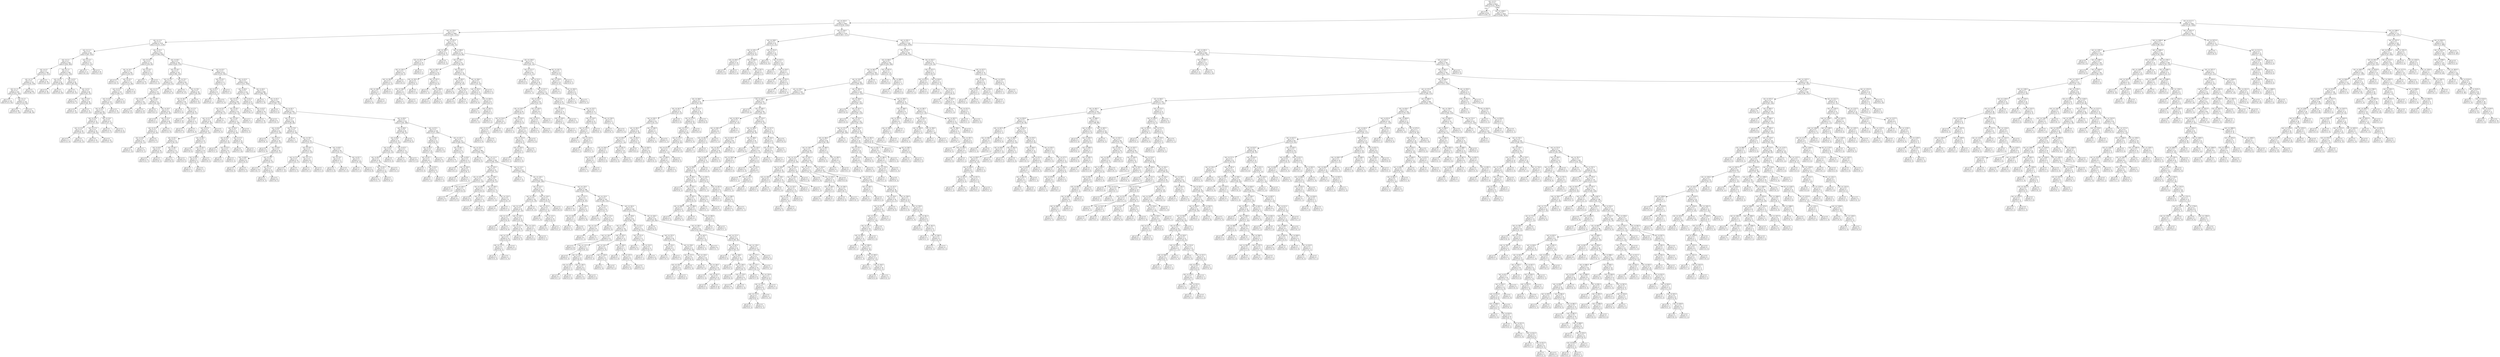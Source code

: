 digraph Tree {
node [shape=box, style="rounded", color="black", fontname=helvetica] ;
edge [fontname=helvetica] ;
0 [label="rain <= 0.5\ngini = 0.5\nsamples = 4836\nvalue = [3732, 3819]"] ;
1 [label="gini = 0.0\nsamples = 878\nvalue = [1363, 0]"] ;
0 -> 1 [labeldistance=2.5, labelangle=45, headlabel="True"] ;
2 [label="rain <= 1268.0\ngini = 0.5\nsamples = 3958\nvalue = [2369, 3819]"] ;
0 -> 2 [labeldistance=2.5, labelangle=-45, headlabel="False"] ;
3 [label="rain <= 243.0\ngini = 0.5\nsamples = 2893\nvalue = [2230, 2320]"] ;
2 -> 3 ;
4 [label="rain <= 179.5\ngini = 0.5\nsamples = 1669\nvalue = [1393, 1203]"] ;
3 -> 4 ;
5 [label="rain <= 13.5\ngini = 0.5\nsamples = 1516\nvalue = [1233, 1130]"] ;
4 -> 5 ;
6 [label="rain <= 11.5\ngini = 0.5\nsamples = 581\nvalue = [447, 452]"] ;
5 -> 6 ;
7 [label="rain <= 5.5\ngini = 0.5\nsamples = 544\nvalue = [436, 409]"] ;
6 -> 7 ;
8 [label="rain <= 4.5\ngini = 0.5\nsamples = 360\nvalue = [313, 253]"] ;
7 -> 8 ;
9 [label="rain <= 3.5\ngini = 0.5\nsamples = 331\nvalue = [278, 239]"] ;
8 -> 9 ;
10 [label="rain <= 1.5\ngini = 0.5\nsamples = 265\nvalue = [232, 182]"] ;
9 -> 10 ;
11 [label="gini = 0.5\nsamples = 129\nvalue = [113, 92]"] ;
10 -> 11 ;
12 [label="rain <= 2.5\ngini = 0.5\nsamples = 136\nvalue = [119, 90]"] ;
10 -> 12 ;
13 [label="gini = 0.5\nsamples = 84\nvalue = [71, 54]"] ;
12 -> 13 ;
14 [label="gini = 0.5\nsamples = 52\nvalue = [48, 36]"] ;
12 -> 14 ;
15 [label="gini = 0.5\nsamples = 66\nvalue = [46, 57]"] ;
9 -> 15 ;
16 [label="gini = 0.4\nsamples = 29\nvalue = [35, 14]"] ;
8 -> 16 ;
17 [label="rain <= 7.5\ngini = 0.5\nsamples = 184\nvalue = [123, 156]"] ;
7 -> 17 ;
18 [label="rain <= 6.5\ngini = 0.4\nsamples = 85\nvalue = [38, 88]"] ;
17 -> 18 ;
19 [label="gini = 0.4\nsamples = 58\nvalue = [22, 62]"] ;
18 -> 19 ;
20 [label="gini = 0.5\nsamples = 27\nvalue = [16, 26]"] ;
18 -> 20 ;
21 [label="rain <= 8.5\ngini = 0.5\nsamples = 99\nvalue = [85, 68]"] ;
17 -> 21 ;
22 [label="gini = 0.5\nsamples = 33\nvalue = [24, 25]"] ;
21 -> 22 ;
23 [label="rain <= 9.5\ngini = 0.5\nsamples = 66\nvalue = [61, 43]"] ;
21 -> 23 ;
24 [label="gini = 0.4\nsamples = 16\nvalue = [21, 7]"] ;
23 -> 24 ;
25 [label="rain <= 10.5\ngini = 0.5\nsamples = 50\nvalue = [40, 36]"] ;
23 -> 25 ;
26 [label="gini = 0.5\nsamples = 19\nvalue = [17, 14]"] ;
25 -> 26 ;
27 [label="gini = 0.5\nsamples = 31\nvalue = [23, 22]"] ;
25 -> 27 ;
28 [label="rain <= 12.5\ngini = 0.3\nsamples = 37\nvalue = [11, 43]"] ;
6 -> 28 ;
29 [label="gini = 0.3\nsamples = 17\nvalue = [6, 22]"] ;
28 -> 29 ;
30 [label="gini = 0.3\nsamples = 20\nvalue = [5, 21]"] ;
28 -> 30 ;
31 [label="rain <= 25.5\ngini = 0.5\nsamples = 935\nvalue = [786, 678]"] ;
5 -> 31 ;
32 [label="rain <= 23.5\ngini = 0.5\nsamples = 173\nvalue = [156, 99]"] ;
31 -> 32 ;
33 [label="rain <= 14.5\ngini = 0.5\nsamples = 150\nvalue = [129, 91]"] ;
32 -> 33 ;
34 [label="gini = 0.4\nsamples = 13\nvalue = [16, 5]"] ;
33 -> 34 ;
35 [label="rain <= 22.5\ngini = 0.5\nsamples = 137\nvalue = [113, 86]"] ;
33 -> 35 ;
36 [label="rain <= 21.5\ngini = 0.5\nsamples = 127\nvalue = [106, 77]"] ;
35 -> 36 ;
37 [label="rain <= 20.5\ngini = 0.5\nsamples = 117\nvalue = [97, 73]"] ;
36 -> 37 ;
38 [label="rain <= 18.5\ngini = 0.5\nsamples = 101\nvalue = [84, 60]"] ;
37 -> 38 ;
39 [label="rain <= 16.5\ngini = 0.5\nsamples = 74\nvalue = [57, 45]"] ;
38 -> 39 ;
40 [label="rain <= 15.5\ngini = 0.5\nsamples = 38\nvalue = [29, 21]"] ;
39 -> 40 ;
41 [label="gini = 0.5\nsamples = 17\nvalue = [13, 9]"] ;
40 -> 41 ;
42 [label="gini = 0.5\nsamples = 21\nvalue = [16, 12]"] ;
40 -> 42 ;
43 [label="rain <= 17.5\ngini = 0.5\nsamples = 36\nvalue = [28, 24]"] ;
39 -> 43 ;
44 [label="gini = 0.5\nsamples = 18\nvalue = [13, 11]"] ;
43 -> 44 ;
45 [label="gini = 0.5\nsamples = 18\nvalue = [15, 13]"] ;
43 -> 45 ;
46 [label="rain <= 19.5\ngini = 0.5\nsamples = 27\nvalue = [27, 15]"] ;
38 -> 46 ;
47 [label="gini = 0.5\nsamples = 12\nvalue = [13, 7]"] ;
46 -> 47 ;
48 [label="gini = 0.5\nsamples = 15\nvalue = [14, 8]"] ;
46 -> 48 ;
49 [label="gini = 0.5\nsamples = 16\nvalue = [13, 13]"] ;
37 -> 49 ;
50 [label="gini = 0.4\nsamples = 10\nvalue = [9, 4]"] ;
36 -> 50 ;
51 [label="gini = 0.5\nsamples = 10\nvalue = [7, 9]"] ;
35 -> 51 ;
52 [label="rain <= 24.5\ngini = 0.4\nsamples = 23\nvalue = [27, 8]"] ;
32 -> 52 ;
53 [label="gini = 0.3\nsamples = 14\nvalue = [16, 3]"] ;
52 -> 53 ;
54 [label="gini = 0.4\nsamples = 9\nvalue = [11, 5]"] ;
52 -> 54 ;
55 [label="rain <= 40.5\ngini = 0.5\nsamples = 762\nvalue = [630, 579]"] ;
31 -> 55 ;
56 [label="rain <= 34.5\ngini = 0.5\nsamples = 147\nvalue = [98, 118]"] ;
55 -> 56 ;
57 [label="rain <= 33.5\ngini = 0.5\nsamples = 87\nvalue = [63, 63]"] ;
56 -> 57 ;
58 [label="rain <= 27.5\ngini = 0.5\nsamples = 79\nvalue = [53, 60]"] ;
57 -> 58 ;
59 [label="rain <= 26.5\ngini = 0.5\nsamples = 26\nvalue = [12, 20]"] ;
58 -> 59 ;
60 [label="gini = 0.5\nsamples = 16\nvalue = [8, 11]"] ;
59 -> 60 ;
61 [label="gini = 0.4\nsamples = 10\nvalue = [4, 9]"] ;
59 -> 61 ;
62 [label="rain <= 28.5\ngini = 0.5\nsamples = 53\nvalue = [41, 40]"] ;
58 -> 62 ;
63 [label="gini = 0.4\nsamples = 6\nvalue = [6, 2]"] ;
62 -> 63 ;
64 [label="rain <= 29.5\ngini = 0.5\nsamples = 47\nvalue = [35, 38]"] ;
62 -> 64 ;
65 [label="gini = 0.4\nsamples = 7\nvalue = [4, 9]"] ;
64 -> 65 ;
66 [label="rain <= 32.5\ngini = 0.5\nsamples = 40\nvalue = [31, 29]"] ;
64 -> 66 ;
67 [label="rain <= 31.5\ngini = 0.5\nsamples = 27\nvalue = [19, 20]"] ;
66 -> 67 ;
68 [label="rain <= 30.5\ngini = 0.5\nsamples = 19\nvalue = [16, 13]"] ;
67 -> 68 ;
69 [label="gini = 0.5\nsamples = 13\nvalue = [11, 12]"] ;
68 -> 69 ;
70 [label="gini = 0.3\nsamples = 6\nvalue = [5, 1]"] ;
68 -> 70 ;
71 [label="gini = 0.4\nsamples = 8\nvalue = [3, 7]"] ;
67 -> 71 ;
72 [label="gini = 0.5\nsamples = 13\nvalue = [12, 9]"] ;
66 -> 72 ;
73 [label="gini = 0.4\nsamples = 8\nvalue = [10, 3]"] ;
57 -> 73 ;
74 [label="rain <= 35.5\ngini = 0.5\nsamples = 60\nvalue = [35, 55]"] ;
56 -> 74 ;
75 [label="gini = 0.4\nsamples = 22\nvalue = [9, 27]"] ;
74 -> 75 ;
76 [label="rain <= 39.5\ngini = 0.5\nsamples = 38\nvalue = [26, 28]"] ;
74 -> 76 ;
77 [label="rain <= 36.5\ngini = 0.5\nsamples = 28\nvalue = [21, 15]"] ;
76 -> 77 ;
78 [label="gini = 0.0\nsamples = 3\nvalue = [3, 0]"] ;
77 -> 78 ;
79 [label="rain <= 37.5\ngini = 0.5\nsamples = 25\nvalue = [18, 15]"] ;
77 -> 79 ;
80 [label="gini = 0.5\nsamples = 12\nvalue = [7, 8]"] ;
79 -> 80 ;
81 [label="rain <= 38.5\ngini = 0.5\nsamples = 13\nvalue = [11, 7]"] ;
79 -> 81 ;
82 [label="gini = 0.5\nsamples = 6\nvalue = [5, 3]"] ;
81 -> 82 ;
83 [label="gini = 0.5\nsamples = 7\nvalue = [6, 4]"] ;
81 -> 83 ;
84 [label="gini = 0.4\nsamples = 10\nvalue = [5, 13]"] ;
76 -> 84 ;
85 [label="rain <= 43.5\ngini = 0.5\nsamples = 615\nvalue = [532, 461]"] ;
55 -> 85 ;
86 [label="rain <= 42.5\ngini = 0.2\nsamples = 13\nvalue = [17, 2]"] ;
85 -> 86 ;
87 [label="rain <= 41.5\ngini = 0.1\nsamples = 8\nvalue = [12, 1]"] ;
86 -> 87 ;
88 [label="gini = 0.2\nsamples = 7\nvalue = [10, 1]"] ;
87 -> 88 ;
89 [label="gini = 0.0\nsamples = 1\nvalue = [2, 0]"] ;
87 -> 89 ;
90 [label="gini = 0.3\nsamples = 5\nvalue = [5, 1]"] ;
86 -> 90 ;
91 [label="rain <= 63.5\ngini = 0.5\nsamples = 602\nvalue = [515, 459]"] ;
85 -> 91 ;
92 [label="rain <= 60.5\ngini = 0.5\nsamples = 116\nvalue = [117, 78]"] ;
91 -> 92 ;
93 [label="rain <= 53.5\ngini = 0.5\nsamples = 89\nvalue = [80, 70]"] ;
92 -> 93 ;
94 [label="rain <= 52.5\ngini = 0.5\nsamples = 55\nvalue = [58, 37]"] ;
93 -> 94 ;
95 [label="rain <= 51.5\ngini = 0.5\nsamples = 50\nvalue = [47, 36]"] ;
94 -> 95 ;
96 [label="rain <= 47.5\ngini = 0.5\nsamples = 47\nvalue = [47, 32]"] ;
95 -> 96 ;
97 [label="rain <= 45.5\ngini = 0.5\nsamples = 33\nvalue = [30, 25]"] ;
96 -> 97 ;
98 [label="rain <= 44.5\ngini = 0.5\nsamples = 18\nvalue = [20, 12]"] ;
97 -> 98 ;
99 [label="gini = 0.5\nsamples = 11\nvalue = [11, 7]"] ;
98 -> 99 ;
100 [label="gini = 0.5\nsamples = 7\nvalue = [9, 5]"] ;
98 -> 100 ;
101 [label="rain <= 46.5\ngini = 0.5\nsamples = 15\nvalue = [10, 13]"] ;
97 -> 101 ;
102 [label="gini = 0.5\nsamples = 9\nvalue = [6, 8]"] ;
101 -> 102 ;
103 [label="gini = 0.5\nsamples = 6\nvalue = [4, 5]"] ;
101 -> 103 ;
104 [label="rain <= 48.5\ngini = 0.4\nsamples = 14\nvalue = [17, 7]"] ;
96 -> 104 ;
105 [label="gini = 0.0\nsamples = 4\nvalue = [9, 0]"] ;
104 -> 105 ;
106 [label="rain <= 50.5\ngini = 0.5\nsamples = 10\nvalue = [8, 7]"] ;
104 -> 106 ;
107 [label="rain <= 49.5\ngini = 0.4\nsamples = 5\nvalue = [4, 2]"] ;
106 -> 107 ;
108 [label="gini = 0.5\nsamples = 2\nvalue = [1, 1]"] ;
107 -> 108 ;
109 [label="gini = 0.4\nsamples = 3\nvalue = [3, 1]"] ;
107 -> 109 ;
110 [label="gini = 0.5\nsamples = 5\nvalue = [4, 5]"] ;
106 -> 110 ;
111 [label="gini = 0.0\nsamples = 3\nvalue = [0, 4]"] ;
95 -> 111 ;
112 [label="gini = 0.2\nsamples = 5\nvalue = [11, 1]"] ;
94 -> 112 ;
113 [label="rain <= 59.5\ngini = 0.5\nsamples = 34\nvalue = [22, 33]"] ;
93 -> 113 ;
114 [label="rain <= 58.5\ngini = 0.5\nsamples = 31\nvalue = [21, 28]"] ;
113 -> 114 ;
115 [label="rain <= 56.5\ngini = 0.5\nsamples = 27\nvalue = [16, 26]"] ;
114 -> 115 ;
116 [label="rain <= 54.5\ngini = 0.5\nsamples = 12\nvalue = [9, 10]"] ;
115 -> 116 ;
117 [label="gini = 0.5\nsamples = 4\nvalue = [3, 3]"] ;
116 -> 117 ;
118 [label="rain <= 55.5\ngini = 0.5\nsamples = 8\nvalue = [6, 7]"] ;
116 -> 118 ;
119 [label="gini = 0.5\nsamples = 5\nvalue = [3, 4]"] ;
118 -> 119 ;
120 [label="gini = 0.5\nsamples = 3\nvalue = [3, 3]"] ;
118 -> 120 ;
121 [label="rain <= 57.5\ngini = 0.4\nsamples = 15\nvalue = [7, 16]"] ;
115 -> 121 ;
122 [label="gini = 0.4\nsamples = 8\nvalue = [3, 10]"] ;
121 -> 122 ;
123 [label="gini = 0.5\nsamples = 7\nvalue = [4, 6]"] ;
121 -> 123 ;
124 [label="gini = 0.4\nsamples = 4\nvalue = [5, 2]"] ;
114 -> 124 ;
125 [label="gini = 0.3\nsamples = 3\nvalue = [1, 5]"] ;
113 -> 125 ;
126 [label="rain <= 61.5\ngini = 0.3\nsamples = 27\nvalue = [37, 8]"] ;
92 -> 126 ;
127 [label="gini = 0.1\nsamples = 9\nvalue = [16, 1]"] ;
126 -> 127 ;
128 [label="rain <= 62.5\ngini = 0.4\nsamples = 18\nvalue = [21, 7]"] ;
126 -> 128 ;
129 [label="gini = 0.4\nsamples = 10\nvalue = [11, 4]"] ;
128 -> 129 ;
130 [label="gini = 0.4\nsamples = 8\nvalue = [10, 3]"] ;
128 -> 130 ;
131 [label="rain <= 64.5\ngini = 0.5\nsamples = 486\nvalue = [398, 381]"] ;
91 -> 131 ;
132 [label="gini = 0.2\nsamples = 6\nvalue = [1, 9]"] ;
131 -> 132 ;
133 [label="rain <= 65.5\ngini = 0.5\nsamples = 480\nvalue = [397, 372]"] ;
131 -> 133 ;
134 [label="gini = 0.0\nsamples = 4\nvalue = [5, 0]"] ;
133 -> 134 ;
135 [label="rain <= 82.5\ngini = 0.5\nsamples = 476\nvalue = [392, 372]"] ;
133 -> 135 ;
136 [label="rain <= 72.5\ngini = 0.5\nsamples = 98\nvalue = [66, 86]"] ;
135 -> 136 ;
137 [label="rain <= 66.5\ngini = 0.5\nsamples = 41\nvalue = [33, 28]"] ;
136 -> 137 ;
138 [label="gini = 0.4\nsamples = 5\nvalue = [6, 3]"] ;
137 -> 138 ;
139 [label="rain <= 67.5\ngini = 0.5\nsamples = 36\nvalue = [27, 25]"] ;
137 -> 139 ;
140 [label="gini = 0.4\nsamples = 6\nvalue = [2, 4]"] ;
139 -> 140 ;
141 [label="rain <= 69.5\ngini = 0.5\nsamples = 30\nvalue = [25, 21]"] ;
139 -> 141 ;
142 [label="rain <= 68.5\ngini = 0.5\nsamples = 8\nvalue = [9, 6]"] ;
141 -> 142 ;
143 [label="gini = 0.5\nsamples = 4\nvalue = [6, 4]"] ;
142 -> 143 ;
144 [label="gini = 0.5\nsamples = 4\nvalue = [3, 2]"] ;
142 -> 144 ;
145 [label="rain <= 70.5\ngini = 0.5\nsamples = 22\nvalue = [16, 15]"] ;
141 -> 145 ;
146 [label="gini = 0.5\nsamples = 10\nvalue = [6, 7]"] ;
145 -> 146 ;
147 [label="rain <= 71.5\ngini = 0.5\nsamples = 12\nvalue = [10, 8]"] ;
145 -> 147 ;
148 [label="gini = 0.5\nsamples = 4\nvalue = [4, 3]"] ;
147 -> 148 ;
149 [label="gini = 0.5\nsamples = 8\nvalue = [6, 5]"] ;
147 -> 149 ;
150 [label="rain <= 74.5\ngini = 0.5\nsamples = 57\nvalue = [33, 58]"] ;
136 -> 150 ;
151 [label="gini = 0.0\nsamples = 7\nvalue = [0, 11]"] ;
150 -> 151 ;
152 [label="rain <= 78.5\ngini = 0.5\nsamples = 50\nvalue = [33, 47]"] ;
150 -> 152 ;
153 [label="rain <= 76.5\ngini = 0.5\nsamples = 22\nvalue = [17, 20]"] ;
152 -> 153 ;
154 [label="rain <= 75.5\ngini = 0.5\nsamples = 14\nvalue = [10, 17]"] ;
153 -> 154 ;
155 [label="gini = 0.5\nsamples = 10\nvalue = [7, 12]"] ;
154 -> 155 ;
156 [label="gini = 0.5\nsamples = 4\nvalue = [3, 5]"] ;
154 -> 156 ;
157 [label="rain <= 77.5\ngini = 0.4\nsamples = 8\nvalue = [7, 3]"] ;
153 -> 157 ;
158 [label="gini = 0.3\nsamples = 5\nvalue = [4, 1]"] ;
157 -> 158 ;
159 [label="gini = 0.5\nsamples = 3\nvalue = [3, 2]"] ;
157 -> 159 ;
160 [label="rain <= 80.5\ngini = 0.5\nsamples = 28\nvalue = [16, 27]"] ;
152 -> 160 ;
161 [label="rain <= 79.5\ngini = 0.4\nsamples = 17\nvalue = [7, 17]"] ;
160 -> 161 ;
162 [label="gini = 0.4\nsamples = 6\nvalue = [3, 6]"] ;
161 -> 162 ;
163 [label="gini = 0.4\nsamples = 11\nvalue = [4, 11]"] ;
161 -> 163 ;
164 [label="rain <= 81.5\ngini = 0.5\nsamples = 11\nvalue = [9, 10]"] ;
160 -> 164 ;
165 [label="gini = 0.5\nsamples = 3\nvalue = [3, 2]"] ;
164 -> 165 ;
166 [label="gini = 0.5\nsamples = 8\nvalue = [6, 8]"] ;
164 -> 166 ;
167 [label="rain <= 90.5\ngini = 0.5\nsamples = 378\nvalue = [326, 286]"] ;
135 -> 167 ;
168 [label="rain <= 88.5\ngini = 0.4\nsamples = 40\nvalue = [49, 22]"] ;
167 -> 168 ;
169 [label="rain <= 86.5\ngini = 0.5\nsamples = 32\nvalue = [33, 22]"] ;
168 -> 169 ;
170 [label="rain <= 85.5\ngini = 0.4\nsamples = 19\nvalue = [22, 10]"] ;
169 -> 170 ;
171 [label="rain <= 84.5\ngini = 0.5\nsamples = 16\nvalue = [17, 10]"] ;
170 -> 171 ;
172 [label="rain <= 83.5\ngini = 0.5\nsamples = 13\nvalue = [15, 8]"] ;
171 -> 172 ;
173 [label="gini = 0.5\nsamples = 10\nvalue = [11, 7]"] ;
172 -> 173 ;
174 [label="gini = 0.3\nsamples = 3\nvalue = [4, 1]"] ;
172 -> 174 ;
175 [label="gini = 0.5\nsamples = 3\nvalue = [2, 2]"] ;
171 -> 175 ;
176 [label="gini = 0.0\nsamples = 3\nvalue = [5, 0]"] ;
170 -> 176 ;
177 [label="rain <= 87.5\ngini = 0.5\nsamples = 13\nvalue = [11, 12]"] ;
169 -> 177 ;
178 [label="gini = 0.5\nsamples = 5\nvalue = [4, 6]"] ;
177 -> 178 ;
179 [label="gini = 0.5\nsamples = 8\nvalue = [7, 6]"] ;
177 -> 179 ;
180 [label="gini = 0.0\nsamples = 8\nvalue = [16, 0]"] ;
168 -> 180 ;
181 [label="rain <= 97.5\ngini = 0.5\nsamples = 338\nvalue = [277, 264]"] ;
167 -> 181 ;
182 [label="rain <= 96.5\ngini = 0.4\nsamples = 21\nvalue = [8, 23]"] ;
181 -> 182 ;
183 [label="rain <= 95.0\ngini = 0.4\nsamples = 15\nvalue = [7, 14]"] ;
182 -> 183 ;
184 [label="rain <= 92.5\ngini = 0.3\nsamples = 9\nvalue = [2, 11]"] ;
183 -> 184 ;
185 [label="gini = 0.0\nsamples = 3\nvalue = [0, 4]"] ;
184 -> 185 ;
186 [label="rain <= 93.5\ngini = 0.3\nsamples = 6\nvalue = [2, 7]"] ;
184 -> 186 ;
187 [label="gini = 0.4\nsamples = 2\nvalue = [1, 2]"] ;
186 -> 187 ;
188 [label="gini = 0.3\nsamples = 4\nvalue = [1, 5]"] ;
186 -> 188 ;
189 [label="gini = 0.5\nsamples = 6\nvalue = [5, 3]"] ;
183 -> 189 ;
190 [label="gini = 0.2\nsamples = 6\nvalue = [1, 9]"] ;
182 -> 190 ;
191 [label="rain <= 101.5\ngini = 0.5\nsamples = 317\nvalue = [269, 241]"] ;
181 -> 191 ;
192 [label="rain <= 98.5\ngini = 0.4\nsamples = 21\nvalue = [23, 7]"] ;
191 -> 192 ;
193 [label="gini = 0.3\nsamples = 8\nvalue = [11, 2]"] ;
192 -> 193 ;
194 [label="rain <= 99.5\ngini = 0.4\nsamples = 13\nvalue = [12, 5]"] ;
192 -> 194 ;
195 [label="gini = 0.4\nsamples = 5\nvalue = [4, 2]"] ;
194 -> 195 ;
196 [label="rain <= 100.5\ngini = 0.4\nsamples = 8\nvalue = [8, 3]"] ;
194 -> 196 ;
197 [label="gini = 0.4\nsamples = 5\nvalue = [6, 2]"] ;
196 -> 197 ;
198 [label="gini = 0.4\nsamples = 3\nvalue = [2, 1]"] ;
196 -> 198 ;
199 [label="rain <= 102.5\ngini = 0.5\nsamples = 296\nvalue = [246, 234]"] ;
191 -> 199 ;
200 [label="gini = 0.0\nsamples = 2\nvalue = [0, 5]"] ;
199 -> 200 ;
201 [label="rain <= 111.5\ngini = 0.5\nsamples = 294\nvalue = [246, 229]"] ;
199 -> 201 ;
202 [label="rain <= 105.5\ngini = 0.5\nsamples = 41\nvalue = [41, 23]"] ;
201 -> 202 ;
203 [label="rain <= 103.5\ngini = 0.5\nsamples = 13\nvalue = [11, 10]"] ;
202 -> 203 ;
204 [label="gini = 0.4\nsamples = 3\nvalue = [1, 2]"] ;
203 -> 204 ;
205 [label="rain <= 104.5\ngini = 0.5\nsamples = 10\nvalue = [10, 8]"] ;
203 -> 205 ;
206 [label="gini = 0.4\nsamples = 4\nvalue = [5, 2]"] ;
205 -> 206 ;
207 [label="gini = 0.5\nsamples = 6\nvalue = [5, 6]"] ;
205 -> 207 ;
208 [label="rain <= 108.5\ngini = 0.4\nsamples = 28\nvalue = [30, 13]"] ;
202 -> 208 ;
209 [label="rain <= 106.5\ngini = 0.4\nsamples = 17\nvalue = [19, 6]"] ;
208 -> 209 ;
210 [label="gini = 0.4\nsamples = 6\nvalue = [8, 3]"] ;
209 -> 210 ;
211 [label="rain <= 107.5\ngini = 0.3\nsamples = 11\nvalue = [11, 3]"] ;
209 -> 211 ;
212 [label="gini = 0.3\nsamples = 5\nvalue = [5, 1]"] ;
211 -> 212 ;
213 [label="gini = 0.4\nsamples = 6\nvalue = [6, 2]"] ;
211 -> 213 ;
214 [label="rain <= 109.5\ngini = 0.5\nsamples = 11\nvalue = [11, 7]"] ;
208 -> 214 ;
215 [label="gini = 0.3\nsamples = 3\nvalue = [1, 4]"] ;
214 -> 215 ;
216 [label="rain <= 110.5\ngini = 0.4\nsamples = 8\nvalue = [10, 3]"] ;
214 -> 216 ;
217 [label="gini = 0.2\nsamples = 5\nvalue = [7, 1]"] ;
216 -> 217 ;
218 [label="gini = 0.5\nsamples = 3\nvalue = [3, 2]"] ;
216 -> 218 ;
219 [label="rain <= 112.5\ngini = 0.5\nsamples = 253\nvalue = [205, 206]"] ;
201 -> 219 ;
220 [label="gini = 0.1\nsamples = 11\nvalue = [1, 17]"] ;
219 -> 220 ;
221 [label="rain <= 126.5\ngini = 0.5\nsamples = 242\nvalue = [204, 189]"] ;
219 -> 221 ;
222 [label="rain <= 121.5\ngini = 0.5\nsamples = 54\nvalue = [50, 33]"] ;
221 -> 222 ;
223 [label="rain <= 120.5\ngini = 0.5\nsamples = 38\nvalue = [31, 29]"] ;
222 -> 223 ;
224 [label="rain <= 114.5\ngini = 0.5\nsamples = 29\nvalue = [27, 16]"] ;
223 -> 224 ;
225 [label="rain <= 113.5\ngini = 0.5\nsamples = 8\nvalue = [6, 8]"] ;
224 -> 225 ;
226 [label="gini = 0.5\nsamples = 3\nvalue = [2, 2]"] ;
225 -> 226 ;
227 [label="gini = 0.5\nsamples = 5\nvalue = [4, 6]"] ;
225 -> 227 ;
228 [label="rain <= 118.5\ngini = 0.4\nsamples = 21\nvalue = [21, 8]"] ;
224 -> 228 ;
229 [label="rain <= 117.5\ngini = 0.4\nsamples = 16\nvalue = [14, 7]"] ;
228 -> 229 ;
230 [label="rain <= 116.5\ngini = 0.4\nsamples = 10\nvalue = [10, 4]"] ;
229 -> 230 ;
231 [label="rain <= 115.5\ngini = 0.4\nsamples = 5\nvalue = [6, 2]"] ;
230 -> 231 ;
232 [label="gini = 0.4\nsamples = 4\nvalue = [5, 2]"] ;
231 -> 232 ;
233 [label="gini = 0.0\nsamples = 1\nvalue = [1, 0]"] ;
231 -> 233 ;
234 [label="gini = 0.4\nsamples = 5\nvalue = [4, 2]"] ;
230 -> 234 ;
235 [label="gini = 0.5\nsamples = 6\nvalue = [4, 3]"] ;
229 -> 235 ;
236 [label="rain <= 119.5\ngini = 0.2\nsamples = 5\nvalue = [7, 1]"] ;
228 -> 236 ;
237 [label="gini = 0.0\nsamples = 2\nvalue = [4, 0]"] ;
236 -> 237 ;
238 [label="gini = 0.4\nsamples = 3\nvalue = [3, 1]"] ;
236 -> 238 ;
239 [label="gini = 0.4\nsamples = 9\nvalue = [4, 13]"] ;
223 -> 239 ;
240 [label="rain <= 124.5\ngini = 0.3\nsamples = 16\nvalue = [19, 4]"] ;
222 -> 240 ;
241 [label="rain <= 122.5\ngini = 0.4\nsamples = 11\nvalue = [11, 4]"] ;
240 -> 241 ;
242 [label="gini = 0.0\nsamples = 1\nvalue = [1, 0]"] ;
241 -> 242 ;
243 [label="rain <= 123.5\ngini = 0.4\nsamples = 10\nvalue = [10, 4]"] ;
241 -> 243 ;
244 [label="gini = 0.4\nsamples = 6\nvalue = [6, 3]"] ;
243 -> 244 ;
245 [label="gini = 0.3\nsamples = 4\nvalue = [4, 1]"] ;
243 -> 245 ;
246 [label="gini = 0.0\nsamples = 5\nvalue = [8, 0]"] ;
240 -> 246 ;
247 [label="rain <= 130.5\ngini = 0.5\nsamples = 188\nvalue = [154, 156]"] ;
221 -> 247 ;
248 [label="rain <= 127.5\ngini = 0.4\nsamples = 23\nvalue = [8, 24]"] ;
247 -> 248 ;
249 [label="gini = 0.3\nsamples = 14\nvalue = [3, 15]"] ;
248 -> 249 ;
250 [label="rain <= 129.5\ngini = 0.5\nsamples = 9\nvalue = [5, 9]"] ;
248 -> 250 ;
251 [label="rain <= 128.5\ngini = 0.4\nsamples = 3\nvalue = [2, 1]"] ;
250 -> 251 ;
252 [label="gini = 0.5\nsamples = 2\nvalue = [1, 1]"] ;
251 -> 252 ;
253 [label="gini = 0.0\nsamples = 1\nvalue = [1, 0]"] ;
251 -> 253 ;
254 [label="gini = 0.4\nsamples = 6\nvalue = [3, 8]"] ;
250 -> 254 ;
255 [label="rain <= 135.5\ngini = 0.5\nsamples = 165\nvalue = [146, 132]"] ;
247 -> 255 ;
256 [label="rain <= 131.5\ngini = 0.4\nsamples = 16\nvalue = [23, 7]"] ;
255 -> 256 ;
257 [label="gini = 0.5\nsamples = 6\nvalue = [5, 5]"] ;
256 -> 257 ;
258 [label="rain <= 133.5\ngini = 0.2\nsamples = 10\nvalue = [18, 2]"] ;
256 -> 258 ;
259 [label="rain <= 132.5\ngini = 0.2\nsamples = 8\nvalue = [13, 2]"] ;
258 -> 259 ;
260 [label="gini = 0.2\nsamples = 6\nvalue = [11, 1]"] ;
259 -> 260 ;
261 [label="gini = 0.4\nsamples = 2\nvalue = [2, 1]"] ;
259 -> 261 ;
262 [label="gini = 0.0\nsamples = 2\nvalue = [5, 0]"] ;
258 -> 262 ;
263 [label="rain <= 162.5\ngini = 0.5\nsamples = 149\nvalue = [123, 125]"] ;
255 -> 263 ;
264 [label="rain <= 149.0\ngini = 0.5\nsamples = 87\nvalue = [60, 79]"] ;
263 -> 264 ;
265 [label="rain <= 141.5\ngini = 0.5\nsamples = 36\nvalue = [22, 36]"] ;
264 -> 265 ;
266 [label="rain <= 136.5\ngini = 0.5\nsamples = 23\nvalue = [17, 21]"] ;
265 -> 266 ;
267 [label="gini = 0.5\nsamples = 10\nvalue = [9, 9]"] ;
266 -> 267 ;
268 [label="rain <= 137.5\ngini = 0.5\nsamples = 13\nvalue = [8, 12]"] ;
266 -> 268 ;
269 [label="gini = 0.0\nsamples = 1\nvalue = [0, 3]"] ;
268 -> 269 ;
270 [label="rain <= 139.5\ngini = 0.5\nsamples = 12\nvalue = [8, 9]"] ;
268 -> 270 ;
271 [label="rain <= 138.5\ngini = 0.4\nsamples = 3\nvalue = [2, 1]"] ;
270 -> 271 ;
272 [label="gini = 0.5\nsamples = 2\nvalue = [1, 1]"] ;
271 -> 272 ;
273 [label="gini = 0.0\nsamples = 1\nvalue = [1, 0]"] ;
271 -> 273 ;
274 [label="rain <= 140.5\ngini = 0.5\nsamples = 9\nvalue = [6, 8]"] ;
270 -> 274 ;
275 [label="gini = 0.5\nsamples = 4\nvalue = [3, 4]"] ;
274 -> 275 ;
276 [label="gini = 0.5\nsamples = 5\nvalue = [3, 4]"] ;
274 -> 276 ;
277 [label="rain <= 145.5\ngini = 0.4\nsamples = 13\nvalue = [5, 15]"] ;
265 -> 277 ;
278 [label="rain <= 142.5\ngini = 0.2\nsamples = 6\nvalue = [1, 8]"] ;
277 -> 278 ;
279 [label="gini = 0.0\nsamples = 2\nvalue = [0, 3]"] ;
278 -> 279 ;
280 [label="rain <= 144.0\ngini = 0.3\nsamples = 4\nvalue = [1, 5]"] ;
278 -> 280 ;
281 [label="gini = 0.3\nsamples = 3\nvalue = [1, 4]"] ;
280 -> 281 ;
282 [label="gini = 0.0\nsamples = 1\nvalue = [0, 1]"] ;
280 -> 282 ;
283 [label="rain <= 146.5\ngini = 0.5\nsamples = 7\nvalue = [4, 7]"] ;
277 -> 283 ;
284 [label="gini = 0.0\nsamples = 1\nvalue = [2, 0]"] ;
283 -> 284 ;
285 [label="rain <= 147.5\ngini = 0.3\nsamples = 6\nvalue = [2, 7]"] ;
283 -> 285 ;
286 [label="gini = 0.3\nsamples = 4\nvalue = [1, 5]"] ;
285 -> 286 ;
287 [label="gini = 0.4\nsamples = 2\nvalue = [1, 2]"] ;
285 -> 287 ;
288 [label="rain <= 153.5\ngini = 0.5\nsamples = 51\nvalue = [38, 43]"] ;
264 -> 288 ;
289 [label="rain <= 151.0\ngini = 0.5\nsamples = 15\nvalue = [14, 11]"] ;
288 -> 289 ;
290 [label="gini = 0.5\nsamples = 4\nvalue = [4, 4]"] ;
289 -> 290 ;
291 [label="rain <= 152.5\ngini = 0.5\nsamples = 11\nvalue = [10, 7]"] ;
289 -> 291 ;
292 [label="gini = 0.4\nsamples = 3\nvalue = [3, 1]"] ;
291 -> 292 ;
293 [label="gini = 0.5\nsamples = 8\nvalue = [7, 6]"] ;
291 -> 293 ;
294 [label="rain <= 155.5\ngini = 0.5\nsamples = 36\nvalue = [24, 32]"] ;
288 -> 294 ;
295 [label="rain <= 154.5\ngini = 0.4\nsamples = 9\nvalue = [6, 12]"] ;
294 -> 295 ;
296 [label="gini = 0.5\nsamples = 5\nvalue = [4, 5]"] ;
295 -> 296 ;
297 [label="gini = 0.3\nsamples = 4\nvalue = [2, 7]"] ;
295 -> 297 ;
298 [label="rain <= 158.5\ngini = 0.5\nsamples = 27\nvalue = [18, 20]"] ;
294 -> 298 ;
299 [label="rain <= 157.5\ngini = 0.4\nsamples = 9\nvalue = [8, 4]"] ;
298 -> 299 ;
300 [label="rain <= 156.5\ngini = 0.5\nsamples = 8\nvalue = [7, 4]"] ;
299 -> 300 ;
301 [label="gini = 0.4\nsamples = 3\nvalue = [3, 1]"] ;
300 -> 301 ;
302 [label="gini = 0.5\nsamples = 5\nvalue = [4, 3]"] ;
300 -> 302 ;
303 [label="gini = 0.0\nsamples = 1\nvalue = [1, 0]"] ;
299 -> 303 ;
304 [label="rain <= 159.5\ngini = 0.5\nsamples = 18\nvalue = [10, 16]"] ;
298 -> 304 ;
305 [label="gini = 0.0\nsamples = 2\nvalue = [0, 3]"] ;
304 -> 305 ;
306 [label="rain <= 160.5\ngini = 0.5\nsamples = 16\nvalue = [10, 13]"] ;
304 -> 306 ;
307 [label="gini = 0.0\nsamples = 1\nvalue = [1, 0]"] ;
306 -> 307 ;
308 [label="rain <= 161.5\ngini = 0.5\nsamples = 15\nvalue = [9, 13]"] ;
306 -> 308 ;
309 [label="gini = 0.4\nsamples = 5\nvalue = [2, 5]"] ;
308 -> 309 ;
310 [label="gini = 0.5\nsamples = 10\nvalue = [7, 8]"] ;
308 -> 310 ;
311 [label="rain <= 164.5\ngini = 0.5\nsamples = 62\nvalue = [63, 46]"] ;
263 -> 311 ;
312 [label="gini = 0.0\nsamples = 8\nvalue = [9, 0]"] ;
311 -> 312 ;
313 [label="rain <= 166.5\ngini = 0.5\nsamples = 54\nvalue = [54, 46]"] ;
311 -> 313 ;
314 [label="rain <= 165.5\ngini = 0.4\nsamples = 9\nvalue = [5, 10]"] ;
313 -> 314 ;
315 [label="gini = 0.5\nsamples = 3\nvalue = [4, 3]"] ;
314 -> 315 ;
316 [label="gini = 0.2\nsamples = 6\nvalue = [1, 7]"] ;
314 -> 316 ;
317 [label="rain <= 171.5\ngini = 0.5\nsamples = 45\nvalue = [49, 36]"] ;
313 -> 317 ;
318 [label="rain <= 167.5\ngini = 0.4\nsamples = 18\nvalue = [26, 12]"] ;
317 -> 318 ;
319 [label="gini = 0.0\nsamples = 2\nvalue = [4, 0]"] ;
318 -> 319 ;
320 [label="rain <= 168.5\ngini = 0.5\nsamples = 16\nvalue = [22, 12]"] ;
318 -> 320 ;
321 [label="gini = 0.5\nsamples = 4\nvalue = [4, 5]"] ;
320 -> 321 ;
322 [label="rain <= 169.5\ngini = 0.4\nsamples = 12\nvalue = [18, 7]"] ;
320 -> 322 ;
323 [label="gini = 0.0\nsamples = 3\nvalue = [6, 0]"] ;
322 -> 323 ;
324 [label="rain <= 170.5\ngini = 0.5\nsamples = 9\nvalue = [12, 7]"] ;
322 -> 324 ;
325 [label="gini = 0.5\nsamples = 8\nvalue = [11, 7]"] ;
324 -> 325 ;
326 [label="gini = 0.0\nsamples = 1\nvalue = [1, 0]"] ;
324 -> 326 ;
327 [label="rain <= 178.5\ngini = 0.5\nsamples = 27\nvalue = [23, 24]"] ;
317 -> 327 ;
328 [label="rain <= 177.5\ngini = 0.5\nsamples = 22\nvalue = [17, 20]"] ;
327 -> 328 ;
329 [label="rain <= 172.5\ngini = 0.5\nsamples = 19\nvalue = [16, 17]"] ;
328 -> 329 ;
330 [label="gini = 0.5\nsamples = 8\nvalue = [7, 9]"] ;
329 -> 330 ;
331 [label="rain <= 176.0\ngini = 0.5\nsamples = 11\nvalue = [9, 8]"] ;
329 -> 331 ;
332 [label="rain <= 174.5\ngini = 0.5\nsamples = 8\nvalue = [7, 5]"] ;
331 -> 332 ;
333 [label="rain <= 173.5\ngini = 0.5\nsamples = 7\nvalue = [6, 5]"] ;
332 -> 333 ;
334 [label="gini = 0.5\nsamples = 3\nvalue = [4, 3]"] ;
333 -> 334 ;
335 [label="gini = 0.5\nsamples = 4\nvalue = [2, 2]"] ;
333 -> 335 ;
336 [label="gini = 0.0\nsamples = 1\nvalue = [1, 0]"] ;
332 -> 336 ;
337 [label="gini = 0.5\nsamples = 3\nvalue = [2, 3]"] ;
331 -> 337 ;
338 [label="gini = 0.4\nsamples = 3\nvalue = [1, 3]"] ;
328 -> 338 ;
339 [label="gini = 0.5\nsamples = 5\nvalue = [6, 4]"] ;
327 -> 339 ;
340 [label="rain <= 193.5\ngini = 0.4\nsamples = 153\nvalue = [160, 73]"] ;
4 -> 340 ;
341 [label="rain <= 188.5\ngini = 0.2\nsamples = 32\nvalue = [41, 5]"] ;
340 -> 341 ;
342 [label="rain <= 187.0\ngini = 0.3\nsamples = 19\nvalue = [20, 5]"] ;
341 -> 342 ;
343 [label="rain <= 183.5\ngini = 0.2\nsamples = 16\nvalue = [18, 3]"] ;
342 -> 343 ;
344 [label="rain <= 182.0\ngini = 0.3\nsamples = 11\nvalue = [12, 3]"] ;
343 -> 344 ;
345 [label="rain <= 180.5\ngini = 0.2\nsamples = 7\nvalue = [9, 1]"] ;
344 -> 345 ;
346 [label="gini = 0.0\nsamples = 2\nvalue = [2, 0]"] ;
345 -> 346 ;
347 [label="gini = 0.2\nsamples = 5\nvalue = [7, 1]"] ;
345 -> 347 ;
348 [label="gini = 0.5\nsamples = 4\nvalue = [3, 2]"] ;
344 -> 348 ;
349 [label="gini = 0.0\nsamples = 5\nvalue = [6, 0]"] ;
343 -> 349 ;
350 [label="gini = 0.5\nsamples = 3\nvalue = [2, 2]"] ;
342 -> 350 ;
351 [label="gini = 0.0\nsamples = 13\nvalue = [21, 0]"] ;
341 -> 351 ;
352 [label="rain <= 208.0\ngini = 0.5\nsamples = 121\nvalue = [119, 68]"] ;
340 -> 352 ;
353 [label="rain <= 199.5\ngini = 0.5\nsamples = 47\nvalue = [38, 38]"] ;
352 -> 353 ;
354 [label="rain <= 196.5\ngini = 0.4\nsamples = 16\nvalue = [16, 8]"] ;
353 -> 354 ;
355 [label="rain <= 195.5\ngini = 0.4\nsamples = 5\nvalue = [6, 2]"] ;
354 -> 355 ;
356 [label="rain <= 194.5\ngini = 0.5\nsamples = 4\nvalue = [3, 2]"] ;
355 -> 356 ;
357 [label="gini = 0.4\nsamples = 2\nvalue = [2, 1]"] ;
356 -> 357 ;
358 [label="gini = 0.5\nsamples = 2\nvalue = [1, 1]"] ;
356 -> 358 ;
359 [label="gini = 0.0\nsamples = 1\nvalue = [3, 0]"] ;
355 -> 359 ;
360 [label="rain <= 197.5\ngini = 0.5\nsamples = 11\nvalue = [10, 6]"] ;
354 -> 360 ;
361 [label="gini = 0.4\nsamples = 3\nvalue = [1, 2]"] ;
360 -> 361 ;
362 [label="rain <= 198.5\ngini = 0.4\nsamples = 8\nvalue = [9, 4]"] ;
360 -> 362 ;
363 [label="gini = 0.4\nsamples = 4\nvalue = [5, 2]"] ;
362 -> 363 ;
364 [label="gini = 0.4\nsamples = 4\nvalue = [4, 2]"] ;
362 -> 364 ;
365 [label="rain <= 202.5\ngini = 0.5\nsamples = 31\nvalue = [22, 30]"] ;
353 -> 365 ;
366 [label="rain <= 200.5\ngini = 0.4\nsamples = 16\nvalue = [8, 20]"] ;
365 -> 366 ;
367 [label="gini = 0.4\nsamples = 6\nvalue = [4, 8]"] ;
366 -> 367 ;
368 [label="rain <= 201.5\ngini = 0.4\nsamples = 10\nvalue = [4, 12]"] ;
366 -> 368 ;
369 [label="gini = 0.4\nsamples = 8\nvalue = [3, 9]"] ;
368 -> 369 ;
370 [label="gini = 0.4\nsamples = 2\nvalue = [1, 3]"] ;
368 -> 370 ;
371 [label="rain <= 206.5\ngini = 0.5\nsamples = 15\nvalue = [14, 10]"] ;
365 -> 371 ;
372 [label="rain <= 203.5\ngini = 0.4\nsamples = 11\nvalue = [12, 5]"] ;
371 -> 372 ;
373 [label="gini = 0.0\nsamples = 3\nvalue = [4, 0]"] ;
372 -> 373 ;
374 [label="rain <= 204.5\ngini = 0.5\nsamples = 8\nvalue = [8, 5]"] ;
372 -> 374 ;
375 [label="gini = 0.5\nsamples = 3\nvalue = [2, 3]"] ;
374 -> 375 ;
376 [label="rain <= 205.5\ngini = 0.4\nsamples = 5\nvalue = [6, 2]"] ;
374 -> 376 ;
377 [label="gini = 0.0\nsamples = 1\nvalue = [1, 0]"] ;
376 -> 377 ;
378 [label="gini = 0.4\nsamples = 4\nvalue = [5, 2]"] ;
376 -> 378 ;
379 [label="gini = 0.4\nsamples = 4\nvalue = [2, 5]"] ;
371 -> 379 ;
380 [label="rain <= 238.0\ngini = 0.4\nsamples = 74\nvalue = [81, 30]"] ;
352 -> 380 ;
381 [label="rain <= 211.5\ngini = 0.3\nsamples = 62\nvalue = [72, 21]"] ;
380 -> 381 ;
382 [label="gini = 0.0\nsamples = 6\nvalue = [9, 0]"] ;
381 -> 382 ;
383 [label="rain <= 212.5\ngini = 0.4\nsamples = 56\nvalue = [63, 21]"] ;
381 -> 383 ;
384 [label="gini = 0.4\nsamples = 3\nvalue = [1, 3]"] ;
383 -> 384 ;
385 [label="rain <= 227.5\ngini = 0.3\nsamples = 53\nvalue = [62, 18]"] ;
383 -> 385 ;
386 [label="rain <= 224.5\ngini = 0.4\nsamples = 28\nvalue = [25, 10]"] ;
385 -> 386 ;
387 [label="rain <= 218.5\ngini = 0.3\nsamples = 20\nvalue = [20, 5]"] ;
386 -> 387 ;
388 [label="rain <= 214.5\ngini = 0.2\nsamples = 9\nvalue = [10, 1]"] ;
387 -> 388 ;
389 [label="rain <= 213.5\ngini = 0.4\nsamples = 3\nvalue = [3, 1]"] ;
388 -> 389 ;
390 [label="gini = 0.0\nsamples = 2\nvalue = [3, 0]"] ;
389 -> 390 ;
391 [label="gini = 0.0\nsamples = 1\nvalue = [0, 1]"] ;
389 -> 391 ;
392 [label="gini = 0.0\nsamples = 6\nvalue = [7, 0]"] ;
388 -> 392 ;
393 [label="rain <= 219.5\ngini = 0.4\nsamples = 11\nvalue = [10, 4]"] ;
387 -> 393 ;
394 [label="gini = 0.5\nsamples = 3\nvalue = [2, 2]"] ;
393 -> 394 ;
395 [label="rain <= 223.5\ngini = 0.3\nsamples = 8\nvalue = [8, 2]"] ;
393 -> 395 ;
396 [label="rain <= 222.0\ngini = 0.4\nsamples = 6\nvalue = [6, 2]"] ;
395 -> 396 ;
397 [label="rain <= 220.5\ngini = 0.2\nsamples = 5\nvalue = [6, 1]"] ;
396 -> 397 ;
398 [label="gini = 0.3\nsamples = 4\nvalue = [5, 1]"] ;
397 -> 398 ;
399 [label="gini = 0.0\nsamples = 1\nvalue = [1, 0]"] ;
397 -> 399 ;
400 [label="gini = 0.0\nsamples = 1\nvalue = [0, 1]"] ;
396 -> 400 ;
401 [label="gini = 0.0\nsamples = 2\nvalue = [2, 0]"] ;
395 -> 401 ;
402 [label="rain <= 226.5\ngini = 0.5\nsamples = 8\nvalue = [5, 5]"] ;
386 -> 402 ;
403 [label="rain <= 225.5\ngini = 0.4\nsamples = 5\nvalue = [2, 4]"] ;
402 -> 403 ;
404 [label="gini = 0.5\nsamples = 4\nvalue = [2, 3]"] ;
403 -> 404 ;
405 [label="gini = 0.0\nsamples = 1\nvalue = [0, 1]"] ;
403 -> 405 ;
406 [label="gini = 0.4\nsamples = 3\nvalue = [3, 1]"] ;
402 -> 406 ;
407 [label="rain <= 231.5\ngini = 0.3\nsamples = 25\nvalue = [37, 8]"] ;
385 -> 407 ;
408 [label="rain <= 229.5\ngini = 0.1\nsamples = 12\nvalue = [20, 1]"] ;
407 -> 408 ;
409 [label="rain <= 228.5\ngini = 0.2\nsamples = 7\nvalue = [9, 1]"] ;
408 -> 409 ;
410 [label="gini = 0.0\nsamples = 3\nvalue = [4, 0]"] ;
409 -> 410 ;
411 [label="gini = 0.3\nsamples = 4\nvalue = [5, 1]"] ;
409 -> 411 ;
412 [label="gini = 0.0\nsamples = 5\nvalue = [11, 0]"] ;
408 -> 412 ;
413 [label="rain <= 235.5\ngini = 0.4\nsamples = 13\nvalue = [17, 7]"] ;
407 -> 413 ;
414 [label="rain <= 234.5\ngini = 0.5\nsamples = 10\nvalue = [10, 6]"] ;
413 -> 414 ;
415 [label="rain <= 232.5\ngini = 0.5\nsamples = 7\nvalue = [4, 3]"] ;
414 -> 415 ;
416 [label="gini = 0.4\nsamples = 3\nvalue = [2, 1]"] ;
415 -> 416 ;
417 [label="rain <= 233.5\ngini = 0.5\nsamples = 4\nvalue = [2, 2]"] ;
415 -> 417 ;
418 [label="gini = 0.5\nsamples = 2\nvalue = [1, 1]"] ;
417 -> 418 ;
419 [label="gini = 0.5\nsamples = 2\nvalue = [1, 1]"] ;
417 -> 419 ;
420 [label="gini = 0.4\nsamples = 3\nvalue = [6, 3]"] ;
414 -> 420 ;
421 [label="rain <= 236.5\ngini = 0.2\nsamples = 3\nvalue = [7, 1]"] ;
413 -> 421 ;
422 [label="gini = 0.3\nsamples = 2\nvalue = [4, 1]"] ;
421 -> 422 ;
423 [label="gini = 0.0\nsamples = 1\nvalue = [3, 0]"] ;
421 -> 423 ;
424 [label="rain <= 241.5\ngini = 0.5\nsamples = 12\nvalue = [9, 9]"] ;
380 -> 424 ;
425 [label="rain <= 239.5\ngini = 0.5\nsamples = 10\nvalue = [5, 8]"] ;
424 -> 425 ;
426 [label="gini = 0.5\nsamples = 4\nvalue = [2, 2]"] ;
425 -> 426 ;
427 [label="rain <= 240.5\ngini = 0.4\nsamples = 6\nvalue = [3, 6]"] ;
425 -> 427 ;
428 [label="gini = 0.3\nsamples = 4\nvalue = [1, 4]"] ;
427 -> 428 ;
429 [label="gini = 0.5\nsamples = 2\nvalue = [2, 2]"] ;
427 -> 429 ;
430 [label="gini = 0.3\nsamples = 2\nvalue = [4, 1]"] ;
424 -> 430 ;
431 [label="rain <= 256.5\ngini = 0.5\nsamples = 1224\nvalue = [837, 1117]"] ;
3 -> 431 ;
432 [label="rain <= 248.5\ngini = 0.3\nsamples = 42\nvalue = [11, 61]"] ;
431 -> 432 ;
433 [label="rain <= 245.5\ngini = 0.4\nsamples = 21\nvalue = [8, 22]"] ;
432 -> 433 ;
434 [label="rain <= 244.5\ngini = 0.3\nsamples = 16\nvalue = [3, 17]"] ;
433 -> 434 ;
435 [label="gini = 0.3\nsamples = 9\nvalue = [2, 9]"] ;
434 -> 435 ;
436 [label="gini = 0.2\nsamples = 7\nvalue = [1, 8]"] ;
434 -> 436 ;
437 [label="rain <= 246.5\ngini = 0.5\nsamples = 5\nvalue = [5, 5]"] ;
433 -> 437 ;
438 [label="gini = 0.0\nsamples = 1\nvalue = [2, 0]"] ;
437 -> 438 ;
439 [label="rain <= 247.5\ngini = 0.5\nsamples = 4\nvalue = [3, 5]"] ;
437 -> 439 ;
440 [label="gini = 0.0\nsamples = 1\nvalue = [0, 1]"] ;
439 -> 440 ;
441 [label="gini = 0.5\nsamples = 3\nvalue = [3, 4]"] ;
439 -> 441 ;
442 [label="rain <= 252.0\ngini = 0.1\nsamples = 21\nvalue = [3, 39]"] ;
432 -> 442 ;
443 [label="gini = 0.0\nsamples = 11\nvalue = [0, 23]"] ;
442 -> 443 ;
444 [label="rain <= 253.5\ngini = 0.3\nsamples = 10\nvalue = [3, 16]"] ;
442 -> 444 ;
445 [label="gini = 0.4\nsamples = 3\nvalue = [2, 1]"] ;
444 -> 445 ;
446 [label="rain <= 254.5\ngini = 0.1\nsamples = 7\nvalue = [1, 15]"] ;
444 -> 446 ;
447 [label="gini = 0.0\nsamples = 3\nvalue = [0, 7]"] ;
446 -> 447 ;
448 [label="rain <= 255.5\ngini = 0.2\nsamples = 4\nvalue = [1, 8]"] ;
446 -> 448 ;
449 [label="gini = 0.3\nsamples = 3\nvalue = [1, 5]"] ;
448 -> 449 ;
450 [label="gini = 0.0\nsamples = 1\nvalue = [0, 3]"] ;
448 -> 450 ;
451 [label="rain <= 441.5\ngini = 0.5\nsamples = 1182\nvalue = [826, 1056]"] ;
431 -> 451 ;
452 [label="rain <= 412.5\ngini = 0.5\nsamples = 382\nvalue = [306, 314]"] ;
451 -> 452 ;
453 [label="rain <= 404.5\ngini = 0.5\nsamples = 341\nvalue = [256, 296]"] ;
452 -> 453 ;
454 [label="rain <= 402.5\ngini = 0.5\nsamples = 329\nvalue = [254, 281]"] ;
453 -> 454 ;
455 [label="rain <= 319.5\ngini = 0.5\nsamples = 326\nvalue = [249, 281]"] ;
454 -> 455 ;
456 [label="rain <= 278.5\ngini = 0.5\nsamples = 158\nvalue = [132, 119]"] ;
455 -> 456 ;
457 [label="rain <= 268.5\ngini = 0.5\nsamples = 61\nvalue = [41, 64]"] ;
456 -> 457 ;
458 [label="rain <= 267.5\ngini = 0.5\nsamples = 31\nvalue = [27, 23]"] ;
457 -> 458 ;
459 [label="rain <= 265.5\ngini = 0.5\nsamples = 29\nvalue = [24, 23]"] ;
458 -> 459 ;
460 [label="rain <= 262.5\ngini = 0.5\nsamples = 26\nvalue = [23, 18]"] ;
459 -> 460 ;
461 [label="rain <= 259.5\ngini = 0.5\nsamples = 17\nvalue = [11, 14]"] ;
460 -> 461 ;
462 [label="rain <= 258.5\ngini = 0.4\nsamples = 7\nvalue = [6, 2]"] ;
461 -> 462 ;
463 [label="rain <= 257.5\ngini = 0.4\nsamples = 5\nvalue = [4, 2]"] ;
462 -> 463 ;
464 [label="gini = 0.5\nsamples = 2\nvalue = [1, 1]"] ;
463 -> 464 ;
465 [label="gini = 0.4\nsamples = 3\nvalue = [3, 1]"] ;
463 -> 465 ;
466 [label="gini = 0.0\nsamples = 2\nvalue = [2, 0]"] ;
462 -> 466 ;
467 [label="rain <= 261.0\ngini = 0.4\nsamples = 10\nvalue = [5, 12]"] ;
461 -> 467 ;
468 [label="gini = 0.4\nsamples = 4\nvalue = [2, 6]"] ;
467 -> 468 ;
469 [label="gini = 0.4\nsamples = 6\nvalue = [3, 6]"] ;
467 -> 469 ;
470 [label="rain <= 263.5\ngini = 0.4\nsamples = 9\nvalue = [12, 4]"] ;
460 -> 470 ;
471 [label="gini = 0.0\nsamples = 3\nvalue = [8, 0]"] ;
470 -> 471 ;
472 [label="rain <= 264.5\ngini = 0.5\nsamples = 6\nvalue = [4, 4]"] ;
470 -> 472 ;
473 [label="gini = 0.0\nsamples = 1\nvalue = [0, 2]"] ;
472 -> 473 ;
474 [label="gini = 0.4\nsamples = 5\nvalue = [4, 2]"] ;
472 -> 474 ;
475 [label="rain <= 266.5\ngini = 0.3\nsamples = 3\nvalue = [1, 5]"] ;
459 -> 475 ;
476 [label="gini = 0.0\nsamples = 1\nvalue = [0, 3]"] ;
475 -> 476 ;
477 [label="gini = 0.4\nsamples = 2\nvalue = [1, 2]"] ;
475 -> 477 ;
478 [label="gini = 0.0\nsamples = 2\nvalue = [3, 0]"] ;
458 -> 478 ;
479 [label="rain <= 277.5\ngini = 0.4\nsamples = 30\nvalue = [14, 41]"] ;
457 -> 479 ;
480 [label="rain <= 275.0\ngini = 0.3\nsamples = 24\nvalue = [8, 35]"] ;
479 -> 480 ;
481 [label="rain <= 273.5\ngini = 0.4\nsamples = 17\nvalue = [8, 26]"] ;
480 -> 481 ;
482 [label="rain <= 272.5\ngini = 0.3\nsamples = 15\nvalue = [6, 26]"] ;
481 -> 482 ;
483 [label="rain <= 271.0\ngini = 0.2\nsamples = 7\nvalue = [2, 13]"] ;
482 -> 483 ;
484 [label="rain <= 269.5\ngini = 0.3\nsamples = 5\nvalue = [2, 8]"] ;
483 -> 484 ;
485 [label="gini = 0.0\nsamples = 1\nvalue = [0, 1]"] ;
484 -> 485 ;
486 [label="gini = 0.3\nsamples = 4\nvalue = [2, 7]"] ;
484 -> 486 ;
487 [label="gini = 0.0\nsamples = 2\nvalue = [0, 5]"] ;
483 -> 487 ;
488 [label="gini = 0.4\nsamples = 8\nvalue = [4, 13]"] ;
482 -> 488 ;
489 [label="gini = 0.0\nsamples = 2\nvalue = [2, 0]"] ;
481 -> 489 ;
490 [label="gini = 0.0\nsamples = 7\nvalue = [0, 9]"] ;
480 -> 490 ;
491 [label="gini = 0.5\nsamples = 6\nvalue = [6, 6]"] ;
479 -> 491 ;
492 [label="rain <= 280.5\ngini = 0.5\nsamples = 97\nvalue = [91, 55]"] ;
456 -> 492 ;
493 [label="gini = 0.0\nsamples = 3\nvalue = [10, 0]"] ;
492 -> 493 ;
494 [label="rain <= 284.5\ngini = 0.5\nsamples = 94\nvalue = [81, 55]"] ;
492 -> 494 ;
495 [label="rain <= 283.5\ngini = 0.4\nsamples = 13\nvalue = [6, 14]"] ;
494 -> 495 ;
496 [label="rain <= 282.5\ngini = 0.5\nsamples = 8\nvalue = [5, 7]"] ;
495 -> 496 ;
497 [label="rain <= 281.5\ngini = 0.4\nsamples = 5\nvalue = [2, 5]"] ;
496 -> 497 ;
498 [label="gini = 0.4\nsamples = 3\nvalue = [1, 3]"] ;
497 -> 498 ;
499 [label="gini = 0.4\nsamples = 2\nvalue = [1, 2]"] ;
497 -> 499 ;
500 [label="gini = 0.5\nsamples = 3\nvalue = [3, 2]"] ;
496 -> 500 ;
501 [label="gini = 0.2\nsamples = 5\nvalue = [1, 7]"] ;
495 -> 501 ;
502 [label="rain <= 314.5\ngini = 0.5\nsamples = 81\nvalue = [75, 41]"] ;
494 -> 502 ;
503 [label="rain <= 306.0\ngini = 0.5\nsamples = 69\nvalue = [59, 39]"] ;
502 -> 503 ;
504 [label="rain <= 303.0\ngini = 0.4\nsamples = 49\nvalue = [46, 22]"] ;
503 -> 504 ;
505 [label="rain <= 301.5\ngini = 0.5\nsamples = 42\nvalue = [36, 22]"] ;
504 -> 505 ;
506 [label="rain <= 299.5\ngini = 0.4\nsamples = 37\nvalue = [34, 17]"] ;
505 -> 506 ;
507 [label="rain <= 294.0\ngini = 0.5\nsamples = 32\nvalue = [22, 17]"] ;
506 -> 507 ;
508 [label="rain <= 285.5\ngini = 0.5\nsamples = 23\nvalue = [18, 11]"] ;
507 -> 508 ;
509 [label="gini = 0.3\nsamples = 4\nvalue = [4, 1]"] ;
508 -> 509 ;
510 [label="rain <= 291.5\ngini = 0.5\nsamples = 19\nvalue = [14, 10]"] ;
508 -> 510 ;
511 [label="rain <= 287.5\ngini = 0.5\nsamples = 15\nvalue = [10, 9]"] ;
510 -> 511 ;
512 [label="rain <= 286.5\ngini = 0.5\nsamples = 9\nvalue = [7, 5]"] ;
511 -> 512 ;
513 [label="gini = 0.5\nsamples = 4\nvalue = [3, 2]"] ;
512 -> 513 ;
514 [label="gini = 0.5\nsamples = 5\nvalue = [4, 3]"] ;
512 -> 514 ;
515 [label="rain <= 288.5\ngini = 0.5\nsamples = 6\nvalue = [3, 4]"] ;
511 -> 515 ;
516 [label="gini = 0.4\nsamples = 2\nvalue = [1, 2]"] ;
515 -> 516 ;
517 [label="rain <= 290.0\ngini = 0.5\nsamples = 4\nvalue = [2, 2]"] ;
515 -> 517 ;
518 [label="gini = 0.5\nsamples = 2\nvalue = [1, 1]"] ;
517 -> 518 ;
519 [label="gini = 0.5\nsamples = 2\nvalue = [1, 1]"] ;
517 -> 519 ;
520 [label="rain <= 292.5\ngini = 0.3\nsamples = 4\nvalue = [4, 1]"] ;
510 -> 520 ;
521 [label="gini = 0.4\nsamples = 3\nvalue = [3, 1]"] ;
520 -> 521 ;
522 [label="gini = 0.0\nsamples = 1\nvalue = [1, 0]"] ;
520 -> 522 ;
523 [label="rain <= 295.5\ngini = 0.5\nsamples = 9\nvalue = [4, 6]"] ;
507 -> 523 ;
524 [label="gini = 0.4\nsamples = 3\nvalue = [1, 3]"] ;
523 -> 524 ;
525 [label="rain <= 297.0\ngini = 0.5\nsamples = 6\nvalue = [3, 3]"] ;
523 -> 525 ;
526 [label="gini = 0.5\nsamples = 2\nvalue = [1, 1]"] ;
525 -> 526 ;
527 [label="rain <= 298.5\ngini = 0.5\nsamples = 4\nvalue = [2, 2]"] ;
525 -> 527 ;
528 [label="gini = 0.5\nsamples = 2\nvalue = [1, 1]"] ;
527 -> 528 ;
529 [label="gini = 0.5\nsamples = 2\nvalue = [1, 1]"] ;
527 -> 529 ;
530 [label="gini = 0.0\nsamples = 5\nvalue = [12, 0]"] ;
506 -> 530 ;
531 [label="gini = 0.4\nsamples = 5\nvalue = [2, 5]"] ;
505 -> 531 ;
532 [label="gini = 0.0\nsamples = 7\nvalue = [10, 0]"] ;
504 -> 532 ;
533 [label="rain <= 308.0\ngini = 0.5\nsamples = 20\nvalue = [13, 17]"] ;
503 -> 533 ;
534 [label="gini = 0.0\nsamples = 4\nvalue = [0, 6]"] ;
533 -> 534 ;
535 [label="rain <= 310.5\ngini = 0.5\nsamples = 16\nvalue = [13, 11]"] ;
533 -> 535 ;
536 [label="rain <= 309.5\ngini = 0.4\nsamples = 4\nvalue = [4, 2]"] ;
535 -> 536 ;
537 [label="gini = 0.5\nsamples = 2\nvalue = [2, 2]"] ;
536 -> 537 ;
538 [label="gini = 0.0\nsamples = 2\nvalue = [2, 0]"] ;
536 -> 538 ;
539 [label="rain <= 311.5\ngini = 0.5\nsamples = 12\nvalue = [9, 9]"] ;
535 -> 539 ;
540 [label="gini = 0.4\nsamples = 4\nvalue = [2, 4]"] ;
539 -> 540 ;
541 [label="rain <= 312.5\ngini = 0.5\nsamples = 8\nvalue = [7, 5]"] ;
539 -> 541 ;
542 [label="gini = 0.4\nsamples = 3\nvalue = [3, 1]"] ;
541 -> 542 ;
543 [label="rain <= 313.5\ngini = 0.5\nsamples = 5\nvalue = [4, 4]"] ;
541 -> 543 ;
544 [label="gini = 0.4\nsamples = 2\nvalue = [1, 2]"] ;
543 -> 544 ;
545 [label="gini = 0.5\nsamples = 3\nvalue = [3, 2]"] ;
543 -> 545 ;
546 [label="rain <= 317.5\ngini = 0.2\nsamples = 12\nvalue = [16, 2]"] ;
502 -> 546 ;
547 [label="rain <= 316.5\ngini = 0.3\nsamples = 8\nvalue = [7, 2]"] ;
546 -> 547 ;
548 [label="rain <= 315.5\ngini = 0.2\nsamples = 6\nvalue = [6, 1]"] ;
547 -> 548 ;
549 [label="gini = 0.0\nsamples = 2\nvalue = [2, 0]"] ;
548 -> 549 ;
550 [label="gini = 0.3\nsamples = 4\nvalue = [4, 1]"] ;
548 -> 550 ;
551 [label="gini = 0.5\nsamples = 2\nvalue = [1, 1]"] ;
547 -> 551 ;
552 [label="gini = 0.0\nsamples = 4\nvalue = [9, 0]"] ;
546 -> 552 ;
553 [label="rain <= 385.5\ngini = 0.5\nsamples = 168\nvalue = [117, 162]"] ;
455 -> 553 ;
554 [label="rain <= 326.0\ngini = 0.5\nsamples = 137\nvalue = [87, 140]"] ;
553 -> 554 ;
555 [label="gini = 0.0\nsamples = 4\nvalue = [0, 6]"] ;
554 -> 555 ;
556 [label="rain <= 327.5\ngini = 0.5\nsamples = 133\nvalue = [87, 134]"] ;
554 -> 556 ;
557 [label="gini = 0.0\nsamples = 3\nvalue = [4, 0]"] ;
556 -> 557 ;
558 [label="rain <= 372.5\ngini = 0.5\nsamples = 130\nvalue = [83, 134]"] ;
556 -> 558 ;
559 [label="rain <= 371.5\ngini = 0.5\nsamples = 101\nvalue = [69, 100]"] ;
558 -> 559 ;
560 [label="rain <= 366.0\ngini = 0.5\nsamples = 96\nvalue = [61, 99]"] ;
559 -> 560 ;
561 [label="rain <= 336.5\ngini = 0.5\nsamples = 89\nvalue = [60, 91]"] ;
560 -> 561 ;
562 [label="rain <= 333.5\ngini = 0.4\nsamples = 27\nvalue = [19, 38]"] ;
561 -> 562 ;
563 [label="rain <= 329.5\ngini = 0.5\nsamples = 18\nvalue = [15, 22]"] ;
562 -> 563 ;
564 [label="rain <= 328.5\ngini = 0.4\nsamples = 4\nvalue = [2, 5]"] ;
563 -> 564 ;
565 [label="gini = 0.4\nsamples = 2\nvalue = [1, 3]"] ;
564 -> 565 ;
566 [label="gini = 0.4\nsamples = 2\nvalue = [1, 2]"] ;
564 -> 566 ;
567 [label="rain <= 330.5\ngini = 0.5\nsamples = 14\nvalue = [13, 17]"] ;
563 -> 567 ;
568 [label="gini = 0.0\nsamples = 1\nvalue = [1, 0]"] ;
567 -> 568 ;
569 [label="rain <= 332.5\ngini = 0.5\nsamples = 13\nvalue = [12, 17]"] ;
567 -> 569 ;
570 [label="rain <= 331.5\ngini = 0.5\nsamples = 7\nvalue = [7, 9]"] ;
569 -> 570 ;
571 [label="gini = 0.5\nsamples = 4\nvalue = [4, 5]"] ;
570 -> 571 ;
572 [label="gini = 0.5\nsamples = 3\nvalue = [3, 4]"] ;
570 -> 572 ;
573 [label="gini = 0.5\nsamples = 6\nvalue = [5, 8]"] ;
569 -> 573 ;
574 [label="rain <= 335.5\ngini = 0.3\nsamples = 9\nvalue = [4, 16]"] ;
562 -> 574 ;
575 [label="rain <= 334.5\ngini = 0.4\nsamples = 5\nvalue = [3, 8]"] ;
574 -> 575 ;
576 [label="gini = 0.3\nsamples = 3\nvalue = [2, 7]"] ;
575 -> 576 ;
577 [label="gini = 0.5\nsamples = 2\nvalue = [1, 1]"] ;
575 -> 577 ;
578 [label="gini = 0.2\nsamples = 4\nvalue = [1, 8]"] ;
574 -> 578 ;
579 [label="rain <= 341.5\ngini = 0.5\nsamples = 62\nvalue = [41, 53]"] ;
561 -> 579 ;
580 [label="rain <= 337.5\ngini = 0.3\nsamples = 12\nvalue = [14, 3]"] ;
579 -> 580 ;
581 [label="gini = 0.0\nsamples = 1\nvalue = [3, 0]"] ;
580 -> 581 ;
582 [label="rain <= 339.5\ngini = 0.3\nsamples = 11\nvalue = [11, 3]"] ;
580 -> 582 ;
583 [label="rain <= 338.5\ngini = 0.5\nsamples = 5\nvalue = [3, 2]"] ;
582 -> 583 ;
584 [label="gini = 0.5\nsamples = 2\nvalue = [1, 1]"] ;
583 -> 584 ;
585 [label="gini = 0.4\nsamples = 3\nvalue = [2, 1]"] ;
583 -> 585 ;
586 [label="rain <= 340.5\ngini = 0.2\nsamples = 6\nvalue = [8, 1]"] ;
582 -> 586 ;
587 [label="gini = 0.0\nsamples = 2\nvalue = [4, 0]"] ;
586 -> 587 ;
588 [label="gini = 0.3\nsamples = 4\nvalue = [4, 1]"] ;
586 -> 588 ;
589 [label="rain <= 343.0\ngini = 0.5\nsamples = 50\nvalue = [27, 50]"] ;
579 -> 589 ;
590 [label="gini = 0.0\nsamples = 4\nvalue = [0, 8]"] ;
589 -> 590 ;
591 [label="rain <= 345.5\ngini = 0.5\nsamples = 46\nvalue = [27, 42]"] ;
589 -> 591 ;
592 [label="rain <= 344.5\ngini = 0.5\nsamples = 7\nvalue = [7, 6]"] ;
591 -> 592 ;
593 [label="gini = 0.5\nsamples = 5\nvalue = [4, 6]"] ;
592 -> 593 ;
594 [label="gini = 0.0\nsamples = 2\nvalue = [3, 0]"] ;
592 -> 594 ;
595 [label="rain <= 357.5\ngini = 0.5\nsamples = 39\nvalue = [20, 36]"] ;
591 -> 595 ;
596 [label="rain <= 354.5\ngini = 0.4\nsamples = 24\nvalue = [11, 27]"] ;
595 -> 596 ;
597 [label="rain <= 353.5\ngini = 0.5\nsamples = 20\nvalue = [11, 21]"] ;
596 -> 597 ;
598 [label="rain <= 352.5\ngini = 0.4\nsamples = 17\nvalue = [7, 19]"] ;
597 -> 598 ;
599 [label="rain <= 351.5\ngini = 0.4\nsamples = 16\nvalue = [7, 17]"] ;
598 -> 599 ;
600 [label="rain <= 346.5\ngini = 0.4\nsamples = 15\nvalue = [6, 17]"] ;
599 -> 600 ;
601 [label="gini = 0.0\nsamples = 1\nvalue = [0, 1]"] ;
600 -> 601 ;
602 [label="rain <= 348.0\ngini = 0.4\nsamples = 14\nvalue = [6, 16]"] ;
600 -> 602 ;
603 [label="gini = 0.4\nsamples = 2\nvalue = [1, 3]"] ;
602 -> 603 ;
604 [label="rain <= 349.5\ngini = 0.4\nsamples = 12\nvalue = [5, 13]"] ;
602 -> 604 ;
605 [label="gini = 0.4\nsamples = 2\nvalue = [1, 2]"] ;
604 -> 605 ;
606 [label="rain <= 350.5\ngini = 0.4\nsamples = 10\nvalue = [4, 11]"] ;
604 -> 606 ;
607 [label="gini = 0.4\nsamples = 5\nvalue = [2, 6]"] ;
606 -> 607 ;
608 [label="gini = 0.4\nsamples = 5\nvalue = [2, 5]"] ;
606 -> 608 ;
609 [label="gini = 0.0\nsamples = 1\nvalue = [1, 0]"] ;
599 -> 609 ;
610 [label="gini = 0.0\nsamples = 1\nvalue = [0, 2]"] ;
598 -> 610 ;
611 [label="gini = 0.4\nsamples = 3\nvalue = [4, 2]"] ;
597 -> 611 ;
612 [label="gini = 0.0\nsamples = 4\nvalue = [0, 6]"] ;
596 -> 612 ;
613 [label="rain <= 358.5\ngini = 0.5\nsamples = 15\nvalue = [9, 9]"] ;
595 -> 613 ;
614 [label="gini = 0.0\nsamples = 2\nvalue = [3, 0]"] ;
613 -> 614 ;
615 [label="rain <= 359.5\ngini = 0.5\nsamples = 13\nvalue = [6, 9]"] ;
613 -> 615 ;
616 [label="gini = 0.3\nsamples = 5\nvalue = [1, 4]"] ;
615 -> 616 ;
617 [label="rain <= 361.5\ngini = 0.5\nsamples = 8\nvalue = [5, 5]"] ;
615 -> 617 ;
618 [label="gini = 0.0\nsamples = 2\nvalue = [2, 0]"] ;
617 -> 618 ;
619 [label="rain <= 363.5\ngini = 0.5\nsamples = 6\nvalue = [3, 5]"] ;
617 -> 619 ;
620 [label="gini = 0.5\nsamples = 2\nvalue = [1, 1]"] ;
619 -> 620 ;
621 [label="rain <= 364.5\ngini = 0.4\nsamples = 4\nvalue = [2, 4]"] ;
619 -> 621 ;
622 [label="gini = 0.0\nsamples = 1\nvalue = [0, 1]"] ;
621 -> 622 ;
623 [label="gini = 0.5\nsamples = 3\nvalue = [2, 3]"] ;
621 -> 623 ;
624 [label="rain <= 368.5\ngini = 0.2\nsamples = 7\nvalue = [1, 8]"] ;
560 -> 624 ;
625 [label="gini = 0.0\nsamples = 3\nvalue = [0, 4]"] ;
624 -> 625 ;
626 [label="rain <= 369.5\ngini = 0.3\nsamples = 4\nvalue = [1, 4]"] ;
624 -> 626 ;
627 [label="gini = 0.5\nsamples = 2\nvalue = [1, 1]"] ;
626 -> 627 ;
628 [label="gini = 0.0\nsamples = 2\nvalue = [0, 3]"] ;
626 -> 628 ;
629 [label="gini = 0.2\nsamples = 5\nvalue = [8, 1]"] ;
559 -> 629 ;
630 [label="rain <= 382.5\ngini = 0.4\nsamples = 29\nvalue = [14, 34]"] ;
558 -> 630 ;
631 [label="rain <= 378.5\ngini = 0.3\nsamples = 19\nvalue = [6, 25]"] ;
630 -> 631 ;
632 [label="rain <= 375.5\ngini = 0.2\nsamples = 10\nvalue = [2, 14]"] ;
631 -> 632 ;
633 [label="rain <= 374.5\ngini = 0.3\nsamples = 8\nvalue = [2, 9]"] ;
632 -> 633 ;
634 [label="gini = 0.0\nsamples = 3\nvalue = [0, 3]"] ;
633 -> 634 ;
635 [label="gini = 0.4\nsamples = 5\nvalue = [2, 6]"] ;
633 -> 635 ;
636 [label="gini = 0.0\nsamples = 2\nvalue = [0, 5]"] ;
632 -> 636 ;
637 [label="rain <= 381.5\ngini = 0.4\nsamples = 9\nvalue = [4, 11]"] ;
631 -> 637 ;
638 [label="rain <= 380.5\ngini = 0.5\nsamples = 5\nvalue = [3, 5]"] ;
637 -> 638 ;
639 [label="rain <= 379.5\ngini = 0.4\nsamples = 4\nvalue = [2, 5]"] ;
638 -> 639 ;
640 [label="gini = 0.5\nsamples = 3\nvalue = [2, 3]"] ;
639 -> 640 ;
641 [label="gini = 0.0\nsamples = 1\nvalue = [0, 2]"] ;
639 -> 641 ;
642 [label="gini = 0.0\nsamples = 1\nvalue = [1, 0]"] ;
638 -> 642 ;
643 [label="gini = 0.2\nsamples = 4\nvalue = [1, 6]"] ;
637 -> 643 ;
644 [label="rain <= 383.5\ngini = 0.5\nsamples = 10\nvalue = [8, 9]"] ;
630 -> 644 ;
645 [label="gini = 0.3\nsamples = 3\nvalue = [4, 1]"] ;
644 -> 645 ;
646 [label="rain <= 384.5\ngini = 0.4\nsamples = 7\nvalue = [4, 8]"] ;
644 -> 646 ;
647 [label="gini = 0.4\nsamples = 3\nvalue = [2, 5]"] ;
646 -> 647 ;
648 [label="gini = 0.5\nsamples = 4\nvalue = [2, 3]"] ;
646 -> 648 ;
649 [label="rain <= 390.5\ngini = 0.5\nsamples = 31\nvalue = [30, 22]"] ;
553 -> 649 ;
650 [label="rain <= 388.5\ngini = 0.2\nsamples = 9\nvalue = [13, 2]"] ;
649 -> 650 ;
651 [label="rain <= 387.5\ngini = 0.3\nsamples = 6\nvalue = [7, 2]"] ;
650 -> 651 ;
652 [label="rain <= 386.5\ngini = 0.3\nsamples = 3\nvalue = [5, 1]"] ;
651 -> 652 ;
653 [label="gini = 0.3\nsamples = 2\nvalue = [4, 1]"] ;
652 -> 653 ;
654 [label="gini = 0.0\nsamples = 1\nvalue = [1, 0]"] ;
652 -> 654 ;
655 [label="gini = 0.4\nsamples = 3\nvalue = [2, 1]"] ;
651 -> 655 ;
656 [label="gini = 0.0\nsamples = 3\nvalue = [6, 0]"] ;
650 -> 656 ;
657 [label="rain <= 395.5\ngini = 0.5\nsamples = 22\nvalue = [17, 20]"] ;
649 -> 657 ;
658 [label="rain <= 393.5\ngini = 0.4\nsamples = 10\nvalue = [5, 12]"] ;
657 -> 658 ;
659 [label="rain <= 392.0\ngini = 0.5\nsamples = 3\nvalue = [3, 2]"] ;
658 -> 659 ;
660 [label="gini = 0.0\nsamples = 1\nvalue = [0, 2]"] ;
659 -> 660 ;
661 [label="gini = 0.0\nsamples = 2\nvalue = [3, 0]"] ;
659 -> 661 ;
662 [label="rain <= 394.5\ngini = 0.3\nsamples = 7\nvalue = [2, 10]"] ;
658 -> 662 ;
663 [label="gini = 0.3\nsamples = 3\nvalue = [1, 5]"] ;
662 -> 663 ;
664 [label="gini = 0.3\nsamples = 4\nvalue = [1, 5]"] ;
662 -> 664 ;
665 [label="rain <= 401.5\ngini = 0.5\nsamples = 12\nvalue = [12, 8]"] ;
657 -> 665 ;
666 [label="rain <= 396.5\ngini = 0.5\nsamples = 11\nvalue = [12, 7]"] ;
665 -> 666 ;
667 [label="gini = 0.3\nsamples = 3\nvalue = [4, 1]"] ;
666 -> 667 ;
668 [label="rain <= 397.5\ngini = 0.5\nsamples = 8\nvalue = [8, 6]"] ;
666 -> 668 ;
669 [label="gini = 0.5\nsamples = 4\nvalue = [4, 5]"] ;
668 -> 669 ;
670 [label="rain <= 399.5\ngini = 0.3\nsamples = 4\nvalue = [4, 1]"] ;
668 -> 670 ;
671 [label="gini = 0.0\nsamples = 1\nvalue = [2, 0]"] ;
670 -> 671 ;
672 [label="gini = 0.4\nsamples = 3\nvalue = [2, 1]"] ;
670 -> 672 ;
673 [label="gini = 0.0\nsamples = 1\nvalue = [0, 1]"] ;
665 -> 673 ;
674 [label="gini = 0.0\nsamples = 3\nvalue = [5, 0]"] ;
454 -> 674 ;
675 [label="rain <= 407.0\ngini = 0.2\nsamples = 12\nvalue = [2, 15]"] ;
453 -> 675 ;
676 [label="gini = 0.0\nsamples = 5\nvalue = [0, 8]"] ;
675 -> 676 ;
677 [label="rain <= 408.5\ngini = 0.3\nsamples = 7\nvalue = [2, 7]"] ;
675 -> 677 ;
678 [label="gini = 0.4\nsamples = 3\nvalue = [2, 1]"] ;
677 -> 678 ;
679 [label="gini = 0.0\nsamples = 4\nvalue = [0, 6]"] ;
677 -> 679 ;
680 [label="rain <= 432.5\ngini = 0.4\nsamples = 41\nvalue = [50, 18]"] ;
452 -> 680 ;
681 [label="rain <= 415.5\ngini = 0.3\nsamples = 27\nvalue = [39, 9]"] ;
680 -> 681 ;
682 [label="rain <= 414.5\ngini = 0.5\nsamples = 8\nvalue = [8, 5]"] ;
681 -> 682 ;
683 [label="gini = 0.0\nsamples = 3\nvalue = [5, 0]"] ;
682 -> 683 ;
684 [label="gini = 0.5\nsamples = 5\nvalue = [3, 5]"] ;
682 -> 684 ;
685 [label="rain <= 424.0\ngini = 0.2\nsamples = 19\nvalue = [31, 4]"] ;
681 -> 685 ;
686 [label="gini = 0.0\nsamples = 7\nvalue = [13, 0]"] ;
685 -> 686 ;
687 [label="rain <= 425.5\ngini = 0.3\nsamples = 12\nvalue = [18, 4]"] ;
685 -> 687 ;
688 [label="gini = 0.4\nsamples = 2\nvalue = [1, 3]"] ;
687 -> 688 ;
689 [label="rain <= 429.5\ngini = 0.1\nsamples = 10\nvalue = [17, 1]"] ;
687 -> 689 ;
690 [label="gini = 0.0\nsamples = 5\nvalue = [11, 0]"] ;
689 -> 690 ;
691 [label="rain <= 431.0\ngini = 0.2\nsamples = 5\nvalue = [6, 1]"] ;
689 -> 691 ;
692 [label="gini = 0.4\nsamples = 3\nvalue = [3, 1]"] ;
691 -> 692 ;
693 [label="gini = 0.0\nsamples = 2\nvalue = [3, 0]"] ;
691 -> 693 ;
694 [label="rain <= 437.5\ngini = 0.5\nsamples = 14\nvalue = [11, 9]"] ;
680 -> 694 ;
695 [label="rain <= 435.5\ngini = 0.4\nsamples = 8\nvalue = [3, 8]"] ;
694 -> 695 ;
696 [label="rain <= 433.5\ngini = 0.5\nsamples = 3\nvalue = [2, 2]"] ;
695 -> 696 ;
697 [label="gini = 0.0\nsamples = 1\nvalue = [0, 2]"] ;
696 -> 697 ;
698 [label="gini = 0.0\nsamples = 2\nvalue = [2, 0]"] ;
696 -> 698 ;
699 [label="rain <= 436.5\ngini = 0.2\nsamples = 5\nvalue = [1, 6]"] ;
695 -> 699 ;
700 [label="gini = 0.0\nsamples = 2\nvalue = [0, 3]"] ;
699 -> 700 ;
701 [label="gini = 0.4\nsamples = 3\nvalue = [1, 3]"] ;
699 -> 701 ;
702 [label="rain <= 439.0\ngini = 0.2\nsamples = 6\nvalue = [8, 1]"] ;
694 -> 702 ;
703 [label="gini = 0.4\nsamples = 3\nvalue = [3, 1]"] ;
702 -> 703 ;
704 [label="gini = 0.0\nsamples = 3\nvalue = [5, 0]"] ;
702 -> 704 ;
705 [label="rain <= 445.5\ngini = 0.5\nsamples = 800\nvalue = [520, 742]"] ;
451 -> 705 ;
706 [label="rain <= 444.5\ngini = 0.2\nsamples = 15\nvalue = [3, 32]"] ;
705 -> 706 ;
707 [label="gini = 0.0\nsamples = 11\nvalue = [0, 22]"] ;
706 -> 707 ;
708 [label="gini = 0.4\nsamples = 4\nvalue = [3, 10]"] ;
706 -> 708 ;
709 [label="rain <= 1259.5\ngini = 0.5\nsamples = 785\nvalue = [517, 710]"] ;
705 -> 709 ;
710 [label="rain <= 963.5\ngini = 0.5\nsamples = 781\nvalue = [510, 710]"] ;
709 -> 710 ;
711 [label="rain <= 949.0\ngini = 0.5\nsamples = 591\nvalue = [413, 518]"] ;
710 -> 711 ;
712 [label="rain <= 575.0\ngini = 0.5\nsamples = 578\nvalue = [394, 515]"] ;
711 -> 712 ;
713 [label="rain <= 564.5\ngini = 0.5\nsamples = 178\nvalue = [133, 139]"] ;
712 -> 713 ;
714 [label="rain <= 481.5\ngini = 0.5\nsamples = 163\nvalue = [114, 134]"] ;
713 -> 714 ;
715 [label="rain <= 450.0\ngini = 0.5\nsamples = 52\nvalue = [26, 46]"] ;
714 -> 715 ;
716 [label="rain <= 447.5\ngini = 0.3\nsamples = 5\nvalue = [5, 1]"] ;
715 -> 716 ;
717 [label="rain <= 446.5\ngini = 0.5\nsamples = 2\nvalue = [1, 1]"] ;
716 -> 717 ;
718 [label="gini = 0.0\nsamples = 1\nvalue = [1, 0]"] ;
717 -> 718 ;
719 [label="gini = 0.0\nsamples = 1\nvalue = [0, 1]"] ;
717 -> 719 ;
720 [label="gini = 0.0\nsamples = 3\nvalue = [4, 0]"] ;
716 -> 720 ;
721 [label="rain <= 463.5\ngini = 0.4\nsamples = 47\nvalue = [21, 45]"] ;
715 -> 721 ;
722 [label="rain <= 460.5\ngini = 0.5\nsamples = 22\nvalue = [12, 16]"] ;
721 -> 722 ;
723 [label="rain <= 459.5\ngini = 0.4\nsamples = 17\nvalue = [7, 14]"] ;
722 -> 723 ;
724 [label="rain <= 458.5\ngini = 0.5\nsamples = 12\nvalue = [6, 10]"] ;
723 -> 724 ;
725 [label="rain <= 456.5\ngini = 0.4\nsamples = 9\nvalue = [3, 8]"] ;
724 -> 725 ;
726 [label="rain <= 453.5\ngini = 0.4\nsamples = 5\nvalue = [2, 4]"] ;
725 -> 726 ;
727 [label="gini = 0.4\nsamples = 3\nvalue = [1, 2]"] ;
726 -> 727 ;
728 [label="gini = 0.4\nsamples = 2\nvalue = [1, 2]"] ;
726 -> 728 ;
729 [label="rain <= 457.5\ngini = 0.3\nsamples = 4\nvalue = [1, 4]"] ;
725 -> 729 ;
730 [label="gini = 0.0\nsamples = 1\nvalue = [0, 1]"] ;
729 -> 730 ;
731 [label="gini = 0.4\nsamples = 3\nvalue = [1, 3]"] ;
729 -> 731 ;
732 [label="gini = 0.5\nsamples = 3\nvalue = [3, 2]"] ;
724 -> 732 ;
733 [label="gini = 0.3\nsamples = 5\nvalue = [1, 4]"] ;
723 -> 733 ;
734 [label="rain <= 462.0\ngini = 0.4\nsamples = 5\nvalue = [5, 2]"] ;
722 -> 734 ;
735 [label="gini = 0.5\nsamples = 4\nvalue = [3, 2]"] ;
734 -> 735 ;
736 [label="gini = 0.0\nsamples = 1\nvalue = [2, 0]"] ;
734 -> 736 ;
737 [label="rain <= 474.5\ngini = 0.4\nsamples = 25\nvalue = [9, 29]"] ;
721 -> 737 ;
738 [label="rain <= 464.5\ngini = 0.2\nsamples = 12\nvalue = [2, 14]"] ;
737 -> 738 ;
739 [label="gini = 0.0\nsamples = 3\nvalue = [0, 5]"] ;
738 -> 739 ;
740 [label="rain <= 472.5\ngini = 0.3\nsamples = 9\nvalue = [2, 9]"] ;
738 -> 740 ;
741 [label="rain <= 470.0\ngini = 0.3\nsamples = 7\nvalue = [2, 7]"] ;
740 -> 741 ;
742 [label="rain <= 467.0\ngini = 0.3\nsamples = 4\nvalue = [1, 5]"] ;
741 -> 742 ;
743 [label="gini = 0.4\nsamples = 3\nvalue = [1, 3]"] ;
742 -> 743 ;
744 [label="gini = 0.0\nsamples = 1\nvalue = [0, 2]"] ;
742 -> 744 ;
745 [label="gini = 0.4\nsamples = 3\nvalue = [1, 2]"] ;
741 -> 745 ;
746 [label="gini = 0.0\nsamples = 2\nvalue = [0, 2]"] ;
740 -> 746 ;
747 [label="rain <= 476.5\ngini = 0.4\nsamples = 13\nvalue = [7, 15]"] ;
737 -> 747 ;
748 [label="gini = 0.0\nsamples = 2\nvalue = [3, 0]"] ;
747 -> 748 ;
749 [label="rain <= 477.5\ngini = 0.3\nsamples = 11\nvalue = [4, 15]"] ;
747 -> 749 ;
750 [label="gini = 0.0\nsamples = 3\nvalue = [0, 6]"] ;
749 -> 750 ;
751 [label="rain <= 480.5\ngini = 0.4\nsamples = 8\nvalue = [4, 9]"] ;
749 -> 751 ;
752 [label="rain <= 479.0\ngini = 0.3\nsamples = 4\nvalue = [1, 4]"] ;
751 -> 752 ;
753 [label="gini = 0.4\nsamples = 3\nvalue = [1, 3]"] ;
752 -> 753 ;
754 [label="gini = 0.0\nsamples = 1\nvalue = [0, 1]"] ;
752 -> 754 ;
755 [label="gini = 0.5\nsamples = 4\nvalue = [3, 5]"] ;
751 -> 755 ;
756 [label="rain <= 486.5\ngini = 0.5\nsamples = 111\nvalue = [88, 88]"] ;
714 -> 756 ;
757 [label="rain <= 482.5\ngini = 0.4\nsamples = 10\nvalue = [13, 4]"] ;
756 -> 757 ;
758 [label="gini = 0.0\nsamples = 2\nvalue = [5, 0]"] ;
757 -> 758 ;
759 [label="rain <= 483.5\ngini = 0.4\nsamples = 8\nvalue = [8, 4]"] ;
757 -> 759 ;
760 [label="gini = 0.0\nsamples = 1\nvalue = [0, 2]"] ;
759 -> 760 ;
761 [label="rain <= 484.5\ngini = 0.3\nsamples = 7\nvalue = [8, 2]"] ;
759 -> 761 ;
762 [label="gini = 0.0\nsamples = 2\nvalue = [4, 0]"] ;
761 -> 762 ;
763 [label="rain <= 485.5\ngini = 0.4\nsamples = 5\nvalue = [4, 2]"] ;
761 -> 763 ;
764 [label="gini = 0.4\nsamples = 3\nvalue = [1, 2]"] ;
763 -> 764 ;
765 [label="gini = 0.0\nsamples = 2\nvalue = [3, 0]"] ;
763 -> 765 ;
766 [label="rain <= 487.5\ngini = 0.5\nsamples = 101\nvalue = [75, 84]"] ;
756 -> 766 ;
767 [label="gini = 0.0\nsamples = 3\nvalue = [0, 5]"] ;
766 -> 767 ;
768 [label="rain <= 503.5\ngini = 0.5\nsamples = 98\nvalue = [75, 79]"] ;
766 -> 768 ;
769 [label="rain <= 501.5\ngini = 0.4\nsamples = 16\nvalue = [16, 7]"] ;
768 -> 769 ;
770 [label="rain <= 500.0\ngini = 0.5\nsamples = 12\nvalue = [10, 7]"] ;
769 -> 770 ;
771 [label="rain <= 495.5\ngini = 0.5\nsamples = 11\nvalue = [10, 6]"] ;
770 -> 771 ;
772 [label="rain <= 491.5\ngini = 0.5\nsamples = 9\nvalue = [7, 6]"] ;
771 -> 772 ;
773 [label="rain <= 490.5\ngini = 0.4\nsamples = 7\nvalue = [7, 3]"] ;
772 -> 773 ;
774 [label="rain <= 489.5\ngini = 0.5\nsamples = 6\nvalue = [5, 3]"] ;
773 -> 774 ;
775 [label="rain <= 488.5\ngini = 0.3\nsamples = 3\nvalue = [4, 1]"] ;
774 -> 775 ;
776 [label="gini = 0.4\nsamples = 2\nvalue = [3, 1]"] ;
775 -> 776 ;
777 [label="gini = 0.0\nsamples = 1\nvalue = [1, 0]"] ;
775 -> 777 ;
778 [label="gini = 0.4\nsamples = 3\nvalue = [1, 2]"] ;
774 -> 778 ;
779 [label="gini = 0.0\nsamples = 1\nvalue = [2, 0]"] ;
773 -> 779 ;
780 [label="gini = 0.0\nsamples = 2\nvalue = [0, 3]"] ;
772 -> 780 ;
781 [label="gini = 0.0\nsamples = 2\nvalue = [3, 0]"] ;
771 -> 781 ;
782 [label="gini = 0.0\nsamples = 1\nvalue = [0, 1]"] ;
770 -> 782 ;
783 [label="gini = 0.0\nsamples = 4\nvalue = [6, 0]"] ;
769 -> 783 ;
784 [label="rain <= 507.5\ngini = 0.5\nsamples = 82\nvalue = [59, 72]"] ;
768 -> 784 ;
785 [label="rain <= 504.5\ngini = 0.2\nsamples = 6\nvalue = [1, 8]"] ;
784 -> 785 ;
786 [label="gini = 0.0\nsamples = 2\nvalue = [0, 3]"] ;
785 -> 786 ;
787 [label="rain <= 505.5\ngini = 0.3\nsamples = 4\nvalue = [1, 5]"] ;
785 -> 787 ;
788 [label="gini = 0.4\nsamples = 2\nvalue = [1, 2]"] ;
787 -> 788 ;
789 [label="gini = 0.0\nsamples = 2\nvalue = [0, 3]"] ;
787 -> 789 ;
790 [label="rain <= 514.5\ngini = 0.5\nsamples = 76\nvalue = [58, 64]"] ;
784 -> 790 ;
791 [label="rain <= 509.0\ngini = 0.3\nsamples = 7\nvalue = [9, 2]"] ;
790 -> 791 ;
792 [label="gini = 0.4\nsamples = 2\nvalue = [2, 1]"] ;
791 -> 792 ;
793 [label="rain <= 512.5\ngini = 0.2\nsamples = 5\nvalue = [7, 1]"] ;
791 -> 793 ;
794 [label="gini = 0.0\nsamples = 3\nvalue = [5, 0]"] ;
793 -> 794 ;
795 [label="rain <= 513.5\ngini = 0.4\nsamples = 2\nvalue = [2, 1]"] ;
793 -> 795 ;
796 [label="gini = 0.0\nsamples = 1\nvalue = [0, 1]"] ;
795 -> 796 ;
797 [label="gini = 0.0\nsamples = 1\nvalue = [2, 0]"] ;
795 -> 797 ;
798 [label="rain <= 542.5\ngini = 0.5\nsamples = 69\nvalue = [49, 62]"] ;
790 -> 798 ;
799 [label="rain <= 526.0\ngini = 0.4\nsamples = 28\nvalue = [13, 27]"] ;
798 -> 799 ;
800 [label="rain <= 517.5\ngini = 0.5\nsamples = 14\nvalue = [9, 9]"] ;
799 -> 800 ;
801 [label="rain <= 515.5\ngini = 0.3\nsamples = 5\nvalue = [1, 4]"] ;
800 -> 801 ;
802 [label="gini = 0.0\nsamples = 1\nvalue = [0, 1]"] ;
801 -> 802 ;
803 [label="rain <= 516.5\ngini = 0.4\nsamples = 4\nvalue = [1, 3]"] ;
801 -> 803 ;
804 [label="gini = 0.4\nsamples = 3\nvalue = [1, 2]"] ;
803 -> 804 ;
805 [label="gini = 0.0\nsamples = 1\nvalue = [0, 1]"] ;
803 -> 805 ;
806 [label="rain <= 521.5\ngini = 0.5\nsamples = 9\nvalue = [8, 5]"] ;
800 -> 806 ;
807 [label="rain <= 518.5\ngini = 0.4\nsamples = 5\nvalue = [6, 2]"] ;
806 -> 807 ;
808 [label="gini = 0.5\nsamples = 2\nvalue = [2, 2]"] ;
807 -> 808 ;
809 [label="gini = 0.0\nsamples = 3\nvalue = [4, 0]"] ;
807 -> 809 ;
810 [label="rain <= 523.0\ngini = 0.5\nsamples = 4\nvalue = [2, 3]"] ;
806 -> 810 ;
811 [label="gini = 0.0\nsamples = 2\nvalue = [0, 3]"] ;
810 -> 811 ;
812 [label="gini = 0.0\nsamples = 2\nvalue = [2, 0]"] ;
810 -> 812 ;
813 [label="rain <= 540.5\ngini = 0.3\nsamples = 14\nvalue = [4, 18]"] ;
799 -> 813 ;
814 [label="rain <= 538.0\ngini = 0.3\nsamples = 12\nvalue = [4, 14]"] ;
813 -> 814 ;
815 [label="rain <= 536.0\ngini = 0.3\nsamples = 11\nvalue = [3, 14]"] ;
814 -> 815 ;
816 [label="rain <= 529.5\ngini = 0.2\nsamples = 8\nvalue = [2, 12]"] ;
815 -> 816 ;
817 [label="rain <= 527.5\ngini = 0.4\nsamples = 4\nvalue = [2, 6]"] ;
816 -> 817 ;
818 [label="gini = 0.0\nsamples = 1\nvalue = [0, 2]"] ;
817 -> 818 ;
819 [label="gini = 0.4\nsamples = 3\nvalue = [2, 4]"] ;
817 -> 819 ;
820 [label="gini = 0.0\nsamples = 4\nvalue = [0, 6]"] ;
816 -> 820 ;
821 [label="gini = 0.4\nsamples = 3\nvalue = [1, 2]"] ;
815 -> 821 ;
822 [label="gini = 0.0\nsamples = 1\nvalue = [1, 0]"] ;
814 -> 822 ;
823 [label="gini = 0.0\nsamples = 2\nvalue = [0, 4]"] ;
813 -> 823 ;
824 [label="rain <= 546.5\ngini = 0.5\nsamples = 41\nvalue = [36, 35]"] ;
798 -> 824 ;
825 [label="rain <= 543.5\ngini = 0.2\nsamples = 6\nvalue = [8, 1]"] ;
824 -> 825 ;
826 [label="gini = 0.5\nsamples = 2\nvalue = [1, 1]"] ;
825 -> 826 ;
827 [label="gini = 0.0\nsamples = 4\nvalue = [7, 0]"] ;
825 -> 827 ;
828 [label="rain <= 563.5\ngini = 0.5\nsamples = 35\nvalue = [28, 34]"] ;
824 -> 828 ;
829 [label="rain <= 561.5\ngini = 0.5\nsamples = 31\nvalue = [27, 30]"] ;
828 -> 829 ;
830 [label="rain <= 560.0\ngini = 0.5\nsamples = 26\nvalue = [20, 26]"] ;
829 -> 830 ;
831 [label="rain <= 558.5\ngini = 0.5\nsamples = 25\nvalue = [20, 24]"] ;
830 -> 831 ;
832 [label="rain <= 547.5\ngini = 0.5\nsamples = 24\nvalue = [18, 24]"] ;
831 -> 832 ;
833 [label="gini = 0.0\nsamples = 1\nvalue = [0, 1]"] ;
832 -> 833 ;
834 [label="rain <= 550.5\ngini = 0.5\nsamples = 23\nvalue = [18, 23]"] ;
832 -> 834 ;
835 [label="rain <= 549.5\ngini = 0.5\nsamples = 9\nvalue = [7, 11]"] ;
834 -> 835 ;
836 [label="rain <= 548.5\ngini = 0.5\nsamples = 6\nvalue = [6, 7]"] ;
835 -> 836 ;
837 [label="gini = 0.5\nsamples = 3\nvalue = [3, 5]"] ;
836 -> 837 ;
838 [label="gini = 0.5\nsamples = 3\nvalue = [3, 2]"] ;
836 -> 838 ;
839 [label="gini = 0.3\nsamples = 3\nvalue = [1, 4]"] ;
835 -> 839 ;
840 [label="rain <= 553.0\ngini = 0.5\nsamples = 14\nvalue = [11, 12]"] ;
834 -> 840 ;
841 [label="gini = 0.0\nsamples = 2\nvalue = [3, 0]"] ;
840 -> 841 ;
842 [label="rain <= 557.5\ngini = 0.5\nsamples = 12\nvalue = [8, 12]"] ;
840 -> 842 ;
843 [label="rain <= 556.5\ngini = 0.5\nsamples = 9\nvalue = [6, 8]"] ;
842 -> 843 ;
844 [label="rain <= 554.5\ngini = 0.5\nsamples = 6\nvalue = [4, 7]"] ;
843 -> 844 ;
845 [label="gini = 0.5\nsamples = 3\nvalue = [3, 4]"] ;
844 -> 845 ;
846 [label="rain <= 555.5\ngini = 0.4\nsamples = 3\nvalue = [1, 3]"] ;
844 -> 846 ;
847 [label="gini = 0.0\nsamples = 1\nvalue = [0, 1]"] ;
846 -> 847 ;
848 [label="gini = 0.4\nsamples = 2\nvalue = [1, 2]"] ;
846 -> 848 ;
849 [label="gini = 0.4\nsamples = 3\nvalue = [2, 1]"] ;
843 -> 849 ;
850 [label="gini = 0.4\nsamples = 3\nvalue = [2, 4]"] ;
842 -> 850 ;
851 [label="gini = 0.0\nsamples = 1\nvalue = [2, 0]"] ;
831 -> 851 ;
852 [label="gini = 0.0\nsamples = 1\nvalue = [0, 2]"] ;
830 -> 852 ;
853 [label="rain <= 562.5\ngini = 0.5\nsamples = 5\nvalue = [7, 4]"] ;
829 -> 853 ;
854 [label="gini = 0.0\nsamples = 1\nvalue = [2, 0]"] ;
853 -> 854 ;
855 [label="gini = 0.5\nsamples = 4\nvalue = [5, 4]"] ;
853 -> 855 ;
856 [label="gini = 0.3\nsamples = 4\nvalue = [1, 4]"] ;
828 -> 856 ;
857 [label="rain <= 572.5\ngini = 0.3\nsamples = 15\nvalue = [19, 5]"] ;
713 -> 857 ;
858 [label="rain <= 569.0\ngini = 0.4\nsamples = 11\nvalue = [14, 5]"] ;
857 -> 858 ;
859 [label="rain <= 565.5\ngini = 0.2\nsamples = 5\nvalue = [8, 1]"] ;
858 -> 859 ;
860 [label="gini = 0.3\nsamples = 2\nvalue = [4, 1]"] ;
859 -> 860 ;
861 [label="gini = 0.0\nsamples = 3\nvalue = [4, 0]"] ;
859 -> 861 ;
862 [label="rain <= 571.5\ngini = 0.5\nsamples = 6\nvalue = [6, 4]"] ;
858 -> 862 ;
863 [label="rain <= 570.5\ngini = 0.5\nsamples = 4\nvalue = [3, 3]"] ;
862 -> 863 ;
864 [label="gini = 0.5\nsamples = 3\nvalue = [3, 2]"] ;
863 -> 864 ;
865 [label="gini = 0.0\nsamples = 1\nvalue = [0, 1]"] ;
863 -> 865 ;
866 [label="gini = 0.4\nsamples = 2\nvalue = [3, 1]"] ;
862 -> 866 ;
867 [label="gini = 0.0\nsamples = 4\nvalue = [5, 0]"] ;
857 -> 867 ;
868 [label="rain <= 680.0\ngini = 0.5\nsamples = 400\nvalue = [261, 376]"] ;
712 -> 868 ;
869 [label="rain <= 656.5\ngini = 0.4\nsamples = 143\nvalue = [79, 158]"] ;
868 -> 869 ;
870 [label="rain <= 653.0\ngini = 0.5\nsamples = 116\nvalue = [71, 118]"] ;
869 -> 870 ;
871 [label="rain <= 643.5\ngini = 0.5\nsamples = 111\nvalue = [62, 117]"] ;
870 -> 871 ;
872 [label="rain <= 627.0\ngini = 0.5\nsamples = 84\nvalue = [53, 85]"] ;
871 -> 872 ;
873 [label="rain <= 614.5\ngini = 0.4\nsamples = 66\nvalue = [38, 76]"] ;
872 -> 873 ;
874 [label="rain <= 577.5\ngini = 0.5\nsamples = 52\nvalue = [34, 55]"] ;
873 -> 874 ;
875 [label="rain <= 576.5\ngini = 0.3\nsamples = 5\nvalue = [2, 10]"] ;
874 -> 875 ;
876 [label="gini = 0.4\nsamples = 3\nvalue = [2, 5]"] ;
875 -> 876 ;
877 [label="gini = 0.0\nsamples = 2\nvalue = [0, 5]"] ;
875 -> 877 ;
878 [label="rain <= 581.0\ngini = 0.5\nsamples = 47\nvalue = [32, 45]"] ;
874 -> 878 ;
879 [label="rain <= 578.5\ngini = 0.3\nsamples = 5\nvalue = [4, 1]"] ;
878 -> 879 ;
880 [label="gini = 0.0\nsamples = 2\nvalue = [2, 0]"] ;
879 -> 880 ;
881 [label="rain <= 579.5\ngini = 0.4\nsamples = 3\nvalue = [2, 1]"] ;
879 -> 881 ;
882 [label="gini = 0.5\nsamples = 2\nvalue = [1, 1]"] ;
881 -> 882 ;
883 [label="gini = 0.0\nsamples = 1\nvalue = [1, 0]"] ;
881 -> 883 ;
884 [label="rain <= 585.5\ngini = 0.5\nsamples = 42\nvalue = [28, 44]"] ;
878 -> 884 ;
885 [label="gini = 0.0\nsamples = 2\nvalue = [0, 2]"] ;
884 -> 885 ;
886 [label="rain <= 604.0\ngini = 0.5\nsamples = 40\nvalue = [28, 42]"] ;
884 -> 886 ;
887 [label="rain <= 599.5\ngini = 0.5\nsamples = 23\nvalue = [17, 20]"] ;
886 -> 887 ;
888 [label="rain <= 586.5\ngini = 0.5\nsamples = 18\nvalue = [11, 19]"] ;
887 -> 888 ;
889 [label="gini = 0.5\nsamples = 3\nvalue = [4, 3]"] ;
888 -> 889 ;
890 [label="rain <= 589.5\ngini = 0.4\nsamples = 15\nvalue = [7, 16]"] ;
888 -> 890 ;
891 [label="rain <= 588.0\ngini = 0.3\nsamples = 7\nvalue = [2, 9]"] ;
890 -> 891 ;
892 [label="gini = 0.4\nsamples = 4\nvalue = [2, 6]"] ;
891 -> 892 ;
893 [label="gini = 0.0\nsamples = 3\nvalue = [0, 3]"] ;
891 -> 893 ;
894 [label="rain <= 591.5\ngini = 0.5\nsamples = 8\nvalue = [5, 7]"] ;
890 -> 894 ;
895 [label="gini = 0.0\nsamples = 1\nvalue = [1, 0]"] ;
894 -> 895 ;
896 [label="rain <= 596.5\ngini = 0.5\nsamples = 7\nvalue = [4, 7]"] ;
894 -> 896 ;
897 [label="rain <= 594.5\ngini = 0.5\nsamples = 4\nvalue = [3, 4]"] ;
896 -> 897 ;
898 [label="gini = 0.4\nsamples = 3\nvalue = [2, 4]"] ;
897 -> 898 ;
899 [label="gini = 0.0\nsamples = 1\nvalue = [1, 0]"] ;
897 -> 899 ;
900 [label="rain <= 597.5\ngini = 0.4\nsamples = 3\nvalue = [1, 3]"] ;
896 -> 900 ;
901 [label="gini = 0.0\nsamples = 1\nvalue = [0, 1]"] ;
900 -> 901 ;
902 [label="gini = 0.4\nsamples = 2\nvalue = [1, 2]"] ;
900 -> 902 ;
903 [label="rain <= 601.5\ngini = 0.2\nsamples = 5\nvalue = [6, 1]"] ;
887 -> 903 ;
904 [label="gini = 0.0\nsamples = 2\nvalue = [4, 0]"] ;
903 -> 904 ;
905 [label="rain <= 602.5\ngini = 0.4\nsamples = 3\nvalue = [2, 1]"] ;
903 -> 905 ;
906 [label="gini = 0.5\nsamples = 2\nvalue = [1, 1]"] ;
905 -> 906 ;
907 [label="gini = 0.0\nsamples = 1\nvalue = [1, 0]"] ;
905 -> 907 ;
908 [label="rain <= 605.5\ngini = 0.4\nsamples = 17\nvalue = [11, 22]"] ;
886 -> 908 ;
909 [label="gini = 0.2\nsamples = 4\nvalue = [1, 7]"] ;
908 -> 909 ;
910 [label="rain <= 613.5\ngini = 0.5\nsamples = 13\nvalue = [10, 15]"] ;
908 -> 910 ;
911 [label="rain <= 611.5\ngini = 0.5\nsamples = 11\nvalue = [8, 14]"] ;
910 -> 911 ;
912 [label="rain <= 608.5\ngini = 0.5\nsamples = 9\nvalue = [8, 11]"] ;
911 -> 912 ;
913 [label="rain <= 607.0\ngini = 0.4\nsamples = 5\nvalue = [4, 8]"] ;
912 -> 913 ;
914 [label="gini = 0.5\nsamples = 4\nvalue = [4, 4]"] ;
913 -> 914 ;
915 [label="gini = 0.0\nsamples = 1\nvalue = [0, 4]"] ;
913 -> 915 ;
916 [label="rain <= 609.5\ngini = 0.5\nsamples = 4\nvalue = [4, 3]"] ;
912 -> 916 ;
917 [label="gini = 0.0\nsamples = 1\nvalue = [2, 0]"] ;
916 -> 917 ;
918 [label="rain <= 610.5\ngini = 0.5\nsamples = 3\nvalue = [2, 3]"] ;
916 -> 918 ;
919 [label="gini = 0.0\nsamples = 1\nvalue = [0, 2]"] ;
918 -> 919 ;
920 [label="gini = 0.4\nsamples = 2\nvalue = [2, 1]"] ;
918 -> 920 ;
921 [label="gini = 0.0\nsamples = 2\nvalue = [0, 3]"] ;
911 -> 921 ;
922 [label="gini = 0.4\nsamples = 2\nvalue = [2, 1]"] ;
910 -> 922 ;
923 [label="rain <= 619.5\ngini = 0.3\nsamples = 14\nvalue = [4, 21]"] ;
873 -> 923 ;
924 [label="gini = 0.0\nsamples = 7\nvalue = [0, 8]"] ;
923 -> 924 ;
925 [label="rain <= 621.5\ngini = 0.4\nsamples = 7\nvalue = [4, 13]"] ;
923 -> 925 ;
926 [label="gini = 0.5\nsamples = 2\nvalue = [3, 3]"] ;
925 -> 926 ;
927 [label="rain <= 624.5\ngini = 0.2\nsamples = 5\nvalue = [1, 10]"] ;
925 -> 927 ;
928 [label="gini = 0.3\nsamples = 3\nvalue = [1, 4]"] ;
927 -> 928 ;
929 [label="gini = 0.0\nsamples = 2\nvalue = [0, 6]"] ;
927 -> 929 ;
930 [label="rain <= 630.5\ngini = 0.5\nsamples = 18\nvalue = [15, 9]"] ;
872 -> 930 ;
931 [label="rain <= 629.5\ngini = 0.4\nsamples = 10\nvalue = [10, 4]"] ;
930 -> 931 ;
932 [label="rain <= 628.5\ngini = 0.5\nsamples = 7\nvalue = [5, 4]"] ;
931 -> 932 ;
933 [label="gini = 0.4\nsamples = 5\nvalue = [4, 2]"] ;
932 -> 933 ;
934 [label="gini = 0.4\nsamples = 2\nvalue = [1, 2]"] ;
932 -> 934 ;
935 [label="gini = 0.0\nsamples = 3\nvalue = [5, 0]"] ;
931 -> 935 ;
936 [label="rain <= 631.5\ngini = 0.5\nsamples = 8\nvalue = [5, 5]"] ;
930 -> 936 ;
937 [label="gini = 0.0\nsamples = 1\nvalue = [0, 2]"] ;
936 -> 937 ;
938 [label="rain <= 642.5\ngini = 0.5\nsamples = 7\nvalue = [5, 3]"] ;
936 -> 938 ;
939 [label="rain <= 640.5\ngini = 0.5\nsamples = 6\nvalue = [4, 3]"] ;
938 -> 939 ;
940 [label="rain <= 632.5\ngini = 0.4\nsamples = 5\nvalue = [4, 2]"] ;
939 -> 940 ;
941 [label="gini = 0.5\nsamples = 2\nvalue = [1, 1]"] ;
940 -> 941 ;
942 [label="rain <= 636.0\ngini = 0.4\nsamples = 3\nvalue = [3, 1]"] ;
940 -> 942 ;
943 [label="gini = 0.0\nsamples = 1\nvalue = [1, 0]"] ;
942 -> 943 ;
944 [label="gini = 0.4\nsamples = 2\nvalue = [2, 1]"] ;
942 -> 944 ;
945 [label="gini = 0.0\nsamples = 1\nvalue = [0, 1]"] ;
939 -> 945 ;
946 [label="gini = 0.0\nsamples = 1\nvalue = [1, 0]"] ;
938 -> 946 ;
947 [label="rain <= 649.5\ngini = 0.3\nsamples = 27\nvalue = [9, 32]"] ;
871 -> 947 ;
948 [label="rain <= 647.5\ngini = 0.2\nsamples = 19\nvalue = [3, 24]"] ;
947 -> 948 ;
949 [label="rain <= 646.5\ngini = 0.2\nsamples = 16\nvalue = [2, 21]"] ;
948 -> 949 ;
950 [label="rain <= 644.5\ngini = 0.3\nsamples = 10\nvalue = [2, 10]"] ;
949 -> 950 ;
951 [label="gini = 0.0\nsamples = 3\nvalue = [0, 4]"] ;
950 -> 951 ;
952 [label="rain <= 645.5\ngini = 0.4\nsamples = 7\nvalue = [2, 6]"] ;
950 -> 952 ;
953 [label="gini = 0.4\nsamples = 2\nvalue = [1, 2]"] ;
952 -> 953 ;
954 [label="gini = 0.3\nsamples = 5\nvalue = [1, 4]"] ;
952 -> 954 ;
955 [label="gini = 0.0\nsamples = 6\nvalue = [0, 11]"] ;
949 -> 955 ;
956 [label="rain <= 648.5\ngini = 0.4\nsamples = 3\nvalue = [1, 3]"] ;
948 -> 956 ;
957 [label="gini = 0.0\nsamples = 1\nvalue = [1, 0]"] ;
956 -> 957 ;
958 [label="gini = 0.0\nsamples = 2\nvalue = [0, 3]"] ;
956 -> 958 ;
959 [label="rain <= 651.5\ngini = 0.5\nsamples = 8\nvalue = [6, 8]"] ;
947 -> 959 ;
960 [label="rain <= 650.5\ngini = 0.4\nsamples = 4\nvalue = [6, 2]"] ;
959 -> 960 ;
961 [label="gini = 0.4\nsamples = 2\nvalue = [2, 1]"] ;
960 -> 961 ;
962 [label="gini = 0.3\nsamples = 2\nvalue = [4, 1]"] ;
960 -> 962 ;
963 [label="gini = 0.0\nsamples = 4\nvalue = [0, 6]"] ;
959 -> 963 ;
964 [label="rain <= 655.0\ngini = 0.2\nsamples = 5\nvalue = [9, 1]"] ;
870 -> 964 ;
965 [label="gini = 0.3\nsamples = 3\nvalue = [5, 1]"] ;
964 -> 965 ;
966 [label="gini = 0.0\nsamples = 2\nvalue = [4, 0]"] ;
964 -> 966 ;
967 [label="rain <= 660.0\ngini = 0.3\nsamples = 27\nvalue = [8, 40]"] ;
869 -> 967 ;
968 [label="gini = 0.0\nsamples = 5\nvalue = [0, 12]"] ;
967 -> 968 ;
969 [label="rain <= 675.0\ngini = 0.3\nsamples = 22\nvalue = [8, 28]"] ;
967 -> 969 ;
970 [label="rain <= 673.5\ngini = 0.4\nsamples = 16\nvalue = [8, 18]"] ;
969 -> 970 ;
971 [label="rain <= 670.5\ngini = 0.4\nsamples = 15\nvalue = [6, 18]"] ;
970 -> 971 ;
972 [label="rain <= 664.5\ngini = 0.3\nsamples = 12\nvalue = [4, 16]"] ;
971 -> 972 ;
973 [label="rain <= 662.5\ngini = 0.4\nsamples = 8\nvalue = [4, 10]"] ;
972 -> 973 ;
974 [label="rain <= 661.5\ngini = 0.4\nsamples = 7\nvalue = [3, 10]"] ;
973 -> 974 ;
975 [label="gini = 0.4\nsamples = 3\nvalue = [2, 5]"] ;
974 -> 975 ;
976 [label="gini = 0.3\nsamples = 4\nvalue = [1, 5]"] ;
974 -> 976 ;
977 [label="gini = 0.0\nsamples = 1\nvalue = [1, 0]"] ;
973 -> 977 ;
978 [label="gini = 0.0\nsamples = 4\nvalue = [0, 6]"] ;
972 -> 978 ;
979 [label="rain <= 672.5\ngini = 0.5\nsamples = 3\nvalue = [2, 2]"] ;
971 -> 979 ;
980 [label="gini = 0.0\nsamples = 2\nvalue = [2, 0]"] ;
979 -> 980 ;
981 [label="gini = 0.0\nsamples = 1\nvalue = [0, 2]"] ;
979 -> 981 ;
982 [label="gini = 0.0\nsamples = 1\nvalue = [2, 0]"] ;
970 -> 982 ;
983 [label="gini = 0.0\nsamples = 6\nvalue = [0, 10]"] ;
969 -> 983 ;
984 [label="rain <= 709.0\ngini = 0.5\nsamples = 257\nvalue = [182, 218]"] ;
868 -> 984 ;
985 [label="rain <= 699.5\ngini = 0.4\nsamples = 30\nvalue = [31, 13]"] ;
984 -> 985 ;
986 [label="rain <= 684.5\ngini = 0.5\nsamples = 21\nvalue = [18, 13]"] ;
985 -> 986 ;
987 [label="rain <= 682.5\ngini = 0.2\nsamples = 6\nvalue = [8, 1]"] ;
986 -> 987 ;
988 [label="gini = 0.0\nsamples = 3\nvalue = [4, 0]"] ;
987 -> 988 ;
989 [label="rain <= 683.5\ngini = 0.3\nsamples = 3\nvalue = [4, 1]"] ;
987 -> 989 ;
990 [label="gini = 0.4\nsamples = 2\nvalue = [2, 1]"] ;
989 -> 990 ;
991 [label="gini = 0.0\nsamples = 1\nvalue = [2, 0]"] ;
989 -> 991 ;
992 [label="rain <= 697.5\ngini = 0.5\nsamples = 15\nvalue = [10, 12]"] ;
986 -> 992 ;
993 [label="rain <= 688.5\ngini = 0.5\nsamples = 13\nvalue = [10, 9]"] ;
992 -> 993 ;
994 [label="rain <= 687.5\ngini = 0.4\nsamples = 8\nvalue = [3, 7]"] ;
993 -> 994 ;
995 [label="rain <= 686.0\ngini = 0.4\nsamples = 7\nvalue = [3, 6]"] ;
994 -> 995 ;
996 [label="gini = 0.4\nsamples = 5\nvalue = [2, 4]"] ;
995 -> 996 ;
997 [label="gini = 0.4\nsamples = 2\nvalue = [1, 2]"] ;
995 -> 997 ;
998 [label="gini = 0.0\nsamples = 1\nvalue = [0, 1]"] ;
994 -> 998 ;
999 [label="rain <= 692.5\ngini = 0.3\nsamples = 5\nvalue = [7, 2]"] ;
993 -> 999 ;
1000 [label="gini = 0.0\nsamples = 2\nvalue = [5, 0]"] ;
999 -> 1000 ;
1001 [label="rain <= 695.5\ngini = 0.5\nsamples = 3\nvalue = [2, 2]"] ;
999 -> 1001 ;
1002 [label="gini = 0.0\nsamples = 2\nvalue = [0, 2]"] ;
1001 -> 1002 ;
1003 [label="gini = 0.0\nsamples = 1\nvalue = [2, 0]"] ;
1001 -> 1003 ;
1004 [label="gini = 0.0\nsamples = 2\nvalue = [0, 3]"] ;
992 -> 1004 ;
1005 [label="gini = 0.0\nsamples = 9\nvalue = [13, 0]"] ;
985 -> 1005 ;
1006 [label="rain <= 715.5\ngini = 0.5\nsamples = 227\nvalue = [151, 205]"] ;
984 -> 1006 ;
1007 [label="gini = 0.0\nsamples = 7\nvalue = [0, 12]"] ;
1006 -> 1007 ;
1008 [label="rain <= 717.5\ngini = 0.5\nsamples = 220\nvalue = [151, 193]"] ;
1006 -> 1008 ;
1009 [label="gini = 0.0\nsamples = 2\nvalue = [3, 0]"] ;
1008 -> 1009 ;
1010 [label="rain <= 742.5\ngini = 0.5\nsamples = 218\nvalue = [148, 193]"] ;
1008 -> 1010 ;
1011 [label="rain <= 724.5\ngini = 0.4\nsamples = 24\nvalue = [10, 27]"] ;
1010 -> 1011 ;
1012 [label="rain <= 723.5\ngini = 0.5\nsamples = 10\nvalue = [8, 9]"] ;
1011 -> 1012 ;
1013 [label="rain <= 720.5\ngini = 0.5\nsamples = 9\nvalue = [5, 9]"] ;
1012 -> 1013 ;
1014 [label="rain <= 719.5\ngini = 0.5\nsamples = 7\nvalue = [5, 7]"] ;
1013 -> 1014 ;
1015 [label="rain <= 718.5\ngini = 0.4\nsamples = 4\nvalue = [2, 5]"] ;
1014 -> 1015 ;
1016 [label="gini = 0.5\nsamples = 2\nvalue = [2, 2]"] ;
1015 -> 1016 ;
1017 [label="gini = 0.0\nsamples = 2\nvalue = [0, 3]"] ;
1015 -> 1017 ;
1018 [label="gini = 0.5\nsamples = 3\nvalue = [3, 2]"] ;
1014 -> 1018 ;
1019 [label="gini = 0.0\nsamples = 2\nvalue = [0, 2]"] ;
1013 -> 1019 ;
1020 [label="gini = 0.0\nsamples = 1\nvalue = [3, 0]"] ;
1012 -> 1020 ;
1021 [label="rain <= 730.5\ngini = 0.2\nsamples = 14\nvalue = [2, 18]"] ;
1011 -> 1021 ;
1022 [label="gini = 0.0\nsamples = 7\nvalue = [0, 11]"] ;
1021 -> 1022 ;
1023 [label="rain <= 736.5\ngini = 0.3\nsamples = 7\nvalue = [2, 7]"] ;
1021 -> 1023 ;
1024 [label="gini = 0.4\nsamples = 2\nvalue = [1, 2]"] ;
1023 -> 1024 ;
1025 [label="gini = 0.3\nsamples = 5\nvalue = [1, 5]"] ;
1023 -> 1025 ;
1026 [label="rain <= 753.0\ngini = 0.5\nsamples = 194\nvalue = [138, 166]"] ;
1010 -> 1026 ;
1027 [label="rain <= 748.5\ngini = 0.2\nsamples = 10\nvalue = [20, 3]"] ;
1026 -> 1027 ;
1028 [label="rain <= 746.5\ngini = 0.4\nsamples = 7\nvalue = [10, 3]"] ;
1027 -> 1028 ;
1029 [label="gini = 0.0\nsamples = 3\nvalue = [8, 0]"] ;
1028 -> 1029 ;
1030 [label="rain <= 747.5\ngini = 0.5\nsamples = 4\nvalue = [2, 3]"] ;
1028 -> 1030 ;
1031 [label="gini = 0.5\nsamples = 2\nvalue = [1, 1]"] ;
1030 -> 1031 ;
1032 [label="gini = 0.4\nsamples = 2\nvalue = [1, 2]"] ;
1030 -> 1032 ;
1033 [label="gini = 0.0\nsamples = 3\nvalue = [10, 0]"] ;
1027 -> 1033 ;
1034 [label="rain <= 761.5\ngini = 0.5\nsamples = 184\nvalue = [118, 163]"] ;
1026 -> 1034 ;
1035 [label="gini = 0.0\nsamples = 6\nvalue = [0, 11]"] ;
1034 -> 1035 ;
1036 [label="rain <= 767.5\ngini = 0.5\nsamples = 178\nvalue = [118, 152]"] ;
1034 -> 1036 ;
1037 [label="gini = 0.0\nsamples = 4\nvalue = [5, 0]"] ;
1036 -> 1037 ;
1038 [label="rain <= 793.0\ngini = 0.5\nsamples = 174\nvalue = [113, 152]"] ;
1036 -> 1038 ;
1039 [label="rain <= 787.0\ngini = 0.4\nsamples = 21\nvalue = [9, 24]"] ;
1038 -> 1039 ;
1040 [label="rain <= 784.5\ngini = 0.4\nsamples = 17\nvalue = [9, 19]"] ;
1039 -> 1040 ;
1041 [label="rain <= 775.5\ngini = 0.4\nsamples = 16\nvalue = [7, 19]"] ;
1040 -> 1041 ;
1042 [label="rain <= 773.0\ngini = 0.5\nsamples = 12\nvalue = [7, 13]"] ;
1041 -> 1042 ;
1043 [label="rain <= 768.5\ngini = 0.4\nsamples = 10\nvalue = [4, 13]"] ;
1042 -> 1043 ;
1044 [label="gini = 0.0\nsamples = 3\nvalue = [0, 4]"] ;
1043 -> 1044 ;
1045 [label="rain <= 770.5\ngini = 0.4\nsamples = 7\nvalue = [4, 9]"] ;
1043 -> 1045 ;
1046 [label="rain <= 769.5\ngini = 0.5\nsamples = 4\nvalue = [4, 5]"] ;
1045 -> 1046 ;
1047 [label="gini = 0.5\nsamples = 2\nvalue = [3, 3]"] ;
1046 -> 1047 ;
1048 [label="gini = 0.4\nsamples = 2\nvalue = [1, 2]"] ;
1046 -> 1048 ;
1049 [label="gini = 0.0\nsamples = 3\nvalue = [0, 4]"] ;
1045 -> 1049 ;
1050 [label="gini = 0.0\nsamples = 2\nvalue = [3, 0]"] ;
1042 -> 1050 ;
1051 [label="gini = 0.0\nsamples = 4\nvalue = [0, 6]"] ;
1041 -> 1051 ;
1052 [label="gini = 0.0\nsamples = 1\nvalue = [2, 0]"] ;
1040 -> 1052 ;
1053 [label="gini = 0.0\nsamples = 4\nvalue = [0, 5]"] ;
1039 -> 1053 ;
1054 [label="rain <= 797.5\ngini = 0.5\nsamples = 153\nvalue = [104, 128]"] ;
1038 -> 1054 ;
1055 [label="rain <= 795.5\ngini = 0.1\nsamples = 5\nvalue = [12, 1]"] ;
1054 -> 1055 ;
1056 [label="gini = 0.4\nsamples = 2\nvalue = [3, 1]"] ;
1055 -> 1056 ;
1057 [label="gini = 0.0\nsamples = 3\nvalue = [9, 0]"] ;
1055 -> 1057 ;
1058 [label="rain <= 807.5\ngini = 0.5\nsamples = 148\nvalue = [92, 127]"] ;
1054 -> 1058 ;
1059 [label="rain <= 802.0\ngini = 0.1\nsamples = 11\nvalue = [1, 15]"] ;
1058 -> 1059 ;
1060 [label="gini = 0.0\nsamples = 5\nvalue = [0, 8]"] ;
1059 -> 1060 ;
1061 [label="rain <= 804.0\ngini = 0.2\nsamples = 6\nvalue = [1, 7]"] ;
1059 -> 1061 ;
1062 [label="gini = 0.4\nsamples = 3\nvalue = [1, 2]"] ;
1061 -> 1062 ;
1063 [label="gini = 0.0\nsamples = 3\nvalue = [0, 5]"] ;
1061 -> 1063 ;
1064 [label="rain <= 914.5\ngini = 0.5\nsamples = 137\nvalue = [91, 112]"] ;
1058 -> 1064 ;
1065 [label="rain <= 912.5\ngini = 0.5\nsamples = 100\nvalue = [74, 76]"] ;
1064 -> 1065 ;
1066 [label="rain <= 845.5\ngini = 0.5\nsamples = 98\nvalue = [70, 76]"] ;
1065 -> 1066 ;
1067 [label="rain <= 835.5\ngini = 0.5\nsamples = 47\nvalue = [27, 40]"] ;
1066 -> 1067 ;
1068 [label="rain <= 829.5\ngini = 0.5\nsamples = 34\nvalue = [26, 21]"] ;
1067 -> 1068 ;
1069 [label="rain <= 823.5\ngini = 0.5\nsamples = 27\nvalue = [15, 21]"] ;
1068 -> 1069 ;
1070 [label="rain <= 820.5\ngini = 0.5\nsamples = 18\nvalue = [13, 11]"] ;
1069 -> 1070 ;
1071 [label="rain <= 817.5\ngini = 0.5\nsamples = 16\nvalue = [11, 11]"] ;
1070 -> 1071 ;
1072 [label="rain <= 816.5\ngini = 0.5\nsamples = 14\nvalue = [11, 9]"] ;
1071 -> 1072 ;
1073 [label="rain <= 815.0\ngini = 0.5\nsamples = 13\nvalue = [9, 9]"] ;
1072 -> 1073 ;
1074 [label="rain <= 808.5\ngini = 0.5\nsamples = 11\nvalue = [9, 7]"] ;
1073 -> 1074 ;
1075 [label="gini = 0.0\nsamples = 1\nvalue = [1, 0]"] ;
1074 -> 1075 ;
1076 [label="rain <= 810.0\ngini = 0.5\nsamples = 10\nvalue = [8, 7]"] ;
1074 -> 1076 ;
1077 [label="gini = 0.0\nsamples = 1\nvalue = [0, 1]"] ;
1076 -> 1077 ;
1078 [label="rain <= 811.5\ngini = 0.5\nsamples = 9\nvalue = [8, 6]"] ;
1076 -> 1078 ;
1079 [label="gini = 0.0\nsamples = 1\nvalue = [2, 0]"] ;
1078 -> 1079 ;
1080 [label="rain <= 812.5\ngini = 0.5\nsamples = 8\nvalue = [6, 6]"] ;
1078 -> 1080 ;
1081 [label="gini = 0.5\nsamples = 2\nvalue = [1, 1]"] ;
1080 -> 1081 ;
1082 [label="rain <= 813.5\ngini = 0.5\nsamples = 6\nvalue = [5, 5]"] ;
1080 -> 1082 ;
1083 [label="gini = 0.5\nsamples = 2\nvalue = [2, 2]"] ;
1082 -> 1083 ;
1084 [label="gini = 0.5\nsamples = 4\nvalue = [3, 3]"] ;
1082 -> 1084 ;
1085 [label="gini = 0.0\nsamples = 2\nvalue = [0, 2]"] ;
1073 -> 1085 ;
1086 [label="gini = 0.0\nsamples = 1\nvalue = [2, 0]"] ;
1072 -> 1086 ;
1087 [label="gini = 0.0\nsamples = 2\nvalue = [0, 2]"] ;
1071 -> 1087 ;
1088 [label="gini = 0.0\nsamples = 2\nvalue = [2, 0]"] ;
1070 -> 1088 ;
1089 [label="rain <= 827.5\ngini = 0.3\nsamples = 9\nvalue = [2, 10]"] ;
1069 -> 1089 ;
1090 [label="rain <= 826.5\ngini = 0.2\nsamples = 7\nvalue = [1, 9]"] ;
1089 -> 1090 ;
1091 [label="rain <= 825.5\ngini = 0.3\nsamples = 4\nvalue = [1, 4]"] ;
1090 -> 1091 ;
1092 [label="gini = 0.0\nsamples = 2\nvalue = [0, 2]"] ;
1091 -> 1092 ;
1093 [label="gini = 0.4\nsamples = 2\nvalue = [1, 2]"] ;
1091 -> 1093 ;
1094 [label="gini = 0.0\nsamples = 3\nvalue = [0, 5]"] ;
1090 -> 1094 ;
1095 [label="gini = 0.5\nsamples = 2\nvalue = [1, 1]"] ;
1089 -> 1095 ;
1096 [label="gini = 0.0\nsamples = 7\nvalue = [11, 0]"] ;
1068 -> 1096 ;
1097 [label="rain <= 841.5\ngini = 0.1\nsamples = 13\nvalue = [1, 19]"] ;
1067 -> 1097 ;
1098 [label="rain <= 839.5\ngini = 0.3\nsamples = 5\nvalue = [1, 5]"] ;
1097 -> 1098 ;
1099 [label="gini = 0.0\nsamples = 4\nvalue = [0, 5]"] ;
1098 -> 1099 ;
1100 [label="gini = 0.0\nsamples = 1\nvalue = [1, 0]"] ;
1098 -> 1100 ;
1101 [label="gini = 0.0\nsamples = 8\nvalue = [0, 14]"] ;
1097 -> 1101 ;
1102 [label="rain <= 849.5\ngini = 0.5\nsamples = 51\nvalue = [43, 36]"] ;
1066 -> 1102 ;
1103 [label="rain <= 847.5\ngini = 0.2\nsamples = 5\nvalue = [7, 1]"] ;
1102 -> 1103 ;
1104 [label="gini = 0.3\nsamples = 4\nvalue = [5, 1]"] ;
1103 -> 1104 ;
1105 [label="gini = 0.0\nsamples = 1\nvalue = [2, 0]"] ;
1103 -> 1105 ;
1106 [label="rain <= 854.0\ngini = 0.5\nsamples = 46\nvalue = [36, 35]"] ;
1102 -> 1106 ;
1107 [label="gini = 0.0\nsamples = 3\nvalue = [0, 5]"] ;
1106 -> 1107 ;
1108 [label="rain <= 898.5\ngini = 0.5\nsamples = 43\nvalue = [36, 30]"] ;
1106 -> 1108 ;
1109 [label="rain <= 880.0\ngini = 0.5\nsamples = 29\nvalue = [31, 20]"] ;
1108 -> 1109 ;
1110 [label="rain <= 878.5\ngini = 0.5\nsamples = 20\nvalue = [19, 16]"] ;
1109 -> 1110 ;
1111 [label="rain <= 858.5\ngini = 0.5\nsamples = 19\nvalue = [19, 14]"] ;
1110 -> 1111 ;
1112 [label="rain <= 855.5\ngini = 0.4\nsamples = 5\nvalue = [6, 2]"] ;
1111 -> 1112 ;
1113 [label="gini = 0.4\nsamples = 2\nvalue = [1, 2]"] ;
1112 -> 1113 ;
1114 [label="gini = 0.0\nsamples = 3\nvalue = [5, 0]"] ;
1112 -> 1114 ;
1115 [label="rain <= 862.0\ngini = 0.5\nsamples = 14\nvalue = [13, 12]"] ;
1111 -> 1115 ;
1116 [label="gini = 0.0\nsamples = 2\nvalue = [0, 5]"] ;
1115 -> 1116 ;
1117 [label="rain <= 865.5\ngini = 0.5\nsamples = 12\nvalue = [13, 7]"] ;
1115 -> 1117 ;
1118 [label="gini = 0.0\nsamples = 2\nvalue = [2, 0]"] ;
1117 -> 1118 ;
1119 [label="rain <= 867.5\ngini = 0.5\nsamples = 10\nvalue = [11, 7]"] ;
1117 -> 1119 ;
1120 [label="gini = 0.4\nsamples = 2\nvalue = [1, 2]"] ;
1119 -> 1120 ;
1121 [label="rain <= 868.5\ngini = 0.4\nsamples = 8\nvalue = [10, 5]"] ;
1119 -> 1121 ;
1122 [label="gini = 0.3\nsamples = 2\nvalue = [4, 1]"] ;
1121 -> 1122 ;
1123 [label="rain <= 874.5\ngini = 0.5\nsamples = 6\nvalue = [6, 4]"] ;
1121 -> 1123 ;
1124 [label="rain <= 870.0\ngini = 0.5\nsamples = 3\nvalue = [2, 3]"] ;
1123 -> 1124 ;
1125 [label="gini = 0.0\nsamples = 1\nvalue = [0, 1]"] ;
1124 -> 1125 ;
1126 [label="gini = 0.5\nsamples = 2\nvalue = [2, 2]"] ;
1124 -> 1126 ;
1127 [label="gini = 0.3\nsamples = 3\nvalue = [4, 1]"] ;
1123 -> 1127 ;
1128 [label="gini = 0.0\nsamples = 1\nvalue = [0, 2]"] ;
1110 -> 1128 ;
1129 [label="rain <= 889.0\ngini = 0.4\nsamples = 9\nvalue = [12, 4]"] ;
1109 -> 1129 ;
1130 [label="gini = 0.0\nsamples = 2\nvalue = [5, 0]"] ;
1129 -> 1130 ;
1131 [label="rain <= 891.5\ngini = 0.5\nsamples = 7\nvalue = [7, 4]"] ;
1129 -> 1131 ;
1132 [label="gini = 0.0\nsamples = 1\nvalue = [0, 2]"] ;
1131 -> 1132 ;
1133 [label="rain <= 893.5\ngini = 0.3\nsamples = 6\nvalue = [7, 2]"] ;
1131 -> 1133 ;
1134 [label="gini = 0.0\nsamples = 3\nvalue = [5, 0]"] ;
1133 -> 1134 ;
1135 [label="rain <= 896.0\ngini = 0.5\nsamples = 3\nvalue = [2, 2]"] ;
1133 -> 1135 ;
1136 [label="gini = 0.0\nsamples = 2\nvalue = [0, 2]"] ;
1135 -> 1136 ;
1137 [label="gini = 0.0\nsamples = 1\nvalue = [2, 0]"] ;
1135 -> 1137 ;
1138 [label="rain <= 900.5\ngini = 0.4\nsamples = 14\nvalue = [5, 10]"] ;
1108 -> 1138 ;
1139 [label="gini = 0.0\nsamples = 2\nvalue = [0, 3]"] ;
1138 -> 1139 ;
1140 [label="rain <= 904.0\ngini = 0.5\nsamples = 12\nvalue = [5, 7]"] ;
1138 -> 1140 ;
1141 [label="gini = 0.0\nsamples = 1\nvalue = [1, 0]"] ;
1140 -> 1141 ;
1142 [label="rain <= 907.0\ngini = 0.5\nsamples = 11\nvalue = [4, 7]"] ;
1140 -> 1142 ;
1143 [label="gini = 0.5\nsamples = 4\nvalue = [2, 2]"] ;
1142 -> 1143 ;
1144 [label="rain <= 910.0\ngini = 0.4\nsamples = 7\nvalue = [2, 5]"] ;
1142 -> 1144 ;
1145 [label="gini = 0.0\nsamples = 3\nvalue = [0, 3]"] ;
1144 -> 1145 ;
1146 [label="gini = 0.5\nsamples = 4\nvalue = [2, 2]"] ;
1144 -> 1146 ;
1147 [label="gini = 0.0\nsamples = 2\nvalue = [4, 0]"] ;
1065 -> 1147 ;
1148 [label="rain <= 938.0\ngini = 0.4\nsamples = 37\nvalue = [17, 36]"] ;
1064 -> 1148 ;
1149 [label="rain <= 932.5\ngini = 0.4\nsamples = 29\nvalue = [11, 32]"] ;
1148 -> 1149 ;
1150 [label="rain <= 931.5\ngini = 0.4\nsamples = 25\nvalue = [11, 26]"] ;
1149 -> 1150 ;
1151 [label="rain <= 915.5\ngini = 0.4\nsamples = 24\nvalue = [10, 26]"] ;
1150 -> 1151 ;
1152 [label="gini = 0.0\nsamples = 2\nvalue = [0, 4]"] ;
1151 -> 1152 ;
1153 [label="rain <= 917.5\ngini = 0.4\nsamples = 22\nvalue = [10, 22]"] ;
1151 -> 1153 ;
1154 [label="rain <= 916.5\ngini = 0.4\nsamples = 3\nvalue = [4, 2]"] ;
1153 -> 1154 ;
1155 [label="gini = 0.0\nsamples = 1\nvalue = [1, 0]"] ;
1154 -> 1155 ;
1156 [label="gini = 0.5\nsamples = 2\nvalue = [3, 2]"] ;
1154 -> 1156 ;
1157 [label="rain <= 920.5\ngini = 0.4\nsamples = 19\nvalue = [6, 20]"] ;
1153 -> 1157 ;
1158 [label="gini = 0.0\nsamples = 5\nvalue = [0, 7]"] ;
1157 -> 1158 ;
1159 [label="rain <= 922.0\ngini = 0.4\nsamples = 14\nvalue = [6, 13]"] ;
1157 -> 1159 ;
1160 [label="gini = 0.5\nsamples = 3\nvalue = [3, 2]"] ;
1159 -> 1160 ;
1161 [label="rain <= 924.0\ngini = 0.3\nsamples = 11\nvalue = [3, 11]"] ;
1159 -> 1161 ;
1162 [label="gini = 0.0\nsamples = 3\nvalue = [0, 3]"] ;
1161 -> 1162 ;
1163 [label="rain <= 925.5\ngini = 0.4\nsamples = 8\nvalue = [3, 8]"] ;
1161 -> 1163 ;
1164 [label="gini = 0.4\nsamples = 2\nvalue = [2, 1]"] ;
1163 -> 1164 ;
1165 [label="rain <= 929.0\ngini = 0.2\nsamples = 6\nvalue = [1, 7]"] ;
1163 -> 1165 ;
1166 [label="gini = 0.0\nsamples = 3\nvalue = [0, 5]"] ;
1165 -> 1166 ;
1167 [label="gini = 0.4\nsamples = 3\nvalue = [1, 2]"] ;
1165 -> 1167 ;
1168 [label="gini = 0.0\nsamples = 1\nvalue = [1, 0]"] ;
1150 -> 1168 ;
1169 [label="gini = 0.0\nsamples = 4\nvalue = [0, 6]"] ;
1149 -> 1169 ;
1170 [label="rain <= 942.0\ngini = 0.5\nsamples = 8\nvalue = [6, 4]"] ;
1148 -> 1170 ;
1171 [label="gini = 0.0\nsamples = 2\nvalue = [2, 0]"] ;
1170 -> 1171 ;
1172 [label="rain <= 947.5\ngini = 0.5\nsamples = 6\nvalue = [4, 4]"] ;
1170 -> 1172 ;
1173 [label="rain <= 945.5\ngini = 0.5\nsamples = 5\nvalue = [4, 3]"] ;
1172 -> 1173 ;
1174 [label="rain <= 943.5\ngini = 0.5\nsamples = 4\nvalue = [3, 3]"] ;
1173 -> 1174 ;
1175 [label="gini = 0.5\nsamples = 2\nvalue = [1, 1]"] ;
1174 -> 1175 ;
1176 [label="gini = 0.5\nsamples = 2\nvalue = [2, 2]"] ;
1174 -> 1176 ;
1177 [label="gini = 0.0\nsamples = 1\nvalue = [1, 0]"] ;
1173 -> 1177 ;
1178 [label="gini = 0.0\nsamples = 1\nvalue = [0, 1]"] ;
1172 -> 1178 ;
1179 [label="rain <= 959.5\ngini = 0.2\nsamples = 13\nvalue = [19, 3]"] ;
711 -> 1179 ;
1180 [label="rain <= 952.5\ngini = 0.4\nsamples = 6\nvalue = [7, 3]"] ;
1179 -> 1180 ;
1181 [label="gini = 0.0\nsamples = 1\nvalue = [1, 0]"] ;
1180 -> 1181 ;
1182 [label="rain <= 956.0\ngini = 0.4\nsamples = 5\nvalue = [6, 3]"] ;
1180 -> 1182 ;
1183 [label="gini = 0.5\nsamples = 2\nvalue = [3, 2]"] ;
1182 -> 1183 ;
1184 [label="rain <= 958.0\ngini = 0.4\nsamples = 3\nvalue = [3, 1]"] ;
1182 -> 1184 ;
1185 [label="gini = 0.0\nsamples = 1\nvalue = [1, 0]"] ;
1184 -> 1185 ;
1186 [label="gini = 0.4\nsamples = 2\nvalue = [2, 1]"] ;
1184 -> 1186 ;
1187 [label="gini = 0.0\nsamples = 7\nvalue = [12, 0]"] ;
1179 -> 1187 ;
1188 [label="rain <= 1247.5\ngini = 0.4\nsamples = 190\nvalue = [97, 192]"] ;
710 -> 1188 ;
1189 [label="rain <= 1164.5\ngini = 0.5\nsamples = 180\nvalue = [96, 175]"] ;
1188 -> 1189 ;
1190 [label="rain <= 975.0\ngini = 0.4\nsamples = 142\nvalue = [65, 144]"] ;
1189 -> 1190 ;
1191 [label="gini = 0.0\nsamples = 8\nvalue = [0, 11]"] ;
1190 -> 1191 ;
1192 [label="rain <= 983.5\ngini = 0.4\nsamples = 134\nvalue = [65, 133]"] ;
1190 -> 1192 ;
1193 [label="gini = 0.0\nsamples = 3\nvalue = [4, 0]"] ;
1192 -> 1193 ;
1194 [label="rain <= 996.5\ngini = 0.4\nsamples = 131\nvalue = [61, 133]"] ;
1192 -> 1194 ;
1195 [label="gini = 0.0\nsamples = 6\nvalue = [0, 8]"] ;
1194 -> 1195 ;
1196 [label="rain <= 1002.5\ngini = 0.4\nsamples = 125\nvalue = [61, 125]"] ;
1194 -> 1196 ;
1197 [label="rain <= 1000.0\ngini = 0.3\nsamples = 5\nvalue = [5, 1]"] ;
1196 -> 1197 ;
1198 [label="rain <= 998.5\ngini = 0.4\nsamples = 3\nvalue = [2, 1]"] ;
1197 -> 1198 ;
1199 [label="gini = 0.0\nsamples = 2\nvalue = [2, 0]"] ;
1198 -> 1199 ;
1200 [label="gini = 0.0\nsamples = 1\nvalue = [0, 1]"] ;
1198 -> 1200 ;
1201 [label="gini = 0.0\nsamples = 2\nvalue = [3, 0]"] ;
1197 -> 1201 ;
1202 [label="rain <= 1124.5\ngini = 0.4\nsamples = 120\nvalue = [56, 124]"] ;
1196 -> 1202 ;
1203 [label="rain <= 1115.0\ngini = 0.5\nsamples = 99\nvalue = [48, 90]"] ;
1202 -> 1203 ;
1204 [label="rain <= 1055.5\ngini = 0.4\nsamples = 95\nvalue = [42, 89]"] ;
1203 -> 1204 ;
1205 [label="rain <= 1047.0\ngini = 0.4\nsamples = 46\nvalue = [17, 51]"] ;
1204 -> 1205 ;
1206 [label="rain <= 1042.5\ngini = 0.4\nsamples = 35\nvalue = [16, 37]"] ;
1205 -> 1206 ;
1207 [label="rain <= 1012.5\ngini = 0.4\nsamples = 33\nvalue = [13, 37]"] ;
1206 -> 1207 ;
1208 [label="rain <= 1006.0\ngini = 0.5\nsamples = 7\nvalue = [5, 7]"] ;
1207 -> 1208 ;
1209 [label="gini = 0.0\nsamples = 2\nvalue = [0, 4]"] ;
1208 -> 1209 ;
1210 [label="rain <= 1010.0\ngini = 0.5\nsamples = 5\nvalue = [5, 3]"] ;
1208 -> 1210 ;
1211 [label="gini = 0.0\nsamples = 2\nvalue = [2, 0]"] ;
1210 -> 1211 ;
1212 [label="rain <= 1011.5\ngini = 0.5\nsamples = 3\nvalue = [3, 3]"] ;
1210 -> 1212 ;
1213 [label="gini = 0.4\nsamples = 2\nvalue = [1, 3]"] ;
1212 -> 1213 ;
1214 [label="gini = 0.0\nsamples = 1\nvalue = [2, 0]"] ;
1212 -> 1214 ;
1215 [label="rain <= 1019.5\ngini = 0.3\nsamples = 26\nvalue = [8, 30]"] ;
1207 -> 1215 ;
1216 [label="rain <= 1016.0\ngini = 0.2\nsamples = 14\nvalue = [3, 20]"] ;
1215 -> 1216 ;
1217 [label="rain <= 1014.5\ngini = 0.4\nsamples = 6\nvalue = [3, 10]"] ;
1216 -> 1217 ;
1218 [label="gini = 0.0\nsamples = 3\nvalue = [0, 5]"] ;
1217 -> 1218 ;
1219 [label="gini = 0.5\nsamples = 3\nvalue = [3, 5]"] ;
1217 -> 1219 ;
1220 [label="gini = 0.0\nsamples = 8\nvalue = [0, 10]"] ;
1216 -> 1220 ;
1221 [label="rain <= 1041.5\ngini = 0.4\nsamples = 12\nvalue = [5, 10]"] ;
1215 -> 1221 ;
1222 [label="rain <= 1038.0\ngini = 0.5\nsamples = 10\nvalue = [5, 7]"] ;
1221 -> 1222 ;
1223 [label="rain <= 1031.5\ngini = 0.5\nsamples = 9\nvalue = [4, 7]"] ;
1222 -> 1223 ;
1224 [label="rain <= 1029.0\ngini = 0.5\nsamples = 7\nvalue = [4, 5]"] ;
1223 -> 1224 ;
1225 [label="rain <= 1025.5\ngini = 0.4\nsamples = 6\nvalue = [2, 5]"] ;
1224 -> 1225 ;
1226 [label="rain <= 1021.0\ngini = 0.5\nsamples = 5\nvalue = [2, 3]"] ;
1225 -> 1226 ;
1227 [label="gini = 0.5\nsamples = 2\nvalue = [1, 1]"] ;
1226 -> 1227 ;
1228 [label="rain <= 1023.0\ngini = 0.4\nsamples = 3\nvalue = [1, 2]"] ;
1226 -> 1228 ;
1229 [label="gini = 0.0\nsamples = 1\nvalue = [0, 1]"] ;
1228 -> 1229 ;
1230 [label="gini = 0.5\nsamples = 2\nvalue = [1, 1]"] ;
1228 -> 1230 ;
1231 [label="gini = 0.0\nsamples = 1\nvalue = [0, 2]"] ;
1225 -> 1231 ;
1232 [label="gini = 0.0\nsamples = 1\nvalue = [2, 0]"] ;
1224 -> 1232 ;
1233 [label="gini = 0.0\nsamples = 2\nvalue = [0, 2]"] ;
1223 -> 1233 ;
1234 [label="gini = 0.0\nsamples = 1\nvalue = [1, 0]"] ;
1222 -> 1234 ;
1235 [label="gini = 0.0\nsamples = 2\nvalue = [0, 3]"] ;
1221 -> 1235 ;
1236 [label="gini = 0.0\nsamples = 2\nvalue = [3, 0]"] ;
1206 -> 1236 ;
1237 [label="rain <= 1053.0\ngini = 0.1\nsamples = 11\nvalue = [1, 14]"] ;
1205 -> 1237 ;
1238 [label="gini = 0.0\nsamples = 7\nvalue = [0, 11]"] ;
1237 -> 1238 ;
1239 [label="rain <= 1054.5\ngini = 0.4\nsamples = 4\nvalue = [1, 3]"] ;
1237 -> 1239 ;
1240 [label="gini = 0.0\nsamples = 1\nvalue = [1, 0]"] ;
1239 -> 1240 ;
1241 [label="gini = 0.0\nsamples = 3\nvalue = [0, 3]"] ;
1239 -> 1241 ;
1242 [label="rain <= 1092.0\ngini = 0.5\nsamples = 49\nvalue = [25, 38]"] ;
1204 -> 1242 ;
1243 [label="rain <= 1058.5\ngini = 0.5\nsamples = 30\nvalue = [21, 21]"] ;
1242 -> 1243 ;
1244 [label="gini = 0.0\nsamples = 2\nvalue = [3, 0]"] ;
1243 -> 1244 ;
1245 [label="rain <= 1080.0\ngini = 0.5\nsamples = 28\nvalue = [18, 21]"] ;
1243 -> 1245 ;
1246 [label="rain <= 1070.0\ngini = 0.5\nsamples = 21\nvalue = [10, 18]"] ;
1245 -> 1246 ;
1247 [label="rain <= 1064.5\ngini = 0.5\nsamples = 10\nvalue = [7, 7]"] ;
1246 -> 1247 ;
1248 [label="rain <= 1061.0\ngini = 0.3\nsamples = 5\nvalue = [1, 5]"] ;
1247 -> 1248 ;
1249 [label="gini = 0.0\nsamples = 2\nvalue = [0, 3]"] ;
1248 -> 1249 ;
1250 [label="rain <= 1063.0\ngini = 0.4\nsamples = 3\nvalue = [1, 2]"] ;
1248 -> 1250 ;
1251 [label="gini = 0.5\nsamples = 2\nvalue = [1, 1]"] ;
1250 -> 1251 ;
1252 [label="gini = 0.0\nsamples = 1\nvalue = [0, 1]"] ;
1250 -> 1252 ;
1253 [label="rain <= 1068.5\ngini = 0.4\nsamples = 5\nvalue = [6, 2]"] ;
1247 -> 1253 ;
1254 [label="rain <= 1066.5\ngini = 0.3\nsamples = 3\nvalue = [4, 1]"] ;
1253 -> 1254 ;
1255 [label="gini = 0.4\nsamples = 2\nvalue = [3, 1]"] ;
1254 -> 1255 ;
1256 [label="gini = 0.0\nsamples = 1\nvalue = [1, 0]"] ;
1254 -> 1256 ;
1257 [label="gini = 0.4\nsamples = 2\nvalue = [2, 1]"] ;
1253 -> 1257 ;
1258 [label="rain <= 1074.5\ngini = 0.3\nsamples = 11\nvalue = [3, 11]"] ;
1246 -> 1258 ;
1259 [label="gini = 0.0\nsamples = 3\nvalue = [0, 3]"] ;
1258 -> 1259 ;
1260 [label="rain <= 1077.0\ngini = 0.4\nsamples = 8\nvalue = [3, 8]"] ;
1258 -> 1260 ;
1261 [label="gini = 0.5\nsamples = 6\nvalue = [3, 5]"] ;
1260 -> 1261 ;
1262 [label="gini = 0.0\nsamples = 2\nvalue = [0, 3]"] ;
1260 -> 1262 ;
1263 [label="rain <= 1084.5\ngini = 0.4\nsamples = 7\nvalue = [8, 3]"] ;
1245 -> 1263 ;
1264 [label="gini = 0.0\nsamples = 3\nvalue = [5, 0]"] ;
1263 -> 1264 ;
1265 [label="rain <= 1088.5\ngini = 0.5\nsamples = 4\nvalue = [3, 3]"] ;
1263 -> 1265 ;
1266 [label="gini = 0.0\nsamples = 2\nvalue = [0, 3]"] ;
1265 -> 1266 ;
1267 [label="gini = 0.0\nsamples = 2\nvalue = [3, 0]"] ;
1265 -> 1267 ;
1268 [label="rain <= 1098.0\ngini = 0.3\nsamples = 19\nvalue = [4, 17]"] ;
1242 -> 1268 ;
1269 [label="gini = 0.0\nsamples = 4\nvalue = [0, 5]"] ;
1268 -> 1269 ;
1270 [label="rain <= 1100.5\ngini = 0.4\nsamples = 15\nvalue = [4, 12]"] ;
1268 -> 1270 ;
1271 [label="gini = 0.0\nsamples = 2\nvalue = [2, 0]"] ;
1270 -> 1271 ;
1272 [label="rain <= 1103.0\ngini = 0.2\nsamples = 13\nvalue = [2, 12]"] ;
1270 -> 1272 ;
1273 [label="rain <= 1101.5\ngini = 0.4\nsamples = 3\nvalue = [1, 2]"] ;
1272 -> 1273 ;
1274 [label="gini = 0.0\nsamples = 2\nvalue = [0, 2]"] ;
1273 -> 1274 ;
1275 [label="gini = 0.0\nsamples = 1\nvalue = [1, 0]"] ;
1273 -> 1275 ;
1276 [label="rain <= 1108.0\ngini = 0.2\nsamples = 10\nvalue = [1, 10]"] ;
1272 -> 1276 ;
1277 [label="gini = 0.0\nsamples = 5\nvalue = [0, 6]"] ;
1276 -> 1277 ;
1278 [label="rain <= 1109.5\ngini = 0.3\nsamples = 5\nvalue = [1, 4]"] ;
1276 -> 1278 ;
1279 [label="gini = 0.0\nsamples = 1\nvalue = [1, 0]"] ;
1278 -> 1279 ;
1280 [label="gini = 0.0\nsamples = 4\nvalue = [0, 4]"] ;
1278 -> 1280 ;
1281 [label="rain <= 1119.5\ngini = 0.2\nsamples = 4\nvalue = [6, 1]"] ;
1203 -> 1281 ;
1282 [label="rain <= 1118.0\ngini = 0.4\nsamples = 3\nvalue = [3, 1]"] ;
1281 -> 1282 ;
1283 [label="gini = 0.0\nsamples = 1\nvalue = [2, 0]"] ;
1282 -> 1283 ;
1284 [label="gini = 0.5\nsamples = 2\nvalue = [1, 1]"] ;
1282 -> 1284 ;
1285 [label="gini = 0.0\nsamples = 1\nvalue = [3, 0]"] ;
1281 -> 1285 ;
1286 [label="rain <= 1135.5\ngini = 0.3\nsamples = 21\nvalue = [8, 34]"] ;
1202 -> 1286 ;
1287 [label="gini = 0.0\nsamples = 7\nvalue = [0, 13]"] ;
1286 -> 1287 ;
1288 [label="rain <= 1147.5\ngini = 0.4\nsamples = 14\nvalue = [8, 21]"] ;
1286 -> 1288 ;
1289 [label="gini = 0.0\nsamples = 3\nvalue = [4, 0]"] ;
1288 -> 1289 ;
1290 [label="rain <= 1160.0\ngini = 0.3\nsamples = 11\nvalue = [4, 21]"] ;
1288 -> 1290 ;
1291 [label="rain <= 1152.5\ngini = 0.1\nsamples = 7\nvalue = [1, 15]"] ;
1290 -> 1291 ;
1292 [label="gini = 0.0\nsamples = 4\nvalue = [0, 8]"] ;
1291 -> 1292 ;
1293 [label="rain <= 1156.0\ngini = 0.2\nsamples = 3\nvalue = [1, 7]"] ;
1291 -> 1293 ;
1294 [label="gini = 0.0\nsamples = 1\nvalue = [1, 0]"] ;
1293 -> 1294 ;
1295 [label="gini = 0.0\nsamples = 2\nvalue = [0, 7]"] ;
1293 -> 1295 ;
1296 [label="rain <= 1161.5\ngini = 0.4\nsamples = 4\nvalue = [3, 6]"] ;
1290 -> 1296 ;
1297 [label="gini = 0.0\nsamples = 1\nvalue = [1, 0]"] ;
1296 -> 1297 ;
1298 [label="rain <= 1163.0\ngini = 0.4\nsamples = 3\nvalue = [2, 6]"] ;
1296 -> 1298 ;
1299 [label="gini = 0.0\nsamples = 1\nvalue = [0, 3]"] ;
1298 -> 1299 ;
1300 [label="gini = 0.5\nsamples = 2\nvalue = [2, 3]"] ;
1298 -> 1300 ;
1301 [label="rain <= 1211.5\ngini = 0.5\nsamples = 38\nvalue = [31, 31]"] ;
1189 -> 1301 ;
1302 [label="rain <= 1192.0\ngini = 0.5\nsamples = 23\nvalue = [23, 13]"] ;
1301 -> 1302 ;
1303 [label="rain <= 1188.5\ngini = 0.5\nsamples = 15\nvalue = [12, 11]"] ;
1302 -> 1303 ;
1304 [label="rain <= 1186.0\ngini = 0.4\nsamples = 11\nvalue = [11, 5]"] ;
1303 -> 1304 ;
1305 [label="rain <= 1174.5\ngini = 0.5\nsamples = 9\nvalue = [7, 5]"] ;
1304 -> 1305 ;
1306 [label="rain <= 1166.5\ngini = 0.3\nsamples = 3\nvalue = [5, 1]"] ;
1305 -> 1306 ;
1307 [label="gini = 0.0\nsamples = 1\nvalue = [3, 0]"] ;
1306 -> 1307 ;
1308 [label="rain <= 1171.0\ngini = 0.4\nsamples = 2\nvalue = [2, 1]"] ;
1306 -> 1308 ;
1309 [label="gini = 0.0\nsamples = 1\nvalue = [0, 1]"] ;
1308 -> 1309 ;
1310 [label="gini = 0.0\nsamples = 1\nvalue = [2, 0]"] ;
1308 -> 1310 ;
1311 [label="rain <= 1179.5\ngini = 0.4\nsamples = 6\nvalue = [2, 4]"] ;
1305 -> 1311 ;
1312 [label="gini = 0.0\nsamples = 3\nvalue = [0, 3]"] ;
1311 -> 1312 ;
1313 [label="rain <= 1182.5\ngini = 0.4\nsamples = 3\nvalue = [2, 1]"] ;
1311 -> 1313 ;
1314 [label="gini = 0.0\nsamples = 2\nvalue = [2, 0]"] ;
1313 -> 1314 ;
1315 [label="gini = 0.0\nsamples = 1\nvalue = [0, 1]"] ;
1313 -> 1315 ;
1316 [label="gini = 0.0\nsamples = 2\nvalue = [4, 0]"] ;
1304 -> 1316 ;
1317 [label="rain <= 1189.5\ngini = 0.2\nsamples = 4\nvalue = [1, 6]"] ;
1303 -> 1317 ;
1318 [label="gini = 0.0\nsamples = 2\nvalue = [0, 3]"] ;
1317 -> 1318 ;
1319 [label="rain <= 1190.5\ngini = 0.4\nsamples = 2\nvalue = [1, 3]"] ;
1317 -> 1319 ;
1320 [label="gini = 0.0\nsamples = 1\nvalue = [1, 0]"] ;
1319 -> 1320 ;
1321 [label="gini = 0.0\nsamples = 1\nvalue = [0, 3]"] ;
1319 -> 1321 ;
1322 [label="rain <= 1202.5\ngini = 0.3\nsamples = 8\nvalue = [11, 2]"] ;
1302 -> 1322 ;
1323 [label="gini = 0.0\nsamples = 5\nvalue = [8, 0]"] ;
1322 -> 1323 ;
1324 [label="rain <= 1205.5\ngini = 0.5\nsamples = 3\nvalue = [3, 2]"] ;
1322 -> 1324 ;
1325 [label="gini = 0.0\nsamples = 1\nvalue = [0, 1]"] ;
1324 -> 1325 ;
1326 [label="gini = 0.4\nsamples = 2\nvalue = [3, 1]"] ;
1324 -> 1326 ;
1327 [label="rain <= 1232.5\ngini = 0.4\nsamples = 15\nvalue = [8, 18]"] ;
1301 -> 1327 ;
1328 [label="rain <= 1222.5\ngini = 0.2\nsamples = 7\nvalue = [1, 11]"] ;
1327 -> 1328 ;
1329 [label="gini = 0.0\nsamples = 3\nvalue = [0, 8]"] ;
1328 -> 1329 ;
1330 [label="rain <= 1225.5\ngini = 0.4\nsamples = 4\nvalue = [1, 3]"] ;
1328 -> 1330 ;
1331 [label="gini = 0.0\nsamples = 1\nvalue = [1, 0]"] ;
1330 -> 1331 ;
1332 [label="gini = 0.0\nsamples = 3\nvalue = [0, 3]"] ;
1330 -> 1332 ;
1333 [label="rain <= 1237.5\ngini = 0.5\nsamples = 8\nvalue = [7, 7]"] ;
1327 -> 1333 ;
1334 [label="gini = 0.0\nsamples = 2\nvalue = [4, 0]"] ;
1333 -> 1334 ;
1335 [label="rain <= 1238.5\ngini = 0.4\nsamples = 6\nvalue = [3, 7]"] ;
1333 -> 1335 ;
1336 [label="gini = 0.0\nsamples = 2\nvalue = [0, 4]"] ;
1335 -> 1336 ;
1337 [label="rain <= 1239.5\ngini = 0.5\nsamples = 4\nvalue = [3, 3]"] ;
1335 -> 1337 ;
1338 [label="gini = 0.0\nsamples = 1\nvalue = [2, 0]"] ;
1337 -> 1338 ;
1339 [label="rain <= 1243.0\ngini = 0.4\nsamples = 3\nvalue = [1, 3]"] ;
1337 -> 1339 ;
1340 [label="gini = 0.0\nsamples = 2\nvalue = [0, 3]"] ;
1339 -> 1340 ;
1341 [label="gini = 0.0\nsamples = 1\nvalue = [1, 0]"] ;
1339 -> 1341 ;
1342 [label="rain <= 1252.0\ngini = 0.1\nsamples = 10\nvalue = [1, 17]"] ;
1188 -> 1342 ;
1343 [label="rain <= 1250.5\ngini = 0.2\nsamples = 4\nvalue = [1, 7]"] ;
1342 -> 1343 ;
1344 [label="gini = 0.0\nsamples = 3\nvalue = [0, 7]"] ;
1343 -> 1344 ;
1345 [label="gini = 0.0\nsamples = 1\nvalue = [1, 0]"] ;
1343 -> 1345 ;
1346 [label="gini = 0.0\nsamples = 6\nvalue = [0, 10]"] ;
1342 -> 1346 ;
1347 [label="gini = 0.0\nsamples = 4\nvalue = [7, 0]"] ;
709 -> 1347 ;
1348 [label="rain <= 2117.5\ngini = 0.2\nsamples = 1065\nvalue = [139, 1499]"] ;
2 -> 1348 ;
1349 [label="rain <= 2051.0\ngini = 0.4\nsamples = 292\nvalue = [103, 352]"] ;
1348 -> 1349 ;
1350 [label="rain <= 1606.0\ngini = 0.3\nsamples = 277\nvalue = [88, 342]"] ;
1349 -> 1350 ;
1351 [label="rain <= 1295.5\ngini = 0.4\nsamples = 137\nvalue = [52, 153]"] ;
1350 -> 1351 ;
1352 [label="gini = 0.0\nsamples = 9\nvalue = [0, 21]"] ;
1351 -> 1352 ;
1353 [label="rain <= 1298.5\ngini = 0.4\nsamples = 128\nvalue = [52, 132]"] ;
1351 -> 1353 ;
1354 [label="gini = 0.0\nsamples = 2\nvalue = [4, 0]"] ;
1353 -> 1354 ;
1355 [label="rain <= 1600.0\ngini = 0.4\nsamples = 126\nvalue = [48, 132]"] ;
1353 -> 1355 ;
1356 [label="rain <= 1363.5\ngini = 0.4\nsamples = 125\nvalue = [47, 132]"] ;
1355 -> 1356 ;
1357 [label="rain <= 1340.5\ngini = 0.3\nsamples = 43\nvalue = [13, 49]"] ;
1356 -> 1357 ;
1358 [label="rain <= 1339.0\ngini = 0.4\nsamples = 27\nvalue = [11, 29]"] ;
1357 -> 1358 ;
1359 [label="rain <= 1313.0\ngini = 0.4\nsamples = 26\nvalue = [9, 29]"] ;
1358 -> 1359 ;
1360 [label="rain <= 1300.5\ngini = 0.5\nsamples = 9\nvalue = [5, 9]"] ;
1359 -> 1360 ;
1361 [label="gini = 0.0\nsamples = 2\nvalue = [0, 2]"] ;
1360 -> 1361 ;
1362 [label="rain <= 1307.0\ngini = 0.5\nsamples = 7\nvalue = [5, 7]"] ;
1360 -> 1362 ;
1363 [label="rain <= 1304.0\ngini = 0.4\nsamples = 3\nvalue = [2, 1]"] ;
1362 -> 1363 ;
1364 [label="gini = 0.5\nsamples = 2\nvalue = [1, 1]"] ;
1363 -> 1364 ;
1365 [label="gini = 0.0\nsamples = 1\nvalue = [1, 0]"] ;
1363 -> 1365 ;
1366 [label="rain <= 1309.0\ngini = 0.4\nsamples = 4\nvalue = [3, 6]"] ;
1362 -> 1366 ;
1367 [label="gini = 0.0\nsamples = 1\nvalue = [0, 1]"] ;
1366 -> 1367 ;
1368 [label="gini = 0.5\nsamples = 3\nvalue = [3, 5]"] ;
1366 -> 1368 ;
1369 [label="rain <= 1321.5\ngini = 0.3\nsamples = 17\nvalue = [4, 20]"] ;
1359 -> 1369 ;
1370 [label="rain <= 1317.5\ngini = 0.1\nsamples = 8\nvalue = [1, 13]"] ;
1369 -> 1370 ;
1371 [label="rain <= 1316.5\ngini = 0.2\nsamples = 5\nvalue = [1, 7]"] ;
1370 -> 1371 ;
1372 [label="gini = 0.0\nsamples = 2\nvalue = [0, 2]"] ;
1371 -> 1372 ;
1373 [label="gini = 0.3\nsamples = 3\nvalue = [1, 5]"] ;
1371 -> 1373 ;
1374 [label="gini = 0.0\nsamples = 3\nvalue = [0, 6]"] ;
1370 -> 1374 ;
1375 [label="rain <= 1326.0\ngini = 0.4\nsamples = 9\nvalue = [3, 7]"] ;
1369 -> 1375 ;
1376 [label="rain <= 1322.5\ngini = 0.5\nsamples = 5\nvalue = [3, 3]"] ;
1375 -> 1376 ;
1377 [label="gini = 0.0\nsamples = 1\nvalue = [1, 0]"] ;
1376 -> 1377 ;
1378 [label="rain <= 1324.5\ngini = 0.5\nsamples = 4\nvalue = [2, 3]"] ;
1376 -> 1378 ;
1379 [label="rain <= 1323.5\ngini = 0.4\nsamples = 3\nvalue = [1, 3]"] ;
1378 -> 1379 ;
1380 [label="gini = 0.0\nsamples = 1\nvalue = [0, 1]"] ;
1379 -> 1380 ;
1381 [label="gini = 0.4\nsamples = 2\nvalue = [1, 2]"] ;
1379 -> 1381 ;
1382 [label="gini = 0.0\nsamples = 1\nvalue = [1, 0]"] ;
1378 -> 1382 ;
1383 [label="gini = 0.0\nsamples = 4\nvalue = [0, 4]"] ;
1375 -> 1383 ;
1384 [label="gini = 0.0\nsamples = 1\nvalue = [2, 0]"] ;
1358 -> 1384 ;
1385 [label="rain <= 1350.5\ngini = 0.2\nsamples = 16\nvalue = [2, 20]"] ;
1357 -> 1385 ;
1386 [label="gini = 0.0\nsamples = 7\nvalue = [0, 11]"] ;
1385 -> 1386 ;
1387 [label="rain <= 1353.5\ngini = 0.3\nsamples = 9\nvalue = [2, 9]"] ;
1385 -> 1387 ;
1388 [label="gini = 0.0\nsamples = 2\nvalue = [2, 0]"] ;
1387 -> 1388 ;
1389 [label="gini = 0.0\nsamples = 7\nvalue = [0, 9]"] ;
1387 -> 1389 ;
1390 [label="rain <= 1376.5\ngini = 0.4\nsamples = 82\nvalue = [34, 83]"] ;
1356 -> 1390 ;
1391 [label="rain <= 1369.0\ngini = 0.5\nsamples = 6\nvalue = [5, 3]"] ;
1390 -> 1391 ;
1392 [label="rain <= 1367.0\ngini = 0.5\nsamples = 5\nvalue = [3, 3]"] ;
1391 -> 1392 ;
1393 [label="rain <= 1365.5\ngini = 0.5\nsamples = 4\nvalue = [3, 2]"] ;
1392 -> 1393 ;
1394 [label="gini = 0.5\nsamples = 3\nvalue = [2, 2]"] ;
1393 -> 1394 ;
1395 [label="gini = 0.0\nsamples = 1\nvalue = [1, 0]"] ;
1393 -> 1395 ;
1396 [label="gini = 0.0\nsamples = 1\nvalue = [0, 1]"] ;
1392 -> 1396 ;
1397 [label="gini = 0.0\nsamples = 1\nvalue = [2, 0]"] ;
1391 -> 1397 ;
1398 [label="rain <= 1528.0\ngini = 0.4\nsamples = 76\nvalue = [29, 80]"] ;
1390 -> 1398 ;
1399 [label="rain <= 1508.5\ngini = 0.3\nsamples = 45\nvalue = [14, 48]"] ;
1398 -> 1399 ;
1400 [label="rain <= 1497.0\ngini = 0.4\nsamples = 38\nvalue = [14, 38]"] ;
1399 -> 1400 ;
1401 [label="rain <= 1453.0\ngini = 0.3\nsamples = 36\nvalue = [11, 38]"] ;
1400 -> 1401 ;
1402 [label="rain <= 1424.0\ngini = 0.4\nsamples = 25\nvalue = [10, 23]"] ;
1401 -> 1402 ;
1403 [label="rain <= 1388.5\ngini = 0.3\nsamples = 15\nvalue = [5, 18]"] ;
1402 -> 1403 ;
1404 [label="rain <= 1385.5\ngini = 0.5\nsamples = 3\nvalue = [2, 3]"] ;
1403 -> 1404 ;
1405 [label="gini = 0.0\nsamples = 1\nvalue = [0, 3]"] ;
1404 -> 1405 ;
1406 [label="gini = 0.0\nsamples = 2\nvalue = [2, 0]"] ;
1404 -> 1406 ;
1407 [label="rain <= 1402.5\ngini = 0.3\nsamples = 12\nvalue = [3, 15]"] ;
1403 -> 1407 ;
1408 [label="gini = 0.0\nsamples = 5\nvalue = [0, 8]"] ;
1407 -> 1408 ;
1409 [label="rain <= 1409.0\ngini = 0.4\nsamples = 7\nvalue = [3, 7]"] ;
1407 -> 1409 ;
1410 [label="gini = 0.0\nsamples = 1\nvalue = [1, 0]"] ;
1409 -> 1410 ;
1411 [label="rain <= 1417.0\ngini = 0.3\nsamples = 6\nvalue = [2, 7]"] ;
1409 -> 1411 ;
1412 [label="rain <= 1412.0\ngini = 0.4\nsamples = 4\nvalue = [2, 4]"] ;
1411 -> 1412 ;
1413 [label="rain <= 1410.5\ngini = 0.3\nsamples = 3\nvalue = [1, 4]"] ;
1412 -> 1413 ;
1414 [label="gini = 0.0\nsamples = 1\nvalue = [0, 1]"] ;
1413 -> 1414 ;
1415 [label="gini = 0.4\nsamples = 2\nvalue = [1, 3]"] ;
1413 -> 1415 ;
1416 [label="gini = 0.0\nsamples = 1\nvalue = [1, 0]"] ;
1412 -> 1416 ;
1417 [label="gini = 0.0\nsamples = 2\nvalue = [0, 3]"] ;
1411 -> 1417 ;
1418 [label="rain <= 1434.0\ngini = 0.5\nsamples = 10\nvalue = [5, 5]"] ;
1402 -> 1418 ;
1419 [label="rain <= 1428.5\ngini = 0.4\nsamples = 4\nvalue = [3, 1]"] ;
1418 -> 1419 ;
1420 [label="gini = 0.5\nsamples = 2\nvalue = [1, 1]"] ;
1419 -> 1420 ;
1421 [label="gini = 0.0\nsamples = 2\nvalue = [2, 0]"] ;
1419 -> 1421 ;
1422 [label="rain <= 1445.0\ngini = 0.4\nsamples = 6\nvalue = [2, 4]"] ;
1418 -> 1422 ;
1423 [label="rain <= 1438.5\ngini = 0.3\nsamples = 5\nvalue = [1, 4]"] ;
1422 -> 1423 ;
1424 [label="rain <= 1437.0\ngini = 0.5\nsamples = 2\nvalue = [1, 1]"] ;
1423 -> 1424 ;
1425 [label="gini = 0.0\nsamples = 1\nvalue = [0, 1]"] ;
1424 -> 1425 ;
1426 [label="gini = 0.0\nsamples = 1\nvalue = [1, 0]"] ;
1424 -> 1426 ;
1427 [label="gini = 0.0\nsamples = 3\nvalue = [0, 3]"] ;
1423 -> 1427 ;
1428 [label="gini = 0.0\nsamples = 1\nvalue = [1, 0]"] ;
1422 -> 1428 ;
1429 [label="rain <= 1485.0\ngini = 0.1\nsamples = 11\nvalue = [1, 15]"] ;
1401 -> 1429 ;
1430 [label="gini = 0.0\nsamples = 8\nvalue = [0, 12]"] ;
1429 -> 1430 ;
1431 [label="rain <= 1490.0\ngini = 0.4\nsamples = 3\nvalue = [1, 3]"] ;
1429 -> 1431 ;
1432 [label="gini = 0.0\nsamples = 1\nvalue = [1, 0]"] ;
1431 -> 1432 ;
1433 [label="gini = 0.0\nsamples = 2\nvalue = [0, 3]"] ;
1431 -> 1433 ;
1434 [label="gini = 0.0\nsamples = 2\nvalue = [3, 0]"] ;
1400 -> 1434 ;
1435 [label="gini = 0.0\nsamples = 7\nvalue = [0, 10]"] ;
1399 -> 1435 ;
1436 [label="rain <= 1537.0\ngini = 0.4\nsamples = 31\nvalue = [15, 32]"] ;
1398 -> 1436 ;
1437 [label="rain <= 1532.0\ngini = 0.3\nsamples = 3\nvalue = [4, 1]"] ;
1436 -> 1437 ;
1438 [label="gini = 0.0\nsamples = 1\nvalue = [2, 0]"] ;
1437 -> 1438 ;
1439 [label="rain <= 1534.5\ngini = 0.4\nsamples = 2\nvalue = [2, 1]"] ;
1437 -> 1439 ;
1440 [label="gini = 0.0\nsamples = 1\nvalue = [0, 1]"] ;
1439 -> 1440 ;
1441 [label="gini = 0.0\nsamples = 1\nvalue = [2, 0]"] ;
1439 -> 1441 ;
1442 [label="rain <= 1547.0\ngini = 0.4\nsamples = 28\nvalue = [11, 31]"] ;
1436 -> 1442 ;
1443 [label="gini = 0.0\nsamples = 4\nvalue = [0, 6]"] ;
1442 -> 1443 ;
1444 [label="rain <= 1571.0\ngini = 0.4\nsamples = 24\nvalue = [11, 25]"] ;
1442 -> 1444 ;
1445 [label="rain <= 1568.0\ngini = 0.5\nsamples = 6\nvalue = [5, 3]"] ;
1444 -> 1445 ;
1446 [label="rain <= 1566.5\ngini = 0.5\nsamples = 5\nvalue = [3, 3]"] ;
1445 -> 1446 ;
1447 [label="rain <= 1554.0\ngini = 0.4\nsamples = 4\nvalue = [3, 1]"] ;
1446 -> 1447 ;
1448 [label="rain <= 1552.0\ngini = 0.5\nsamples = 2\nvalue = [1, 1]"] ;
1447 -> 1448 ;
1449 [label="gini = 0.0\nsamples = 1\nvalue = [1, 0]"] ;
1448 -> 1449 ;
1450 [label="gini = 0.0\nsamples = 1\nvalue = [0, 1]"] ;
1448 -> 1450 ;
1451 [label="gini = 0.0\nsamples = 2\nvalue = [2, 0]"] ;
1447 -> 1451 ;
1452 [label="gini = 0.0\nsamples = 1\nvalue = [0, 2]"] ;
1446 -> 1452 ;
1453 [label="gini = 0.0\nsamples = 1\nvalue = [2, 0]"] ;
1445 -> 1453 ;
1454 [label="rain <= 1594.5\ngini = 0.3\nsamples = 18\nvalue = [6, 22]"] ;
1444 -> 1454 ;
1455 [label="rain <= 1585.0\ngini = 0.3\nsamples = 12\nvalue = [3, 17]"] ;
1454 -> 1455 ;
1456 [label="rain <= 1583.5\ngini = 0.3\nsamples = 8\nvalue = [3, 12]"] ;
1455 -> 1456 ;
1457 [label="rain <= 1573.5\ngini = 0.2\nsamples = 6\nvalue = [1, 10]"] ;
1456 -> 1457 ;
1458 [label="gini = 0.4\nsamples = 2\nvalue = [1, 3]"] ;
1457 -> 1458 ;
1459 [label="gini = 0.0\nsamples = 4\nvalue = [0, 7]"] ;
1457 -> 1459 ;
1460 [label="gini = 0.5\nsamples = 2\nvalue = [2, 2]"] ;
1456 -> 1460 ;
1461 [label="gini = 0.0\nsamples = 4\nvalue = [0, 5]"] ;
1455 -> 1461 ;
1462 [label="rain <= 1595.5\ngini = 0.5\nsamples = 6\nvalue = [3, 5]"] ;
1454 -> 1462 ;
1463 [label="gini = 0.4\nsamples = 2\nvalue = [1, 2]"] ;
1462 -> 1463 ;
1464 [label="gini = 0.5\nsamples = 4\nvalue = [2, 3]"] ;
1462 -> 1464 ;
1465 [label="gini = 0.0\nsamples = 1\nvalue = [1, 0]"] ;
1355 -> 1465 ;
1466 [label="rain <= 1686.0\ngini = 0.3\nsamples = 140\nvalue = [36, 189]"] ;
1350 -> 1466 ;
1467 [label="rain <= 1651.0\ngini = 0.1\nsamples = 32\nvalue = [2, 55]"] ;
1466 -> 1467 ;
1468 [label="rain <= 1649.0\ngini = 0.2\nsamples = 17\nvalue = [2, 22]"] ;
1467 -> 1468 ;
1469 [label="rain <= 1633.0\ngini = 0.1\nsamples = 16\nvalue = [1, 22]"] ;
1468 -> 1469 ;
1470 [label="gini = 0.0\nsamples = 12\nvalue = [0, 16]"] ;
1469 -> 1470 ;
1471 [label="rain <= 1640.0\ngini = 0.2\nsamples = 4\nvalue = [1, 6]"] ;
1469 -> 1471 ;
1472 [label="gini = 0.0\nsamples = 1\nvalue = [1, 0]"] ;
1471 -> 1472 ;
1473 [label="gini = 0.0\nsamples = 3\nvalue = [0, 6]"] ;
1471 -> 1473 ;
1474 [label="gini = 0.0\nsamples = 1\nvalue = [1, 0]"] ;
1468 -> 1474 ;
1475 [label="gini = 0.0\nsamples = 15\nvalue = [0, 33]"] ;
1467 -> 1475 ;
1476 [label="rain <= 1705.5\ngini = 0.3\nsamples = 108\nvalue = [34, 134]"] ;
1466 -> 1476 ;
1477 [label="rain <= 1696.5\ngini = 0.5\nsamples = 11\nvalue = [10, 11]"] ;
1476 -> 1477 ;
1478 [label="rain <= 1689.0\ngini = 0.3\nsamples = 4\nvalue = [1, 5]"] ;
1477 -> 1478 ;
1479 [label="gini = 0.4\nsamples = 2\nvalue = [1, 3]"] ;
1478 -> 1479 ;
1480 [label="gini = 0.0\nsamples = 2\nvalue = [0, 2]"] ;
1478 -> 1480 ;
1481 [label="rain <= 1698.5\ngini = 0.5\nsamples = 7\nvalue = [9, 6]"] ;
1477 -> 1481 ;
1482 [label="gini = 0.0\nsamples = 1\nvalue = [4, 0]"] ;
1481 -> 1482 ;
1483 [label="rain <= 1700.5\ngini = 0.5\nsamples = 6\nvalue = [5, 6]"] ;
1481 -> 1483 ;
1484 [label="gini = 0.0\nsamples = 1\nvalue = [0, 2]"] ;
1483 -> 1484 ;
1485 [label="rain <= 1702.5\ngini = 0.5\nsamples = 5\nvalue = [5, 4]"] ;
1483 -> 1485 ;
1486 [label="gini = 0.0\nsamples = 1\nvalue = [1, 0]"] ;
1485 -> 1486 ;
1487 [label="rain <= 1704.5\ngini = 0.5\nsamples = 4\nvalue = [4, 4]"] ;
1485 -> 1487 ;
1488 [label="gini = 0.0\nsamples = 1\nvalue = [0, 1]"] ;
1487 -> 1488 ;
1489 [label="gini = 0.5\nsamples = 3\nvalue = [4, 3]"] ;
1487 -> 1489 ;
1490 [label="rain <= 1971.5\ngini = 0.3\nsamples = 97\nvalue = [24, 123]"] ;
1476 -> 1490 ;
1491 [label="rain <= 1944.0\ngini = 0.3\nsamples = 75\nvalue = [22, 91]"] ;
1490 -> 1491 ;
1492 [label="rain <= 1720.0\ngini = 0.3\nsamples = 70\nvalue = [18, 88]"] ;
1491 -> 1492 ;
1493 [label="gini = 0.0\nsamples = 9\nvalue = [0, 16]"] ;
1492 -> 1493 ;
1494 [label="rain <= 1722.5\ngini = 0.3\nsamples = 61\nvalue = [18, 72]"] ;
1492 -> 1494 ;
1495 [label="gini = 0.0\nsamples = 1\nvalue = [1, 0]"] ;
1494 -> 1495 ;
1496 [label="rain <= 1912.0\ngini = 0.3\nsamples = 60\nvalue = [17, 72]"] ;
1494 -> 1496 ;
1497 [label="rain <= 1861.5\ngini = 0.3\nsamples = 53\nvalue = [17, 62]"] ;
1496 -> 1497 ;
1498 [label="rain <= 1835.5\ngini = 0.3\nsamples = 41\nvalue = [10, 53]"] ;
1497 -> 1498 ;
1499 [label="rain <= 1829.5\ngini = 0.4\nsamples = 26\nvalue = [9, 30]"] ;
1498 -> 1499 ;
1500 [label="rain <= 1800.0\ngini = 0.3\nsamples = 25\nvalue = [7, 30]"] ;
1499 -> 1500 ;
1501 [label="rain <= 1795.5\ngini = 0.4\nsamples = 22\nvalue = [7, 23]"] ;
1500 -> 1501 ;
1502 [label="rain <= 1732.0\ngini = 0.3\nsamples = 21\nvalue = [5, 23]"] ;
1501 -> 1502 ;
1503 [label="gini = 0.0\nsamples = 4\nvalue = [0, 5]"] ;
1502 -> 1503 ;
1504 [label="rain <= 1736.0\ngini = 0.3\nsamples = 17\nvalue = [5, 18]"] ;
1502 -> 1504 ;
1505 [label="gini = 0.0\nsamples = 1\nvalue = [2, 0]"] ;
1504 -> 1505 ;
1506 [label="rain <= 1743.0\ngini = 0.2\nsamples = 16\nvalue = [3, 18]"] ;
1504 -> 1506 ;
1507 [label="gini = 0.0\nsamples = 4\nvalue = [0, 6]"] ;
1506 -> 1507 ;
1508 [label="rain <= 1751.5\ngini = 0.3\nsamples = 12\nvalue = [3, 12]"] ;
1506 -> 1508 ;
1509 [label="rain <= 1749.0\ngini = 0.5\nsamples = 4\nvalue = [2, 3]"] ;
1508 -> 1509 ;
1510 [label="rain <= 1746.5\ngini = 0.4\nsamples = 3\nvalue = [1, 3]"] ;
1509 -> 1510 ;
1511 [label="gini = 0.5\nsamples = 2\nvalue = [1, 1]"] ;
1510 -> 1511 ;
1512 [label="gini = 0.0\nsamples = 1\nvalue = [0, 2]"] ;
1510 -> 1512 ;
1513 [label="gini = 0.0\nsamples = 1\nvalue = [1, 0]"] ;
1509 -> 1513 ;
1514 [label="rain <= 1778.0\ngini = 0.2\nsamples = 8\nvalue = [1, 9]"] ;
1508 -> 1514 ;
1515 [label="gini = 0.0\nsamples = 5\nvalue = [0, 6]"] ;
1514 -> 1515 ;
1516 [label="rain <= 1784.0\ngini = 0.4\nsamples = 3\nvalue = [1, 3]"] ;
1514 -> 1516 ;
1517 [label="gini = 0.0\nsamples = 1\nvalue = [1, 0]"] ;
1516 -> 1517 ;
1518 [label="gini = 0.0\nsamples = 2\nvalue = [0, 3]"] ;
1516 -> 1518 ;
1519 [label="gini = 0.0\nsamples = 1\nvalue = [2, 0]"] ;
1501 -> 1519 ;
1520 [label="gini = 0.0\nsamples = 3\nvalue = [0, 7]"] ;
1500 -> 1520 ;
1521 [label="gini = 0.0\nsamples = 1\nvalue = [2, 0]"] ;
1499 -> 1521 ;
1522 [label="rain <= 1840.5\ngini = 0.1\nsamples = 15\nvalue = [1, 23]"] ;
1498 -> 1522 ;
1523 [label="gini = 0.0\nsamples = 7\nvalue = [0, 12]"] ;
1522 -> 1523 ;
1524 [label="rain <= 1844.0\ngini = 0.2\nsamples = 8\nvalue = [1, 11]"] ;
1522 -> 1524 ;
1525 [label="gini = 0.0\nsamples = 1\nvalue = [1, 0]"] ;
1524 -> 1525 ;
1526 [label="gini = 0.0\nsamples = 7\nvalue = [0, 11]"] ;
1524 -> 1526 ;
1527 [label="rain <= 1880.5\ngini = 0.5\nsamples = 12\nvalue = [7, 9]"] ;
1497 -> 1527 ;
1528 [label="rain <= 1876.0\ngini = 0.4\nsamples = 5\nvalue = [6, 3]"] ;
1527 -> 1528 ;
1529 [label="rain <= 1869.0\ngini = 0.5\nsamples = 4\nvalue = [2, 3]"] ;
1528 -> 1529 ;
1530 [label="gini = 0.0\nsamples = 1\nvalue = [2, 0]"] ;
1529 -> 1530 ;
1531 [label="gini = 0.0\nsamples = 3\nvalue = [0, 3]"] ;
1529 -> 1531 ;
1532 [label="gini = 0.0\nsamples = 1\nvalue = [4, 0]"] ;
1528 -> 1532 ;
1533 [label="rain <= 1908.5\ngini = 0.2\nsamples = 7\nvalue = [1, 6]"] ;
1527 -> 1533 ;
1534 [label="gini = 0.0\nsamples = 6\nvalue = [0, 6]"] ;
1533 -> 1534 ;
1535 [label="gini = 0.0\nsamples = 1\nvalue = [1, 0]"] ;
1533 -> 1535 ;
1536 [label="gini = 0.0\nsamples = 7\nvalue = [0, 10]"] ;
1496 -> 1536 ;
1537 [label="rain <= 1965.0\ngini = 0.5\nsamples = 5\nvalue = [4, 3]"] ;
1491 -> 1537 ;
1538 [label="rain <= 1958.5\ngini = 0.4\nsamples = 3\nvalue = [3, 1]"] ;
1537 -> 1538 ;
1539 [label="rain <= 1953.5\ngini = 0.5\nsamples = 2\nvalue = [1, 1]"] ;
1538 -> 1539 ;
1540 [label="gini = 0.0\nsamples = 1\nvalue = [1, 0]"] ;
1539 -> 1540 ;
1541 [label="gini = 0.0\nsamples = 1\nvalue = [0, 1]"] ;
1539 -> 1541 ;
1542 [label="gini = 0.0\nsamples = 1\nvalue = [2, 0]"] ;
1538 -> 1542 ;
1543 [label="rain <= 1967.5\ngini = 0.4\nsamples = 2\nvalue = [1, 2]"] ;
1537 -> 1543 ;
1544 [label="gini = 0.0\nsamples = 1\nvalue = [0, 2]"] ;
1543 -> 1544 ;
1545 [label="gini = 0.0\nsamples = 1\nvalue = [1, 0]"] ;
1543 -> 1545 ;
1546 [label="rain <= 2009.5\ngini = 0.1\nsamples = 22\nvalue = [2, 32]"] ;
1490 -> 1546 ;
1547 [label="gini = 0.0\nsamples = 11\nvalue = [0, 16]"] ;
1546 -> 1547 ;
1548 [label="rain <= 2013.5\ngini = 0.2\nsamples = 11\nvalue = [2, 16]"] ;
1546 -> 1548 ;
1549 [label="gini = 0.0\nsamples = 1\nvalue = [2, 0]"] ;
1548 -> 1549 ;
1550 [label="gini = 0.0\nsamples = 10\nvalue = [0, 16]"] ;
1548 -> 1550 ;
1551 [label="rain <= 2073.0\ngini = 0.5\nsamples = 15\nvalue = [15, 10]"] ;
1349 -> 1551 ;
1552 [label="gini = 0.0\nsamples = 4\nvalue = [8, 0]"] ;
1551 -> 1552 ;
1553 [label="rain <= 2113.5\ngini = 0.5\nsamples = 11\nvalue = [7, 10]"] ;
1551 -> 1553 ;
1554 [label="rain <= 2096.5\ngini = 0.4\nsamples = 10\nvalue = [5, 10]"] ;
1553 -> 1554 ;
1555 [label="rain <= 2093.5\ngini = 0.5\nsamples = 6\nvalue = [5, 4]"] ;
1554 -> 1555 ;
1556 [label="rain <= 2087.0\ngini = 0.3\nsamples = 5\nvalue = [1, 4]"] ;
1555 -> 1556 ;
1557 [label="gini = 0.0\nsamples = 3\nvalue = [0, 3]"] ;
1556 -> 1557 ;
1558 [label="rain <= 2089.5\ngini = 0.5\nsamples = 2\nvalue = [1, 1]"] ;
1556 -> 1558 ;
1559 [label="gini = 0.0\nsamples = 1\nvalue = [1, 0]"] ;
1558 -> 1559 ;
1560 [label="gini = 0.0\nsamples = 1\nvalue = [0, 1]"] ;
1558 -> 1560 ;
1561 [label="gini = 0.0\nsamples = 1\nvalue = [4, 0]"] ;
1555 -> 1561 ;
1562 [label="gini = 0.0\nsamples = 4\nvalue = [0, 6]"] ;
1554 -> 1562 ;
1563 [label="gini = 0.0\nsamples = 1\nvalue = [2, 0]"] ;
1553 -> 1563 ;
1564 [label="rain <= 3380.5\ngini = 0.1\nsamples = 773\nvalue = [36, 1147]"] ;
1348 -> 1564 ;
1565 [label="rain <= 3327.5\ngini = 0.1\nsamples = 320\nvalue = [31, 458]"] ;
1564 -> 1565 ;
1566 [label="rain <= 2966.0\ngini = 0.1\nsamples = 315\nvalue = [25, 456]"] ;
1565 -> 1566 ;
1567 [label="rain <= 2915.5\ngini = 0.1\nsamples = 230\nvalue = [24, 314]"] ;
1566 -> 1567 ;
1568 [label="rain <= 2667.5\ngini = 0.1\nsamples = 216\nvalue = [17, 299]"] ;
1567 -> 1568 ;
1569 [label="rain <= 2656.5\ngini = 0.1\nsamples = 137\nvalue = [14, 179]"] ;
1568 -> 1569 ;
1570 [label="rain <= 2534.0\ngini = 0.1\nsamples = 136\nvalue = [11, 179]"] ;
1569 -> 1570 ;
1571 [label="rain <= 2300.0\ngini = 0.1\nsamples = 98\nvalue = [5, 129]"] ;
1570 -> 1571 ;
1572 [label="rain <= 2296.5\ngini = 0.2\nsamples = 39\nvalue = [5, 45]"] ;
1571 -> 1572 ;
1573 [label="rain <= 2289.0\ngini = 0.1\nsamples = 38\nvalue = [3, 45]"] ;
1572 -> 1573 ;
1574 [label="rain <= 2144.0\ngini = 0.1\nsamples = 36\nvalue = [2, 43]"] ;
1573 -> 1574 ;
1575 [label="rain <= 2139.5\ngini = 0.2\nsamples = 17\nvalue = [2, 19]"] ;
1574 -> 1575 ;
1576 [label="gini = 0.0\nsamples = 16\nvalue = [0, 19]"] ;
1575 -> 1576 ;
1577 [label="gini = 0.0\nsamples = 1\nvalue = [2, 0]"] ;
1575 -> 1577 ;
1578 [label="gini = 0.0\nsamples = 19\nvalue = [0, 24]"] ;
1574 -> 1578 ;
1579 [label="rain <= 2293.5\ngini = 0.4\nsamples = 2\nvalue = [1, 2]"] ;
1573 -> 1579 ;
1580 [label="gini = 0.0\nsamples = 1\nvalue = [1, 0]"] ;
1579 -> 1580 ;
1581 [label="gini = 0.0\nsamples = 1\nvalue = [0, 2]"] ;
1579 -> 1581 ;
1582 [label="gini = 0.0\nsamples = 1\nvalue = [2, 0]"] ;
1572 -> 1582 ;
1583 [label="gini = 0.0\nsamples = 59\nvalue = [0, 84]"] ;
1571 -> 1583 ;
1584 [label="rain <= 2537.5\ngini = 0.2\nsamples = 38\nvalue = [6, 50]"] ;
1570 -> 1584 ;
1585 [label="gini = 0.0\nsamples = 1\nvalue = [2, 0]"] ;
1584 -> 1585 ;
1586 [label="rain <= 2547.0\ngini = 0.1\nsamples = 37\nvalue = [4, 50]"] ;
1584 -> 1586 ;
1587 [label="rain <= 2545.5\ngini = 0.4\nsamples = 4\nvalue = [2, 4]"] ;
1586 -> 1587 ;
1588 [label="gini = 0.0\nsamples = 3\nvalue = [0, 4]"] ;
1587 -> 1588 ;
1589 [label="gini = 0.0\nsamples = 1\nvalue = [2, 0]"] ;
1587 -> 1589 ;
1590 [label="rain <= 2642.0\ngini = 0.1\nsamples = 33\nvalue = [2, 46]"] ;
1586 -> 1590 ;
1591 [label="rain <= 2553.5\ngini = 0.0\nsamples = 31\nvalue = [1, 43]"] ;
1590 -> 1591 ;
1592 [label="rain <= 2552.5\ngini = 0.2\nsamples = 9\nvalue = [1, 11]"] ;
1591 -> 1592 ;
1593 [label="gini = 0.0\nsamples = 8\nvalue = [0, 11]"] ;
1592 -> 1593 ;
1594 [label="gini = 0.0\nsamples = 1\nvalue = [1, 0]"] ;
1592 -> 1594 ;
1595 [label="gini = 0.0\nsamples = 22\nvalue = [0, 32]"] ;
1591 -> 1595 ;
1596 [label="rain <= 2645.0\ngini = 0.4\nsamples = 2\nvalue = [1, 3]"] ;
1590 -> 1596 ;
1597 [label="gini = 0.0\nsamples = 1\nvalue = [1, 0]"] ;
1596 -> 1597 ;
1598 [label="gini = 0.0\nsamples = 1\nvalue = [0, 3]"] ;
1596 -> 1598 ;
1599 [label="gini = 0.0\nsamples = 1\nvalue = [3, 0]"] ;
1569 -> 1599 ;
1600 [label="rain <= 2775.5\ngini = 0.0\nsamples = 79\nvalue = [3, 120]"] ;
1568 -> 1600 ;
1601 [label="gini = 0.0\nsamples = 50\nvalue = [0, 76]"] ;
1600 -> 1601 ;
1602 [label="rain <= 2780.5\ngini = 0.1\nsamples = 29\nvalue = [3, 44]"] ;
1600 -> 1602 ;
1603 [label="gini = 0.0\nsamples = 1\nvalue = [1, 0]"] ;
1602 -> 1603 ;
1604 [label="rain <= 2853.0\ngini = 0.1\nsamples = 28\nvalue = [2, 44]"] ;
1602 -> 1604 ;
1605 [label="rain <= 2840.5\ngini = 0.2\nsamples = 14\nvalue = [2, 16]"] ;
1604 -> 1605 ;
1606 [label="rain <= 2812.5\ngini = 0.1\nsamples = 13\nvalue = [1, 16]"] ;
1605 -> 1606 ;
1607 [label="gini = 0.0\nsamples = 9\nvalue = [0, 11]"] ;
1606 -> 1607 ;
1608 [label="rain <= 2822.0\ngini = 0.3\nsamples = 4\nvalue = [1, 5]"] ;
1606 -> 1608 ;
1609 [label="gini = 0.0\nsamples = 1\nvalue = [1, 0]"] ;
1608 -> 1609 ;
1610 [label="gini = 0.0\nsamples = 3\nvalue = [0, 5]"] ;
1608 -> 1610 ;
1611 [label="gini = 0.0\nsamples = 1\nvalue = [1, 0]"] ;
1605 -> 1611 ;
1612 [label="gini = 0.0\nsamples = 14\nvalue = [0, 28]"] ;
1604 -> 1612 ;
1613 [label="rain <= 2918.0\ngini = 0.4\nsamples = 14\nvalue = [7, 15]"] ;
1567 -> 1613 ;
1614 [label="gini = 0.0\nsamples = 1\nvalue = [4, 0]"] ;
1613 -> 1614 ;
1615 [label="rain <= 2945.5\ngini = 0.3\nsamples = 13\nvalue = [3, 15]"] ;
1613 -> 1615 ;
1616 [label="rain <= 2941.5\ngini = 0.1\nsamples = 8\nvalue = [1, 12]"] ;
1615 -> 1616 ;
1617 [label="rain <= 2931.5\ngini = 0.3\nsamples = 5\nvalue = [1, 5]"] ;
1616 -> 1617 ;
1618 [label="gini = 0.0\nsamples = 4\nvalue = [0, 5]"] ;
1617 -> 1618 ;
1619 [label="gini = 0.0\nsamples = 1\nvalue = [1, 0]"] ;
1617 -> 1619 ;
1620 [label="gini = 0.0\nsamples = 3\nvalue = [0, 7]"] ;
1616 -> 1620 ;
1621 [label="rain <= 2948.5\ngini = 0.5\nsamples = 5\nvalue = [2, 3]"] ;
1615 -> 1621 ;
1622 [label="gini = 0.0\nsamples = 1\nvalue = [1, 0]"] ;
1621 -> 1622 ;
1623 [label="rain <= 2963.0\ngini = 0.4\nsamples = 4\nvalue = [1, 3]"] ;
1621 -> 1623 ;
1624 [label="gini = 0.0\nsamples = 2\nvalue = [0, 2]"] ;
1623 -> 1624 ;
1625 [label="gini = 0.5\nsamples = 2\nvalue = [1, 1]"] ;
1623 -> 1625 ;
1626 [label="rain <= 3172.5\ngini = 0.0\nsamples = 85\nvalue = [1, 142]"] ;
1566 -> 1626 ;
1627 [label="gini = 0.0\nsamples = 53\nvalue = [0, 95]"] ;
1626 -> 1627 ;
1628 [label="rain <= 3177.0\ngini = 0.0\nsamples = 32\nvalue = [1, 47]"] ;
1626 -> 1628 ;
1629 [label="gini = 0.0\nsamples = 1\nvalue = [1, 0]"] ;
1628 -> 1629 ;
1630 [label="gini = 0.0\nsamples = 31\nvalue = [0, 47]"] ;
1628 -> 1630 ;
1631 [label="rain <= 3341.0\ngini = 0.4\nsamples = 5\nvalue = [6, 2]"] ;
1565 -> 1631 ;
1632 [label="gini = 0.0\nsamples = 1\nvalue = [2, 0]"] ;
1631 -> 1632 ;
1633 [label="rain <= 3350.0\ngini = 0.4\nsamples = 4\nvalue = [4, 2]"] ;
1631 -> 1633 ;
1634 [label="gini = 0.0\nsamples = 1\nvalue = [0, 1]"] ;
1633 -> 1634 ;
1635 [label="rain <= 3356.0\ngini = 0.3\nsamples = 3\nvalue = [4, 1]"] ;
1633 -> 1635 ;
1636 [label="gini = 0.0\nsamples = 1\nvalue = [3, 0]"] ;
1635 -> 1636 ;
1637 [label="rain <= 3367.5\ngini = 0.5\nsamples = 2\nvalue = [1, 1]"] ;
1635 -> 1637 ;
1638 [label="gini = 0.0\nsamples = 1\nvalue = [0, 1]"] ;
1637 -> 1638 ;
1639 [label="gini = 0.0\nsamples = 1\nvalue = [1, 0]"] ;
1637 -> 1639 ;
1640 [label="rain <= 4441.5\ngini = 0.0\nsamples = 453\nvalue = [5, 689]"] ;
1564 -> 1640 ;
1641 [label="rain <= 4422.0\ngini = 0.0\nsamples = 128\nvalue = [5, 192]"] ;
1640 -> 1641 ;
1642 [label="rain <= 3798.0\ngini = 0.0\nsamples = 127\nvalue = [3, 192]"] ;
1641 -> 1642 ;
1643 [label="gini = 0.0\nsamples = 53\nvalue = [0, 84]"] ;
1642 -> 1643 ;
1644 [label="rain <= 3816.5\ngini = 0.1\nsamples = 74\nvalue = [3, 108]"] ;
1642 -> 1644 ;
1645 [label="gini = 0.0\nsamples = 1\nvalue = [1, 0]"] ;
1644 -> 1645 ;
1646 [label="rain <= 4124.0\ngini = 0.0\nsamples = 73\nvalue = [2, 108]"] ;
1644 -> 1646 ;
1647 [label="gini = 0.0\nsamples = 33\nvalue = [0, 48]"] ;
1646 -> 1647 ;
1648 [label="rain <= 4145.0\ngini = 0.1\nsamples = 40\nvalue = [2, 60]"] ;
1646 -> 1648 ;
1649 [label="gini = 0.0\nsamples = 1\nvalue = [1, 0]"] ;
1648 -> 1649 ;
1650 [label="rain <= 4334.0\ngini = 0.0\nsamples = 39\nvalue = [1, 60]"] ;
1648 -> 1650 ;
1651 [label="gini = 0.0\nsamples = 22\nvalue = [0, 33]"] ;
1650 -> 1651 ;
1652 [label="rain <= 4339.0\ngini = 0.1\nsamples = 17\nvalue = [1, 27]"] ;
1650 -> 1652 ;
1653 [label="gini = 0.0\nsamples = 1\nvalue = [1, 0]"] ;
1652 -> 1653 ;
1654 [label="gini = 0.0\nsamples = 16\nvalue = [0, 27]"] ;
1652 -> 1654 ;
1655 [label="gini = 0.0\nsamples = 1\nvalue = [2, 0]"] ;
1641 -> 1655 ;
1656 [label="gini = 0.0\nsamples = 325\nvalue = [0, 497]"] ;
1640 -> 1656 ;
}